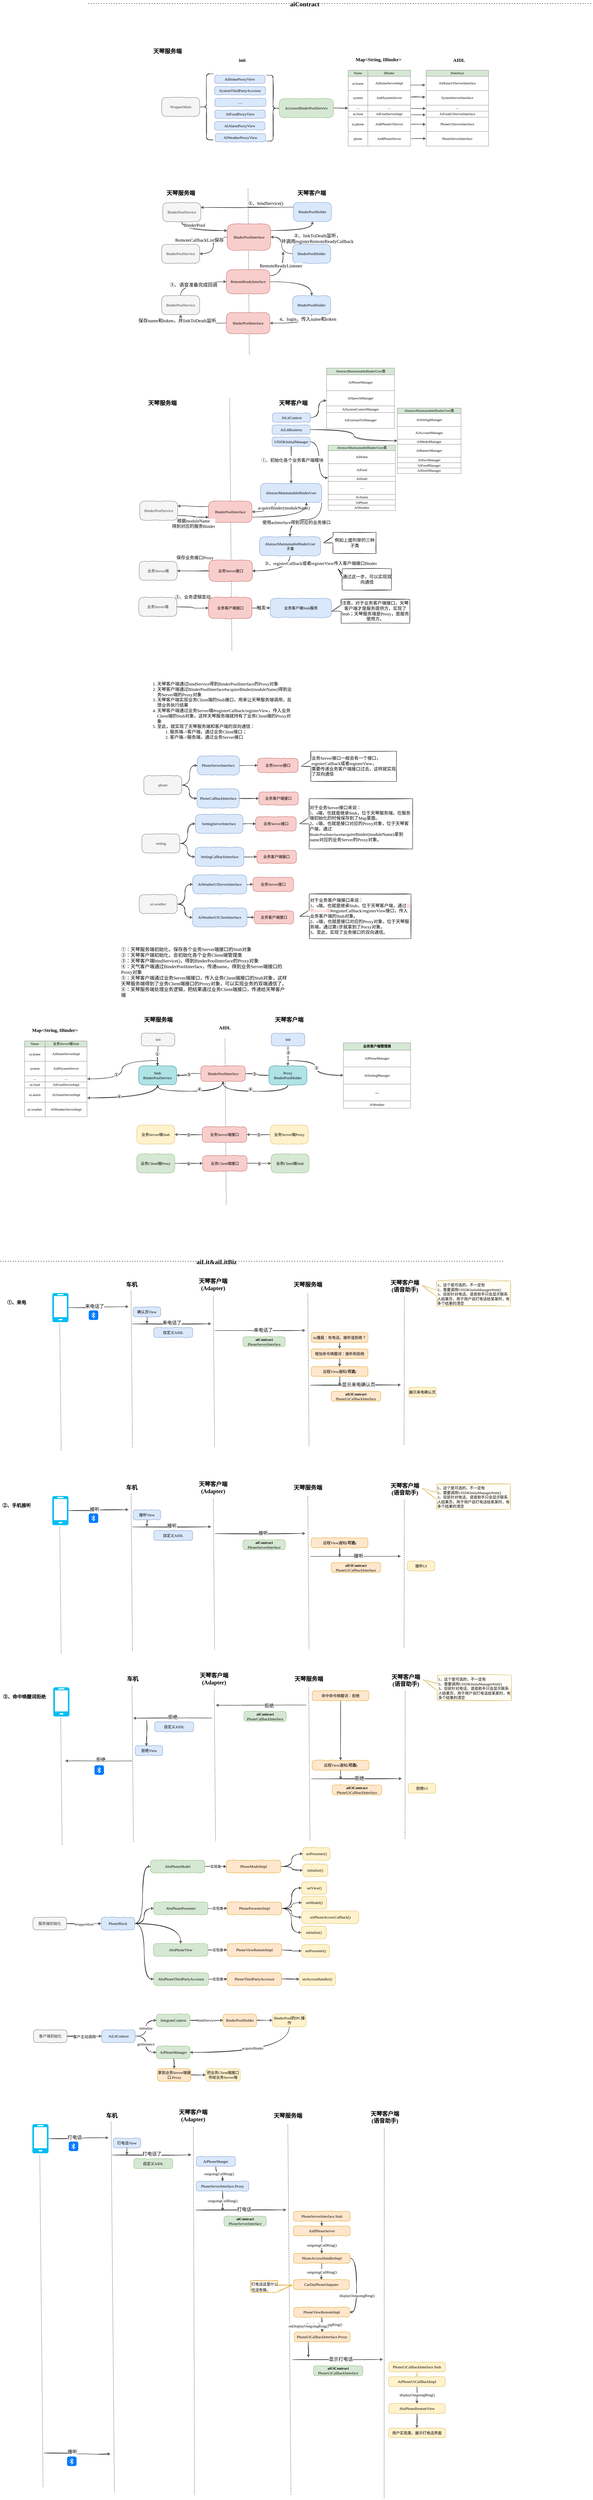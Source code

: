 <mxfile version="20.8.1" type="github">
  <diagram id="tqOxDU6sjfhV4BSjFbmr" name="第 1 页">
    <mxGraphModel dx="3635" dy="-19642" grid="0" gridSize="10" guides="1" tooltips="1" connect="1" arrows="1" fold="1" page="0" pageScale="1" pageWidth="827" pageHeight="1169" math="0" shadow="0">
      <root>
        <mxCell id="0" />
        <mxCell id="1" parent="0" />
        <mxCell id="rf_9JO-uLzfdIsNycriT-1" value="WrapperMain" style="rounded=1;whiteSpace=wrap;html=1;comic=1;fillColor=#f5f5f5;fontColor=#333333;strokeColor=#666666;fontFamily=Comic Sans MS;arcSize=28;" vertex="1" parent="1">
          <mxGeometry x="-1765" y="20832" width="120" height="60" as="geometry" />
        </mxCell>
        <mxCell id="rf_9JO-uLzfdIsNycriT-2" value="天琴服务端" style="text;html=1;strokeColor=none;fillColor=none;align=center;verticalAlign=middle;whiteSpace=wrap;rounded=0;fontFamily=Comic Sans MS;fontSize=18;fontStyle=1" vertex="1" parent="1">
          <mxGeometry x="-1803" y="20675" width="113" height="24" as="geometry" />
        </mxCell>
        <mxCell id="rf_9JO-uLzfdIsNycriT-3" value="" style="shape=curlyBracket;whiteSpace=wrap;html=1;rounded=1;labelPosition=left;verticalLabelPosition=middle;align=right;verticalAlign=middle;sketch=1;fontFamily=Comic Sans MS;fontSize=18;" vertex="1" parent="1">
          <mxGeometry x="-1645" y="20758" width="43" height="208" as="geometry" />
        </mxCell>
        <mxCell id="rf_9JO-uLzfdIsNycriT-4" value="&lt;table align=&quot;center&quot; border=&quot;1&quot; width=&quot;100%&quot; height=&quot;100%&quot; style=&quot;width: 100%; height: 100%; border-collapse: collapse; font-size: 11px;&quot;&gt;&lt;tbody style=&quot;font-size: 11px;&quot;&gt;&lt;tr&gt;&lt;td style=&quot;background-color: rgb(213, 232, 212);&quot;&gt;Name&lt;/td&gt;&lt;td style=&quot;background-color: rgb(213, 232, 212);&quot;&gt;IBinder&lt;/td&gt;&lt;/tr&gt;&lt;tr style=&quot;font-size: 11px;&quot;&gt;&lt;td style=&quot;font-size: 11px;&quot;&gt;ui.home&lt;/td&gt;&lt;td style=&quot;font-size: 11px;&quot;&gt;&lt;pre style=&quot;font-family: Consolas, courier; background-image: initial; background-position: initial; background-size: initial; background-repeat: initial; background-attachment: initial; background-origin: initial; background-clip: initial; font-size: 11px;&quot;&gt;&lt;font face=&quot;Comic Sans MS&quot;&gt;AiHomeServerImpl&lt;span style=&quot;color: rgb(255, 0, 0); font-size: 11px;&quot;&gt;&lt;/span&gt;&lt;/font&gt;&lt;/pre&gt;&lt;/td&gt;&lt;/tr&gt;&lt;tr style=&quot;font-size: 11px;&quot;&gt;&lt;td style=&quot;font-size: 11px;&quot;&gt;system&lt;/td&gt;&lt;td style=&quot;font-size: 11px;&quot;&gt;&lt;pre style=&quot;font-family: Consolas, courier; background-image: initial; background-position: initial; background-size: initial; background-repeat: initial; background-attachment: initial; background-origin: initial; background-clip: initial; font-size: 11px;&quot;&gt;&lt;font face=&quot;Comic Sans MS&quot;&gt;AidlSystemServer&lt;span style=&quot;color: rgb(255, 0, 0); font-size: 11px;&quot;&gt;&lt;/span&gt;&lt;/font&gt;&lt;/pre&gt;&lt;/td&gt;&lt;/tr&gt;&lt;tr style=&quot;font-size: 11px;&quot;&gt;&lt;td style=&quot;font-size: 11px;&quot;&gt;....&lt;/td&gt;&lt;td style=&quot;font-size: 11px;&quot;&gt;....&lt;/td&gt;&lt;/tr&gt;&lt;tr style=&quot;font-size: 11px;&quot;&gt;&lt;td style=&quot;font-size: 11px;&quot;&gt;ui.food&lt;br style=&quot;font-size: 11px;&quot;&gt;&lt;/td&gt;&lt;td style=&quot;font-size: 11px;&quot;&gt;AIFoodServerImpl&lt;br style=&quot;font-size: 11px;&quot;&gt;&lt;/td&gt;&lt;/tr&gt;&lt;tr style=&quot;font-size: 11px;&quot;&gt;&lt;td style=&quot;font-size: 11px;&quot;&gt;ui.phone&lt;/td&gt;&lt;td style=&quot;&quot;&gt;&lt;pre style=&quot;background-image: initial; background-position: initial; background-size: initial; background-repeat: initial; background-attachment: initial; background-origin: initial; background-clip: initial;&quot;&gt;&lt;font face=&quot;Comic Sans MS&quot;&gt;&lt;span style=&quot;font-size: 11px;&quot;&gt;AidlPhoneUIServer&lt;/span&gt;&lt;/font&gt;&lt;font face=&quot;Consolas, courier&quot;&gt;&lt;span style=&quot;font-size: 11px;&quot;&gt;&lt;br&gt;&lt;/span&gt;&lt;/font&gt;&lt;/pre&gt;&lt;/td&gt;&lt;/tr&gt;&lt;tr style=&quot;font-size: 11px;&quot;&gt;&lt;td style=&quot;font-size: 11px;&quot;&gt;phone&lt;/td&gt;&lt;td style=&quot;&quot;&gt;&lt;pre style=&quot;background-image: initial; background-position: initial; background-size: initial; background-repeat: initial; background-attachment: initial; background-origin: initial; background-clip: initial;&quot;&gt;&lt;font face=&quot;Comic Sans MS&quot;&gt;&lt;span style=&quot;font-size: 11px;&quot;&gt;AidlPhoneServer&lt;/span&gt;&lt;/font&gt;&lt;font face=&quot;Consolas, courier&quot;&gt;&lt;span style=&quot;font-size: 11px;&quot;&gt;&lt;br&gt;&lt;/span&gt;&lt;/font&gt;&lt;/pre&gt;&lt;/td&gt;&lt;/tr&gt;&lt;/tbody&gt;&lt;/table&gt;" style="text;html=1;strokeColor=none;fillColor=none;overflow=fill;comic=1;sketch=1;fillStyle=solid;fontFamily=Comic Sans MS;align=center;" vertex="1" parent="1">
          <mxGeometry x="-1177" y="20746" width="198" height="240" as="geometry" />
        </mxCell>
        <mxCell id="rf_9JO-uLzfdIsNycriT-5" value="AiHomeProxyView" style="rounded=1;whiteSpace=wrap;html=1;comic=1;fillColor=#dae8fc;strokeColor=#6c8ebf;fontFamily=Comic Sans MS;arcSize=28;" vertex="1" parent="1">
          <mxGeometry x="-1598" y="20762" width="159" height="26" as="geometry" />
        </mxCell>
        <mxCell id="rf_9JO-uLzfdIsNycriT-6" value="&lt;div&gt;SystemThirdPartyAccessor&lt;br&gt;&lt;/div&gt;" style="rounded=1;whiteSpace=wrap;html=1;comic=1;fillColor=#dae8fc;strokeColor=#6c8ebf;fontFamily=Comic Sans MS;arcSize=28;" vertex="1" parent="1">
          <mxGeometry x="-1598" y="20798" width="161" height="26" as="geometry" />
        </mxCell>
        <mxCell id="rf_9JO-uLzfdIsNycriT-7" value="AIFoodProxyView" style="rounded=1;whiteSpace=wrap;html=1;comic=1;fillColor=#dae8fc;strokeColor=#6c8ebf;fontFamily=Comic Sans MS;arcSize=28;" vertex="1" parent="1">
          <mxGeometry x="-1597" y="20872" width="159" height="26" as="geometry" />
        </mxCell>
        <mxCell id="rf_9JO-uLzfdIsNycriT-8" value="AIAlarmProxyView" style="rounded=1;whiteSpace=wrap;html=1;comic=1;fillColor=#dae8fc;strokeColor=#6c8ebf;fontFamily=Comic Sans MS;arcSize=28;" vertex="1" parent="1">
          <mxGeometry x="-1598" y="20909" width="159" height="26" as="geometry" />
        </mxCell>
        <mxCell id="rf_9JO-uLzfdIsNycriT-9" value="....." style="rounded=1;whiteSpace=wrap;html=1;comic=1;fillColor=#dae8fc;strokeColor=#6c8ebf;fontFamily=Comic Sans MS;arcSize=28;" vertex="1" parent="1">
          <mxGeometry x="-1597" y="20835" width="161" height="26" as="geometry" />
        </mxCell>
        <mxCell id="rf_9JO-uLzfdIsNycriT-10" value="AIWeatherProxyView" style="rounded=1;whiteSpace=wrap;html=1;comic=1;fillColor=#dae8fc;strokeColor=#6c8ebf;fontFamily=Comic Sans MS;arcSize=28;" vertex="1" parent="1">
          <mxGeometry x="-1596" y="20946" width="159" height="26" as="geometry" />
        </mxCell>
        <mxCell id="rf_9JO-uLzfdIsNycriT-11" value="" style="shape=curlyBracket;whiteSpace=wrap;html=1;rounded=1;labelPosition=left;verticalLabelPosition=middle;align=right;verticalAlign=middle;sketch=1;fontFamily=Comic Sans MS;fontSize=18;direction=west;" vertex="1" parent="1">
          <mxGeometry x="-1435" y="20762" width="43" height="208" as="geometry" />
        </mxCell>
        <mxCell id="rf_9JO-uLzfdIsNycriT-12" style="edgeStyle=orthogonalEdgeStyle;rounded=0;orthogonalLoop=1;jettySize=auto;html=1;exitX=1;exitY=0.5;exitDx=0;exitDy=0;fontFamily=Comic Sans MS;fontSize=11;sketch=1;" edge="1" parent="1" source="rf_9JO-uLzfdIsNycriT-13" target="rf_9JO-uLzfdIsNycriT-4">
          <mxGeometry relative="1" as="geometry" />
        </mxCell>
        <mxCell id="rf_9JO-uLzfdIsNycriT-13" value="AccessorBinderPoolService" style="rounded=1;whiteSpace=wrap;html=1;comic=1;fillColor=#d5e8d4;strokeColor=#82b366;fontFamily=Comic Sans MS;arcSize=28;" vertex="1" parent="1">
          <mxGeometry x="-1394" y="20836" width="171" height="60" as="geometry" />
        </mxCell>
        <mxCell id="rf_9JO-uLzfdIsNycriT-14" value="init" style="text;strokeColor=none;fillColor=none;html=1;fontSize=15;fontStyle=1;verticalAlign=middle;align=center;sketch=1;fontFamily=Comic Sans MS;" vertex="1" parent="1">
          <mxGeometry x="-1561" y="20694" width="100" height="40" as="geometry" />
        </mxCell>
        <mxCell id="rf_9JO-uLzfdIsNycriT-15" value="Map&amp;lt;String, IBinder&amp;gt;" style="text;strokeColor=none;fillColor=none;html=1;fontSize=15;fontStyle=1;verticalAlign=middle;align=center;sketch=1;fontFamily=Comic Sans MS;" vertex="1" parent="1">
          <mxGeometry x="-1131" y="20692" width="100" height="40" as="geometry" />
        </mxCell>
        <mxCell id="rf_9JO-uLzfdIsNycriT-16" value="&lt;table align=&quot;center&quot; border=&quot;1&quot; width=&quot;100%&quot; height=&quot;100%&quot; style=&quot;width: 100%; height: 100%; border-collapse: collapse; font-size: 11px;&quot;&gt;&lt;tbody style=&quot;font-size: 11px;&quot;&gt;&lt;tr&gt;&lt;td style=&quot;background-color: rgb(213, 232, 212);&quot;&gt;IInterface&lt;/td&gt;&lt;/tr&gt;&lt;tr style=&quot;font-size: 11px;&quot;&gt;&lt;td style=&quot;&quot;&gt;&lt;pre style=&quot;background-image: initial; background-position: initial; background-size: initial; background-repeat: initial; background-attachment: initial; background-origin: initial; background-clip: initial;&quot;&gt;&lt;font face=&quot;Comic Sans MS&quot;&gt;&lt;span style=&quot;font-size: 11px;&quot;&gt;AiHomeUIServerInterface&lt;/span&gt;&lt;/font&gt;&lt;font face=&quot;Consolas, courier&quot;&gt;&lt;span style=&quot;font-size: 11px;&quot;&gt;&lt;br&gt;&lt;/span&gt;&lt;/font&gt;&lt;/pre&gt;&lt;/td&gt;&lt;/tr&gt;&lt;tr style=&quot;font-size: 11px;&quot;&gt;&lt;td style=&quot;&quot;&gt;&lt;pre style=&quot;background-image: initial; background-position: initial; background-size: initial; background-repeat: initial; background-attachment: initial; background-origin: initial; background-clip: initial;&quot;&gt;&lt;font face=&quot;Comic Sans MS&quot;&gt;&lt;span style=&quot;font-size: 11px;&quot;&gt;SystemServerInterface&lt;/span&gt;&lt;/font&gt;&lt;font face=&quot;Consolas, courier&quot;&gt;&lt;span style=&quot;font-size: 11px;&quot;&gt;&lt;br&gt;&lt;/span&gt;&lt;/font&gt;&lt;/pre&gt;&lt;/td&gt;&lt;/tr&gt;&lt;tr style=&quot;font-size: 11px;&quot;&gt;&lt;td style=&quot;font-size: 11px;&quot;&gt;....&lt;/td&gt;&lt;/tr&gt;&lt;tr style=&quot;font-size: 11px;&quot;&gt;&lt;td style=&quot;font-size: 11px;&quot;&gt;AiFoodUIServerInterface&lt;br style=&quot;font-size: 11px;&quot;&gt;&lt;/td&gt;&lt;/tr&gt;&lt;tr style=&quot;font-size: 11px;&quot;&gt;&lt;td style=&quot;&quot;&gt;&lt;pre style=&quot;background-image: initial; background-position: initial; background-size: initial; background-repeat: initial; background-attachment: initial; background-origin: initial; background-clip: initial;&quot;&gt;&lt;font face=&quot;Comic Sans MS&quot;&gt;&lt;span style=&quot;font-size: 11px;&quot;&gt;PhoneUiServerInterface&lt;/span&gt;&lt;/font&gt;&lt;font face=&quot;Consolas, courier&quot;&gt;&lt;span style=&quot;font-size: 11px;&quot;&gt;&lt;br&gt;&lt;/span&gt;&lt;/font&gt;&lt;/pre&gt;&lt;/td&gt;&lt;/tr&gt;&lt;tr style=&quot;font-size: 11px;&quot;&gt;&lt;td style=&quot;&quot;&gt;&lt;pre style=&quot;background-image: initial; background-position: initial; background-size: initial; background-repeat: initial; background-attachment: initial; background-origin: initial; background-clip: initial;&quot;&gt;&lt;font face=&quot;Comic Sans MS&quot;&gt;&lt;span style=&quot;font-size: 11px;&quot;&gt;PhoneServerInterface&lt;/span&gt;&lt;/font&gt;&lt;font face=&quot;Consolas, courier&quot;&gt;&lt;span style=&quot;font-size: 11px;&quot;&gt;&lt;br&gt;&lt;/span&gt;&lt;/font&gt;&lt;/pre&gt;&lt;/td&gt;&lt;/tr&gt;&lt;/tbody&gt;&lt;/table&gt;" style="text;html=1;strokeColor=none;fillColor=none;overflow=fill;comic=1;sketch=1;fillStyle=solid;fontFamily=Comic Sans MS;align=center;" vertex="1" parent="1">
          <mxGeometry x="-931" y="20746" width="198" height="240" as="geometry" />
        </mxCell>
        <mxCell id="rf_9JO-uLzfdIsNycriT-17" value="AIDL" style="text;strokeColor=none;fillColor=none;html=1;fontSize=15;fontStyle=1;verticalAlign=middle;align=center;sketch=1;fontFamily=Comic Sans MS;" vertex="1" parent="1">
          <mxGeometry x="-877.25" y="20694" width="100" height="40" as="geometry" />
        </mxCell>
        <mxCell id="rf_9JO-uLzfdIsNycriT-18" style="edgeStyle=orthogonalEdgeStyle;rounded=0;orthogonalLoop=1;jettySize=auto;html=1;exitX=1;exitY=0.5;exitDx=0;exitDy=0;fontFamily=Comic Sans MS;fontSize=11;sketch=1;" edge="1" parent="1">
          <mxGeometry relative="1" as="geometry">
            <mxPoint x="-979.25" y="20793" as="sourcePoint" />
            <mxPoint x="-933.25" y="20793" as="targetPoint" />
          </mxGeometry>
        </mxCell>
        <mxCell id="rf_9JO-uLzfdIsNycriT-19" style="edgeStyle=orthogonalEdgeStyle;rounded=0;orthogonalLoop=1;jettySize=auto;html=1;exitX=1;exitY=0.5;exitDx=0;exitDy=0;fontFamily=Comic Sans MS;fontSize=11;sketch=1;" edge="1" parent="1">
          <mxGeometry relative="1" as="geometry">
            <mxPoint x="-979.25" y="20831" as="sourcePoint" />
            <mxPoint x="-933.25" y="20831" as="targetPoint" />
          </mxGeometry>
        </mxCell>
        <mxCell id="rf_9JO-uLzfdIsNycriT-20" style="edgeStyle=orthogonalEdgeStyle;rounded=0;orthogonalLoop=1;jettySize=auto;html=1;exitX=1;exitY=0.5;exitDx=0;exitDy=0;fontFamily=Comic Sans MS;fontSize=11;sketch=1;" edge="1" parent="1">
          <mxGeometry relative="1" as="geometry">
            <mxPoint x="-978.25" y="20867" as="sourcePoint" />
            <mxPoint x="-932.25" y="20867" as="targetPoint" />
          </mxGeometry>
        </mxCell>
        <mxCell id="rf_9JO-uLzfdIsNycriT-21" style="edgeStyle=orthogonalEdgeStyle;rounded=0;orthogonalLoop=1;jettySize=auto;html=1;exitX=1;exitY=0.5;exitDx=0;exitDy=0;fontFamily=Comic Sans MS;fontSize=11;sketch=1;" edge="1" parent="1">
          <mxGeometry relative="1" as="geometry">
            <mxPoint x="-978.25" y="20887.0" as="sourcePoint" />
            <mxPoint x="-932.25" y="20887.0" as="targetPoint" />
          </mxGeometry>
        </mxCell>
        <mxCell id="rf_9JO-uLzfdIsNycriT-22" style="edgeStyle=orthogonalEdgeStyle;rounded=0;orthogonalLoop=1;jettySize=auto;html=1;exitX=1;exitY=0.5;exitDx=0;exitDy=0;fontFamily=Comic Sans MS;fontSize=11;sketch=1;" edge="1" parent="1">
          <mxGeometry relative="1" as="geometry">
            <mxPoint x="-978.25" y="20917.0" as="sourcePoint" />
            <mxPoint x="-932.25" y="20917.0" as="targetPoint" />
          </mxGeometry>
        </mxCell>
        <mxCell id="rf_9JO-uLzfdIsNycriT-23" style="edgeStyle=orthogonalEdgeStyle;rounded=0;orthogonalLoop=1;jettySize=auto;html=1;exitX=1;exitY=0.5;exitDx=0;exitDy=0;fontFamily=Comic Sans MS;fontSize=11;sketch=1;" edge="1" parent="1">
          <mxGeometry relative="1" as="geometry">
            <mxPoint x="-977.25" y="20962.0" as="sourcePoint" />
            <mxPoint x="-931.25" y="20962.0" as="targetPoint" />
          </mxGeometry>
        </mxCell>
        <mxCell id="rf_9JO-uLzfdIsNycriT-24" value="" style="endArrow=none;dashed=1;html=1;rounded=0;" edge="1" parent="1">
          <mxGeometry width="50" height="50" relative="1" as="geometry">
            <mxPoint x="-1492.5" y="21119" as="sourcePoint" />
            <mxPoint x="-1488.5" y="21643" as="targetPoint" />
          </mxGeometry>
        </mxCell>
        <mxCell id="rf_9JO-uLzfdIsNycriT-25" value="天琴服务端" style="text;html=1;strokeColor=none;fillColor=none;align=center;verticalAlign=middle;whiteSpace=wrap;rounded=0;fontFamily=Comic Sans MS;fontSize=18;fontStyle=1" vertex="1" parent="1">
          <mxGeometry x="-1761.5" y="21122" width="113" height="24" as="geometry" />
        </mxCell>
        <mxCell id="rf_9JO-uLzfdIsNycriT-26" value="天琴客户端" style="text;html=1;strokeColor=none;fillColor=none;align=center;verticalAlign=middle;whiteSpace=wrap;rounded=0;fontFamily=Comic Sans MS;fontSize=18;fontStyle=1" vertex="1" parent="1">
          <mxGeometry x="-1348.13" y="21122" width="113" height="24" as="geometry" />
        </mxCell>
        <mxCell id="rf_9JO-uLzfdIsNycriT-27" style="edgeStyle=orthogonalEdgeStyle;curved=1;sketch=1;orthogonalLoop=1;jettySize=auto;html=1;exitX=1;exitY=0.25;exitDx=0;exitDy=0;entryX=0.5;entryY=1;entryDx=0;entryDy=0;fontFamily=Comic Sans MS;fontSize=15;" edge="1" parent="1" source="rf_9JO-uLzfdIsNycriT-30" target="rf_9JO-uLzfdIsNycriT-33">
          <mxGeometry relative="1" as="geometry" />
        </mxCell>
        <mxCell id="rf_9JO-uLzfdIsNycriT-28" style="edgeStyle=orthogonalEdgeStyle;curved=1;sketch=1;orthogonalLoop=1;jettySize=auto;html=1;exitX=0;exitY=0.5;exitDx=0;exitDy=0;entryX=1;entryY=0.5;entryDx=0;entryDy=0;fontFamily=Comic Sans MS;fontSize=15;" edge="1" parent="1" source="rf_9JO-uLzfdIsNycriT-30" target="rf_9JO-uLzfdIsNycriT-40">
          <mxGeometry relative="1" as="geometry" />
        </mxCell>
        <mxCell id="rf_9JO-uLzfdIsNycriT-29" value="RemoteCallbackList保存" style="edgeLabel;html=1;align=center;verticalAlign=middle;resizable=0;points=[];fontSize=15;fontFamily=Comic Sans MS;" vertex="1" connectable="0" parent="rf_9JO-uLzfdIsNycriT-28">
          <mxGeometry x="0.188" y="-4" relative="1" as="geometry">
            <mxPoint x="-41" y="-31" as="offset" />
          </mxGeometry>
        </mxCell>
        <mxCell id="rf_9JO-uLzfdIsNycriT-30" value="BinderPoolInterface" style="rounded=1;whiteSpace=wrap;html=1;comic=1;fillColor=#f8cecc;strokeColor=#b85450;fontFamily=Comic Sans MS;arcSize=28;" vertex="1" parent="1">
          <mxGeometry x="-1558.5" y="21231" width="137.5" height="83" as="geometry" />
        </mxCell>
        <mxCell id="rf_9JO-uLzfdIsNycriT-31" style="edgeStyle=orthogonalEdgeStyle;sketch=1;orthogonalLoop=1;jettySize=auto;html=1;exitX=0;exitY=0.25;exitDx=0;exitDy=0;entryX=1;entryY=0.25;entryDx=0;entryDy=0;fontFamily=Comic Sans MS;fontSize=15;curved=1;" edge="1" parent="1" source="rf_9JO-uLzfdIsNycriT-33" target="rf_9JO-uLzfdIsNycriT-36">
          <mxGeometry relative="1" as="geometry" />
        </mxCell>
        <mxCell id="rf_9JO-uLzfdIsNycriT-32" value="①、bindService()" style="edgeLabel;html=1;align=center;verticalAlign=middle;resizable=0;points=[];fontSize=15;fontFamily=Comic Sans MS;" vertex="1" connectable="0" parent="rf_9JO-uLzfdIsNycriT-31">
          <mxGeometry x="-0.336" y="4" relative="1" as="geometry">
            <mxPoint x="10" y="-17" as="offset" />
          </mxGeometry>
        </mxCell>
        <mxCell id="rf_9JO-uLzfdIsNycriT-33" value="BinderPoolHolder" style="rounded=1;whiteSpace=wrap;html=1;comic=1;fillColor=#dae8fc;strokeColor=#6c8ebf;fontFamily=Comic Sans MS;arcSize=28;" vertex="1" parent="1">
          <mxGeometry x="-1349.5" y="21163" width="120" height="60" as="geometry" />
        </mxCell>
        <mxCell id="rf_9JO-uLzfdIsNycriT-34" style="edgeStyle=orthogonalEdgeStyle;curved=1;sketch=1;orthogonalLoop=1;jettySize=auto;html=1;exitX=0.5;exitY=1;exitDx=0;exitDy=0;entryX=0;entryY=0.25;entryDx=0;entryDy=0;fontFamily=Comic Sans MS;fontSize=15;" edge="1" parent="1" source="rf_9JO-uLzfdIsNycriT-36" target="rf_9JO-uLzfdIsNycriT-30">
          <mxGeometry relative="1" as="geometry" />
        </mxCell>
        <mxCell id="rf_9JO-uLzfdIsNycriT-35" value="BinderPool" style="edgeLabel;html=1;align=center;verticalAlign=middle;resizable=0;points=[];fontSize=15;fontFamily=Comic Sans MS;" vertex="1" connectable="0" parent="rf_9JO-uLzfdIsNycriT-34">
          <mxGeometry x="-0.217" y="18" relative="1" as="geometry">
            <mxPoint as="offset" />
          </mxGeometry>
        </mxCell>
        <mxCell id="rf_9JO-uLzfdIsNycriT-36" value="BinderPoolService" style="rounded=1;whiteSpace=wrap;html=1;comic=1;fillColor=#f5f5f5;fontColor=#333333;strokeColor=#666666;fontFamily=Comic Sans MS;arcSize=28;" vertex="1" parent="1">
          <mxGeometry x="-1761.5" y="21164" width="120" height="60" as="geometry" />
        </mxCell>
        <mxCell id="rf_9JO-uLzfdIsNycriT-37" style="edgeStyle=orthogonalEdgeStyle;curved=1;sketch=1;orthogonalLoop=1;jettySize=auto;html=1;exitX=0;exitY=0.5;exitDx=0;exitDy=0;fontFamily=Comic Sans MS;fontSize=15;" edge="1" parent="1" source="rf_9JO-uLzfdIsNycriT-39" target="rf_9JO-uLzfdIsNycriT-30">
          <mxGeometry relative="1" as="geometry" />
        </mxCell>
        <mxCell id="rf_9JO-uLzfdIsNycriT-38" value="②、linkToDeath监听，&lt;br&gt;并调用registerRemoteReadyCallback" style="edgeLabel;html=1;align=center;verticalAlign=middle;resizable=0;points=[];fontSize=15;fontFamily=Comic Sans MS;" vertex="1" connectable="0" parent="rf_9JO-uLzfdIsNycriT-37">
          <mxGeometry x="0.444" y="1" relative="1" as="geometry">
            <mxPoint x="113" y="2" as="offset" />
          </mxGeometry>
        </mxCell>
        <mxCell id="rf_9JO-uLzfdIsNycriT-39" value="BinderPoolHolder" style="rounded=1;whiteSpace=wrap;html=1;comic=1;fillColor=#dae8fc;strokeColor=#6c8ebf;fontFamily=Comic Sans MS;arcSize=28;" vertex="1" parent="1">
          <mxGeometry x="-1351.63" y="21295" width="120" height="60" as="geometry" />
        </mxCell>
        <mxCell id="rf_9JO-uLzfdIsNycriT-40" value="BinderPoolService" style="rounded=1;whiteSpace=wrap;html=1;comic=1;fillColor=#f5f5f5;fontColor=#333333;strokeColor=#666666;fontFamily=Comic Sans MS;arcSize=28;" vertex="1" parent="1">
          <mxGeometry x="-1765" y="21295" width="120" height="60" as="geometry" />
        </mxCell>
        <mxCell id="rf_9JO-uLzfdIsNycriT-41" style="edgeStyle=orthogonalEdgeStyle;curved=1;sketch=1;orthogonalLoop=1;jettySize=auto;html=1;exitX=1;exitY=0.25;exitDx=0;exitDy=0;fontFamily=Comic Sans MS;fontSize=15;" edge="1" parent="1" source="rf_9JO-uLzfdIsNycriT-44">
          <mxGeometry relative="1" as="geometry">
            <mxPoint x="-1382.029" y="21319.235" as="targetPoint" />
          </mxGeometry>
        </mxCell>
        <mxCell id="rf_9JO-uLzfdIsNycriT-42" value="RemoteReadyListener" style="edgeLabel;html=1;align=center;verticalAlign=middle;resizable=0;points=[];fontSize=15;fontFamily=Comic Sans MS;" vertex="1" connectable="0" parent="rf_9JO-uLzfdIsNycriT-41">
          <mxGeometry x="0.008" y="8" relative="1" as="geometry">
            <mxPoint y="-15" as="offset" />
          </mxGeometry>
        </mxCell>
        <mxCell id="rf_9JO-uLzfdIsNycriT-43" style="edgeStyle=orthogonalEdgeStyle;curved=1;sketch=1;orthogonalLoop=1;jettySize=auto;html=1;exitX=1;exitY=0.5;exitDx=0;exitDy=0;entryX=0.5;entryY=0;entryDx=0;entryDy=0;fontFamily=Comic Sans MS;fontSize=15;" edge="1" parent="1" source="rf_9JO-uLzfdIsNycriT-44" target="rf_9JO-uLzfdIsNycriT-50">
          <mxGeometry relative="1" as="geometry" />
        </mxCell>
        <mxCell id="rf_9JO-uLzfdIsNycriT-44" value="RemoteReadyInterface" style="rounded=1;whiteSpace=wrap;html=1;comic=1;fillColor=#f8cecc;strokeColor=#b85450;fontFamily=Comic Sans MS;arcSize=28;" vertex="1" parent="1">
          <mxGeometry x="-1561" y="21375" width="137.5" height="76" as="geometry" />
        </mxCell>
        <mxCell id="rf_9JO-uLzfdIsNycriT-45" style="edgeStyle=orthogonalEdgeStyle;curved=1;sketch=1;orthogonalLoop=1;jettySize=auto;html=1;exitX=0.5;exitY=0;exitDx=0;exitDy=0;entryX=0;entryY=0.5;entryDx=0;entryDy=0;fontFamily=Comic Sans MS;fontSize=15;" edge="1" parent="1" source="rf_9JO-uLzfdIsNycriT-47" target="rf_9JO-uLzfdIsNycriT-44">
          <mxGeometry relative="1" as="geometry" />
        </mxCell>
        <mxCell id="rf_9JO-uLzfdIsNycriT-46" value="③、语音准备完成回调" style="edgeLabel;html=1;align=center;verticalAlign=middle;resizable=0;points=[];fontSize=15;fontFamily=Comic Sans MS;" vertex="1" connectable="0" parent="rf_9JO-uLzfdIsNycriT-45">
          <mxGeometry x="-0.113" y="-9" relative="1" as="geometry">
            <mxPoint as="offset" />
          </mxGeometry>
        </mxCell>
        <mxCell id="rf_9JO-uLzfdIsNycriT-47" value="BinderPoolService" style="rounded=1;whiteSpace=wrap;html=1;comic=1;fillColor=#f5f5f5;fontColor=#333333;strokeColor=#666666;fontFamily=Comic Sans MS;arcSize=28;" vertex="1" parent="1">
          <mxGeometry x="-1765" y="21457" width="120" height="60" as="geometry" />
        </mxCell>
        <mxCell id="rf_9JO-uLzfdIsNycriT-48" style="edgeStyle=orthogonalEdgeStyle;curved=1;sketch=1;orthogonalLoop=1;jettySize=auto;html=1;exitX=0.5;exitY=1;exitDx=0;exitDy=0;entryX=1;entryY=0.5;entryDx=0;entryDy=0;fontFamily=Comic Sans MS;fontSize=15;" edge="1" parent="1" source="rf_9JO-uLzfdIsNycriT-50" target="rf_9JO-uLzfdIsNycriT-53">
          <mxGeometry relative="1" as="geometry" />
        </mxCell>
        <mxCell id="rf_9JO-uLzfdIsNycriT-49" value="4、login，传入name和token" style="edgeLabel;html=1;align=center;verticalAlign=middle;resizable=0;points=[];fontSize=15;fontFamily=Comic Sans MS;" vertex="1" connectable="0" parent="rf_9JO-uLzfdIsNycriT-48">
          <mxGeometry x="0.001" y="-1" relative="1" as="geometry">
            <mxPoint x="40" y="-13" as="offset" />
          </mxGeometry>
        </mxCell>
        <mxCell id="rf_9JO-uLzfdIsNycriT-50" value="BinderPoolHolder" style="rounded=1;whiteSpace=wrap;html=1;comic=1;fillColor=#dae8fc;strokeColor=#6c8ebf;fontFamily=Comic Sans MS;arcSize=28;" vertex="1" parent="1">
          <mxGeometry x="-1351.63" y="21457" width="120" height="60" as="geometry" />
        </mxCell>
        <mxCell id="rf_9JO-uLzfdIsNycriT-51" style="edgeStyle=orthogonalEdgeStyle;curved=1;sketch=1;orthogonalLoop=1;jettySize=auto;html=1;exitX=0;exitY=0.5;exitDx=0;exitDy=0;entryX=0.5;entryY=1;entryDx=0;entryDy=0;fontFamily=Comic Sans MS;fontSize=15;" edge="1" parent="1" source="rf_9JO-uLzfdIsNycriT-53" target="rf_9JO-uLzfdIsNycriT-47">
          <mxGeometry relative="1" as="geometry" />
        </mxCell>
        <mxCell id="rf_9JO-uLzfdIsNycriT-52" value="保存name和token，并linkToDeath监听" style="edgeLabel;html=1;align=center;verticalAlign=middle;resizable=0;points=[];fontSize=15;fontFamily=Comic Sans MS;" vertex="1" connectable="0" parent="rf_9JO-uLzfdIsNycriT-51">
          <mxGeometry x="0.089" y="-3" relative="1" as="geometry">
            <mxPoint x="-62" y="-6" as="offset" />
          </mxGeometry>
        </mxCell>
        <mxCell id="rf_9JO-uLzfdIsNycriT-53" value="BinderPoolInterface" style="rounded=1;whiteSpace=wrap;html=1;comic=1;fillColor=#f8cecc;strokeColor=#b85450;fontFamily=Comic Sans MS;arcSize=28;" vertex="1" parent="1">
          <mxGeometry x="-1561" y="21510" width="137.5" height="67" as="geometry" />
        </mxCell>
        <mxCell id="rf_9JO-uLzfdIsNycriT-54" value="" style="endArrow=none;dashed=1;html=1;rounded=0;" edge="1" parent="1">
          <mxGeometry width="50" height="50" relative="1" as="geometry">
            <mxPoint x="-1550.5" y="21781.0" as="sourcePoint" />
            <mxPoint x="-1543.37" y="22576.0" as="targetPoint" />
          </mxGeometry>
        </mxCell>
        <mxCell id="rf_9JO-uLzfdIsNycriT-55" value="天琴服务端" style="text;html=1;strokeColor=none;fillColor=none;align=center;verticalAlign=middle;whiteSpace=wrap;rounded=0;fontFamily=Comic Sans MS;fontSize=18;fontStyle=1" vertex="1" parent="1">
          <mxGeometry x="-1819.5" y="21784" width="113" height="24" as="geometry" />
        </mxCell>
        <mxCell id="rf_9JO-uLzfdIsNycriT-56" value="天琴客户端" style="text;html=1;strokeColor=none;fillColor=none;align=center;verticalAlign=middle;whiteSpace=wrap;rounded=0;fontFamily=Comic Sans MS;fontSize=18;fontStyle=1" vertex="1" parent="1">
          <mxGeometry x="-1406.13" y="21784" width="113" height="24" as="geometry" />
        </mxCell>
        <mxCell id="rf_9JO-uLzfdIsNycriT-57" style="edgeStyle=orthogonalEdgeStyle;curved=1;sketch=1;orthogonalLoop=1;jettySize=auto;html=1;exitX=1;exitY=0.5;exitDx=0;exitDy=0;entryX=-0.002;entryY=0.54;entryDx=0;entryDy=0;entryPerimeter=0;fontFamily=Comic Sans MS;fontSize=20;" edge="1" parent="1" source="rf_9JO-uLzfdIsNycriT-58" target="rf_9JO-uLzfdIsNycriT-65">
          <mxGeometry relative="1" as="geometry" />
        </mxCell>
        <mxCell id="rf_9JO-uLzfdIsNycriT-58" value="AiLitContext" style="rounded=1;whiteSpace=wrap;html=1;comic=1;fillColor=#dae8fc;strokeColor=#6c8ebf;fontFamily=Comic Sans MS;arcSize=28;" vertex="1" parent="1">
          <mxGeometry x="-1415.37" y="21827" width="120" height="29" as="geometry" />
        </mxCell>
        <mxCell id="rf_9JO-uLzfdIsNycriT-59" style="edgeStyle=orthogonalEdgeStyle;curved=1;sketch=1;orthogonalLoop=1;jettySize=auto;html=1;exitX=1;exitY=0.5;exitDx=0;exitDy=0;entryX=0;entryY=0.5;entryDx=0;entryDy=0;fontFamily=Comic Sans MS;fontSize=20;" edge="1" parent="1" source="rf_9JO-uLzfdIsNycriT-60" target="rf_9JO-uLzfdIsNycriT-66">
          <mxGeometry relative="1" as="geometry" />
        </mxCell>
        <mxCell id="rf_9JO-uLzfdIsNycriT-60" value="AiLitBusiness" style="rounded=1;whiteSpace=wrap;html=1;comic=1;fillColor=#dae8fc;strokeColor=#6c8ebf;fontFamily=Comic Sans MS;arcSize=28;" vertex="1" parent="1">
          <mxGeometry x="-1416.5" y="21865" width="120" height="29" as="geometry" />
        </mxCell>
        <mxCell id="rf_9JO-uLzfdIsNycriT-61" style="edgeStyle=orthogonalEdgeStyle;curved=1;sketch=1;orthogonalLoop=1;jettySize=auto;html=1;exitX=1;exitY=0.5;exitDx=0;exitDy=0;entryX=0;entryY=0.5;entryDx=0;entryDy=0;fontFamily=Comic Sans MS;fontSize=20;" edge="1" parent="1" source="rf_9JO-uLzfdIsNycriT-64" target="rf_9JO-uLzfdIsNycriT-67">
          <mxGeometry relative="1" as="geometry" />
        </mxCell>
        <mxCell id="rf_9JO-uLzfdIsNycriT-62" style="edgeStyle=orthogonalEdgeStyle;curved=1;sketch=1;orthogonalLoop=1;jettySize=auto;html=1;exitX=0.5;exitY=1;exitDx=0;exitDy=0;entryX=0.5;entryY=0;entryDx=0;entryDy=0;fontFamily=Comic Sans MS;fontSize=20;" edge="1" parent="1" source="rf_9JO-uLzfdIsNycriT-64" target="rf_9JO-uLzfdIsNycriT-72">
          <mxGeometry relative="1" as="geometry" />
        </mxCell>
        <mxCell id="rf_9JO-uLzfdIsNycriT-63" value="&lt;span style=&quot;font-size: 14px;&quot;&gt;①、初始化各个业务客户端模块&lt;/span&gt;" style="edgeLabel;html=1;align=center;verticalAlign=middle;resizable=0;points=[];fontSize=20;fontFamily=Comic Sans MS;" vertex="1" connectable="0" parent="rf_9JO-uLzfdIsNycriT-62">
          <mxGeometry x="-0.298" y="3" relative="1" as="geometry">
            <mxPoint as="offset" />
          </mxGeometry>
        </mxCell>
        <mxCell id="rf_9JO-uLzfdIsNycriT-64" value="UISDKInitialManager" style="rounded=1;whiteSpace=wrap;html=1;comic=1;fillColor=#dae8fc;strokeColor=#6c8ebf;fontFamily=Comic Sans MS;arcSize=28;" vertex="1" parent="1">
          <mxGeometry x="-1416.5" y="21903" width="120" height="29" as="geometry" />
        </mxCell>
        <mxCell id="rf_9JO-uLzfdIsNycriT-65" value="&lt;table align=&quot;center&quot; border=&quot;1&quot; width=&quot;100%&quot; height=&quot;100%&quot; style=&quot;width: 100%; height: 100%; border-collapse: collapse; font-size: 11px;&quot;&gt;&lt;tbody style=&quot;font-size: 11px;&quot;&gt;&lt;tr&gt;&lt;td style=&quot;background-color: rgb(213, 232, 212);&quot;&gt;AbstractMaintainableBinderUser类&lt;/td&gt;&lt;/tr&gt;&lt;tr style=&quot;font-size: 11px;&quot;&gt;&lt;td style=&quot;&quot;&gt;&lt;pre style=&quot;background-image: initial; background-position: initial; background-size: initial; background-repeat: initial; background-attachment: initial; background-origin: initial; background-clip: initial;&quot;&gt;&lt;font face=&quot;Comic Sans MS&quot;&gt;&lt;span style=&quot;font-size: 11px;&quot;&gt;AiPhoneManager&lt;/span&gt;&lt;/font&gt;&lt;font face=&quot;Consolas, courier&quot;&gt;&lt;span style=&quot;font-size: 11px;&quot;&gt;&lt;br&gt;&lt;/span&gt;&lt;/font&gt;&lt;/pre&gt;&lt;/td&gt;&lt;/tr&gt;&lt;tr style=&quot;font-size: 11px;&quot;&gt;&lt;td style=&quot;&quot;&gt;&lt;pre style=&quot;background-image: initial; background-position: initial; background-size: initial; background-repeat: initial; background-attachment: initial; background-origin: initial; background-clip: initial;&quot;&gt;&lt;font face=&quot;Comic Sans MS&quot;&gt;&lt;span style=&quot;font-size: 11px;&quot;&gt;AiSpeechManager&lt;/span&gt;&lt;/font&gt;&lt;/pre&gt;&lt;/td&gt;&lt;/tr&gt;&lt;tr style=&quot;font-size: 11px;&quot;&gt;&lt;td style=&quot;font-size: 11px;&quot;&gt;AiSystemControlManager&lt;br style=&quot;font-size: 11px;&quot;&gt;&lt;/td&gt;&lt;/tr&gt;&lt;tr style=&quot;font-size: 11px;&quot;&gt;&lt;td style=&quot;&quot;&gt;&lt;pre style=&quot;background-image: initial; background-position: initial; background-size: initial; background-repeat: initial; background-attachment: initial; background-origin: initial; background-clip: initial;&quot;&gt;&lt;font face=&quot;Comic Sans MS&quot;&gt;&lt;span style=&quot;font-size: 11px;&quot;&gt;AiExternalTtsManager&lt;/span&gt;&lt;/font&gt;&lt;font face=&quot;Consolas, courier&quot;&gt;&lt;span style=&quot;font-size: 11px;&quot;&gt;&lt;br&gt;&lt;/span&gt;&lt;/font&gt;&lt;/pre&gt;&lt;/td&gt;&lt;/tr&gt;&lt;/tbody&gt;&lt;/table&gt;" style="text;html=1;strokeColor=none;fillColor=none;overflow=fill;comic=1;sketch=1;fillStyle=solid;fontFamily=Comic Sans MS;align=center;container=0;movable=1;resizable=1;rotatable=1;deletable=1;editable=1;connectable=1;" vertex="1" parent="1">
          <mxGeometry x="-1244.62" y="21685" width="215" height="191" as="geometry" />
        </mxCell>
        <mxCell id="rf_9JO-uLzfdIsNycriT-66" value="&lt;table align=&quot;center&quot; border=&quot;1&quot; width=&quot;100%&quot; height=&quot;100%&quot; style=&quot;width: 100%; height: 100%; border-collapse: collapse; font-size: 11px;&quot;&gt;&lt;tbody style=&quot;font-size: 11px;&quot;&gt;&lt;tr&gt;&lt;td style=&quot;background-color: rgb(213, 232, 212);&quot;&gt;AbstractMaintainableBinderUser类&lt;/td&gt;&lt;/tr&gt;&lt;tr style=&quot;font-size: 11px;&quot;&gt;&lt;td style=&quot;&quot;&gt;&lt;pre style=&quot;background-image: initial; background-position: initial; background-size: initial; background-repeat: initial; background-attachment: initial; background-origin: initial; background-clip: initial;&quot;&gt;&lt;font face=&quot;Comic Sans MS&quot;&gt;&lt;span style=&quot;font-size: 11px;&quot;&gt;AiSettingManager&lt;/span&gt;&lt;/font&gt;&lt;font face=&quot;Consolas, courier&quot;&gt;&lt;span style=&quot;font-size: 11px;&quot;&gt;&lt;br&gt;&lt;/span&gt;&lt;/font&gt;&lt;/pre&gt;&lt;/td&gt;&lt;/tr&gt;&lt;tr style=&quot;font-size: 11px;&quot;&gt;&lt;td style=&quot;&quot;&gt;&lt;pre style=&quot;background-image: initial; background-position: initial; background-size: initial; background-repeat: initial; background-attachment: initial; background-origin: initial; background-clip: initial;&quot;&gt;&lt;font face=&quot;Comic Sans MS&quot;&gt;&lt;span style=&quot;font-size: 11px;&quot;&gt;AiAccountManager&lt;/span&gt;&lt;/font&gt;&lt;br&gt;&lt;/pre&gt;&lt;/td&gt;&lt;/tr&gt;&lt;tr style=&quot;font-size: 11px;&quot;&gt;&lt;td style=&quot;font-size: 11px;&quot;&gt;AiMediaManager&lt;br style=&quot;font-size: 11px;&quot;&gt;&lt;/td&gt;&lt;/tr&gt;&lt;tr style=&quot;font-size: 11px;&quot;&gt;&lt;td style=&quot;&quot;&gt;&lt;pre style=&quot;background-image: initial; background-position: initial; background-size: initial; background-repeat: initial; background-attachment: initial; background-origin: initial; background-clip: initial;&quot;&gt;&lt;font face=&quot;Comic Sans MS&quot;&gt;&lt;span style=&quot;font-size: 11px;&quot;&gt;AiBannerManager&lt;/span&gt;&lt;/font&gt;&lt;font face=&quot;Consolas, courier&quot;&gt;&lt;span style=&quot;font-size: 11px;&quot;&gt;&lt;br&gt;&lt;/span&gt;&lt;/font&gt;&lt;/pre&gt;&lt;/td&gt;&lt;/tr&gt;&lt;tr&gt;&lt;td&gt;&lt;span style=&quot;font-size: 11px;&quot;&gt;AiNaviManager&lt;/span&gt;&lt;br&gt;&lt;/td&gt;&lt;/tr&gt;&lt;tr&gt;&lt;td&gt;&lt;span style=&quot;font-size: 11px;&quot;&gt;AiFoodManager&lt;/span&gt;&lt;br&gt;&lt;/td&gt;&lt;/tr&gt;&lt;tr&gt;&lt;td&gt;&lt;span style=&quot;font-size: 11px;&quot;&gt;AiHotelManager&lt;/span&gt;&lt;br&gt;&lt;/td&gt;&lt;/tr&gt;&lt;/tbody&gt;&lt;/table&gt;" style="text;html=1;strokeColor=none;fillColor=none;overflow=fill;comic=1;sketch=1;fillStyle=solid;fontFamily=Comic Sans MS;align=center;container=0;movable=1;resizable=1;rotatable=1;deletable=1;editable=1;connectable=1;" vertex="1" parent="1">
          <mxGeometry x="-1021.62" y="21811" width="201.69" height="207" as="geometry" />
        </mxCell>
        <mxCell id="rf_9JO-uLzfdIsNycriT-67" value="&lt;table align=&quot;center&quot; border=&quot;1&quot; width=&quot;100%&quot; height=&quot;100%&quot; style=&quot;width: 100%; height: 100%; border-collapse: collapse; font-size: 11px;&quot;&gt;&lt;tbody style=&quot;font-size: 11px;&quot;&gt;&lt;tr&gt;&lt;td style=&quot;background-color: rgb(213, 232, 212);&quot;&gt;AbstractMaintainableBinderUser类&lt;/td&gt;&lt;/tr&gt;&lt;tr style=&quot;font-size: 11px;&quot;&gt;&lt;td style=&quot;&quot;&gt;&lt;pre style=&quot;background-image: initial; background-position: initial; background-size: initial; background-repeat: initial; background-attachment: initial; background-origin: initial; background-clip: initial;&quot;&gt;&lt;font face=&quot;Comic Sans MS&quot;&gt;&lt;span style=&quot;font-size: 11px;&quot;&gt;AiHome&lt;/span&gt;&lt;/font&gt;&lt;font face=&quot;Consolas, courier&quot;&gt;&lt;span style=&quot;font-size: 11px;&quot;&gt;&lt;br&gt;&lt;/span&gt;&lt;/font&gt;&lt;/pre&gt;&lt;/td&gt;&lt;/tr&gt;&lt;tr style=&quot;font-size: 11px;&quot;&gt;&lt;td style=&quot;&quot;&gt;&lt;pre style=&quot;background-image: initial; background-position: initial; background-size: initial; background-repeat: initial; background-attachment: initial; background-origin: initial; background-clip: initial;&quot;&gt;&lt;font face=&quot;Comic Sans MS&quot;&gt;&lt;span style=&quot;font-size: 11px;&quot;&gt;AiFood&lt;/span&gt;&lt;/font&gt;&lt;br&gt;&lt;/pre&gt;&lt;/td&gt;&lt;/tr&gt;&lt;tr style=&quot;font-size: 11px;&quot;&gt;&lt;td style=&quot;font-size: 11px;&quot;&gt;AiHotel&lt;br style=&quot;font-size: 11px;&quot;&gt;&lt;/td&gt;&lt;/tr&gt;&lt;tr style=&quot;font-size: 11px;&quot;&gt;&lt;td style=&quot;&quot;&gt;&lt;pre style=&quot;background-image: initial; background-position: initial; background-size: initial; background-repeat: initial; background-attachment: initial; background-origin: initial; background-clip: initial;&quot;&gt;&lt;font face=&quot;Comic Sans MS&quot;&gt;&lt;span style=&quot;font-size: 11px;&quot;&gt;....&lt;/span&gt;&lt;/font&gt;&lt;font face=&quot;Consolas, courier&quot;&gt;&lt;span style=&quot;font-size: 11px;&quot;&gt;&lt;br&gt;&lt;/span&gt;&lt;/font&gt;&lt;/pre&gt;&lt;/td&gt;&lt;/tr&gt;&lt;tr&gt;&lt;td&gt;&lt;span style=&quot;font-size: 11px;&quot;&gt;AiAlarm&lt;/span&gt;&lt;br&gt;&lt;/td&gt;&lt;/tr&gt;&lt;tr&gt;&lt;td&gt;&lt;span style=&quot;font-size: 11px;&quot;&gt;AiPhone&lt;/span&gt;&lt;br&gt;&lt;/td&gt;&lt;/tr&gt;&lt;tr&gt;&lt;td&gt;&lt;span style=&quot;font-size: 11px;&quot;&gt;AiWeather&lt;/span&gt;&lt;br&gt;&lt;/td&gt;&lt;/tr&gt;&lt;/tbody&gt;&lt;/table&gt;" style="text;html=1;strokeColor=none;fillColor=none;overflow=fill;comic=1;sketch=1;fillStyle=solid;fontFamily=Comic Sans MS;align=center;container=0;movable=1;resizable=1;rotatable=1;deletable=1;editable=1;connectable=1;" vertex="1" parent="1">
          <mxGeometry x="-1240.37" y="21928" width="213" height="207" as="geometry" />
        </mxCell>
        <mxCell id="rf_9JO-uLzfdIsNycriT-68" style="edgeStyle=orthogonalEdgeStyle;curved=1;sketch=1;orthogonalLoop=1;jettySize=auto;html=1;exitX=0.25;exitY=1;exitDx=0;exitDy=0;entryX=1;entryY=0.5;entryDx=0;entryDy=0;fontFamily=Comic Sans MS;fontSize=14;" edge="1" parent="1" source="rf_9JO-uLzfdIsNycriT-72" target="rf_9JO-uLzfdIsNycriT-75">
          <mxGeometry relative="1" as="geometry" />
        </mxCell>
        <mxCell id="rf_9JO-uLzfdIsNycriT-69" value="acquireBinder(moduleName)" style="edgeLabel;html=1;align=center;verticalAlign=middle;resizable=0;points=[];fontSize=14;fontFamily=Comic Sans MS;" vertex="1" connectable="0" parent="rf_9JO-uLzfdIsNycriT-68">
          <mxGeometry x="-0.043" y="-5" relative="1" as="geometry">
            <mxPoint x="45" y="-7" as="offset" />
          </mxGeometry>
        </mxCell>
        <mxCell id="rf_9JO-uLzfdIsNycriT-70" style="edgeStyle=orthogonalEdgeStyle;curved=1;sketch=1;orthogonalLoop=1;jettySize=auto;html=1;exitX=1;exitY=1;exitDx=0;exitDy=0;entryX=0.5;entryY=0;entryDx=0;entryDy=0;fontFamily=Comic Sans MS;fontSize=14;" edge="1" parent="1" source="rf_9JO-uLzfdIsNycriT-72" target="rf_9JO-uLzfdIsNycriT-81">
          <mxGeometry relative="1" as="geometry" />
        </mxCell>
        <mxCell id="rf_9JO-uLzfdIsNycriT-71" value="使用asInterface得到对应的业务接口" style="edgeLabel;html=1;align=center;verticalAlign=middle;resizable=0;points=[];fontSize=14;fontFamily=Comic Sans MS;" vertex="1" connectable="0" parent="rf_9JO-uLzfdIsNycriT-70">
          <mxGeometry x="0.284" y="10" relative="1" as="geometry">
            <mxPoint x="-1" as="offset" />
          </mxGeometry>
        </mxCell>
        <mxCell id="rf_9JO-uLzfdIsNycriT-72" value="AbstractMaintainableBinderUser" style="rounded=1;whiteSpace=wrap;html=1;comic=1;fillColor=#dae8fc;strokeColor=#6c8ebf;fontFamily=Comic Sans MS;arcSize=28;" vertex="1" parent="1">
          <mxGeometry x="-1453" y="22049" width="193" height="60" as="geometry" />
        </mxCell>
        <mxCell id="rf_9JO-uLzfdIsNycriT-73" style="edgeStyle=orthogonalEdgeStyle;curved=1;sketch=1;orthogonalLoop=1;jettySize=auto;html=1;exitX=0;exitY=0.25;exitDx=0;exitDy=0;entryX=1;entryY=0.25;entryDx=0;entryDy=0;fontFamily=Comic Sans MS;fontSize=14;" edge="1" parent="1" source="rf_9JO-uLzfdIsNycriT-75" target="rf_9JO-uLzfdIsNycriT-78">
          <mxGeometry relative="1" as="geometry" />
        </mxCell>
        <mxCell id="rf_9JO-uLzfdIsNycriT-74" style="edgeStyle=orthogonalEdgeStyle;curved=1;sketch=1;orthogonalLoop=1;jettySize=auto;html=1;exitX=1;exitY=0.75;exitDx=0;exitDy=0;entryX=0.75;entryY=1;entryDx=0;entryDy=0;fontFamily=Comic Sans MS;fontSize=14;" edge="1" parent="1" source="rf_9JO-uLzfdIsNycriT-75" target="rf_9JO-uLzfdIsNycriT-72">
          <mxGeometry relative="1" as="geometry" />
        </mxCell>
        <mxCell id="rf_9JO-uLzfdIsNycriT-75" value="BinderPoolInterface" style="rounded=1;whiteSpace=wrap;html=1;comic=1;fillColor=#f8cecc;strokeColor=#b85450;fontFamily=Comic Sans MS;arcSize=28;" vertex="1" parent="1">
          <mxGeometry x="-1617.37" y="22105" width="137.5" height="67" as="geometry" />
        </mxCell>
        <mxCell id="rf_9JO-uLzfdIsNycriT-76" style="edgeStyle=orthogonalEdgeStyle;curved=1;sketch=1;orthogonalLoop=1;jettySize=auto;html=1;exitX=1;exitY=0.75;exitDx=0;exitDy=0;entryX=0;entryY=0.75;entryDx=0;entryDy=0;fontFamily=Comic Sans MS;fontSize=14;" edge="1" parent="1" source="rf_9JO-uLzfdIsNycriT-78" target="rf_9JO-uLzfdIsNycriT-75">
          <mxGeometry relative="1" as="geometry" />
        </mxCell>
        <mxCell id="rf_9JO-uLzfdIsNycriT-77" value="根据moduleName&lt;br&gt;得到对应的服务Binder" style="edgeLabel;html=1;align=center;verticalAlign=middle;resizable=0;points=[];fontSize=14;fontFamily=Comic Sans MS;" vertex="1" connectable="0" parent="rf_9JO-uLzfdIsNycriT-76">
          <mxGeometry x="-0.295" y="-1" relative="1" as="geometry">
            <mxPoint x="13" y="25" as="offset" />
          </mxGeometry>
        </mxCell>
        <mxCell id="rf_9JO-uLzfdIsNycriT-78" value="BinderPoolService" style="rounded=1;whiteSpace=wrap;html=1;comic=1;fillColor=#f5f5f5;fontColor=#333333;strokeColor=#666666;fontFamily=Comic Sans MS;arcSize=28;" vertex="1" parent="1">
          <mxGeometry x="-1834.37" y="22105" width="120" height="60" as="geometry" />
        </mxCell>
        <mxCell id="rf_9JO-uLzfdIsNycriT-79" style="edgeStyle=orthogonalEdgeStyle;curved=1;sketch=1;orthogonalLoop=1;jettySize=auto;html=1;exitX=0.5;exitY=1;exitDx=0;exitDy=0;entryX=1;entryY=0.5;entryDx=0;entryDy=0;fontFamily=Comic Sans MS;fontSize=14;" edge="1" parent="1" source="rf_9JO-uLzfdIsNycriT-81" target="rf_9JO-uLzfdIsNycriT-85">
          <mxGeometry relative="1" as="geometry" />
        </mxCell>
        <mxCell id="rf_9JO-uLzfdIsNycriT-80" value="②、registerCallback或者registerView传入客户端接口Binder" style="edgeLabel;html=1;align=center;verticalAlign=middle;resizable=0;points=[];fontSize=14;fontFamily=Comic Sans MS;" vertex="1" connectable="0" parent="rf_9JO-uLzfdIsNycriT-79">
          <mxGeometry x="-0.05" y="-8" relative="1" as="geometry">
            <mxPoint x="128" y="-15" as="offset" />
          </mxGeometry>
        </mxCell>
        <mxCell id="rf_9JO-uLzfdIsNycriT-81" value="AbstractMaintainableBinderUser&lt;br&gt;子类" style="rounded=1;whiteSpace=wrap;html=1;comic=1;fillColor=#dae8fc;strokeColor=#6c8ebf;fontFamily=Comic Sans MS;arcSize=28;" vertex="1" parent="1">
          <mxGeometry x="-1456.37" y="22217" width="193" height="60" as="geometry" />
        </mxCell>
        <mxCell id="rf_9JO-uLzfdIsNycriT-82" value="例如上面列举的三种子类" style="shape=callout;whiteSpace=wrap;html=1;perimeter=calloutPerimeter;sketch=1;fontFamily=Comic Sans MS;fontSize=14;flipH=0;direction=south;flipV=1;" vertex="1" parent="1">
          <mxGeometry x="-1254.37" y="22203" width="166" height="67" as="geometry" />
        </mxCell>
        <mxCell id="rf_9JO-uLzfdIsNycriT-83" style="edgeStyle=orthogonalEdgeStyle;curved=1;sketch=1;orthogonalLoop=1;jettySize=auto;html=1;exitX=0;exitY=0.5;exitDx=0;exitDy=0;entryX=1;entryY=0.5;entryDx=0;entryDy=0;fontFamily=Comic Sans MS;fontSize=14;" edge="1" parent="1" source="rf_9JO-uLzfdIsNycriT-85" target="rf_9JO-uLzfdIsNycriT-87">
          <mxGeometry relative="1" as="geometry" />
        </mxCell>
        <mxCell id="rf_9JO-uLzfdIsNycriT-84" value="保存业务接口Proxy" style="edgeLabel;html=1;align=center;verticalAlign=middle;resizable=0;points=[];fontSize=14;fontFamily=Comic Sans MS;" vertex="1" connectable="0" parent="rf_9JO-uLzfdIsNycriT-83">
          <mxGeometry x="0.272" y="-1" relative="1" as="geometry">
            <mxPoint x="19" y="-40" as="offset" />
          </mxGeometry>
        </mxCell>
        <mxCell id="rf_9JO-uLzfdIsNycriT-85" value="业务Server接口" style="rounded=1;whiteSpace=wrap;html=1;comic=1;fillColor=#f8cecc;strokeColor=#b85450;fontFamily=Comic Sans MS;arcSize=28;" vertex="1" parent="1">
          <mxGeometry x="-1615.87" y="22291" width="137.5" height="67" as="geometry" />
        </mxCell>
        <mxCell id="rf_9JO-uLzfdIsNycriT-86" value="通过这一步，可以实现双向通信" style="shape=callout;whiteSpace=wrap;html=1;perimeter=calloutPerimeter;sketch=1;fontFamily=Comic Sans MS;fontSize=14;flipH=0;direction=south;flipV=0;size=13;position=0.24;position2=0;base=9;" vertex="1" parent="1">
          <mxGeometry x="-1208.37" y="22318" width="168.5" height="67" as="geometry" />
        </mxCell>
        <mxCell id="rf_9JO-uLzfdIsNycriT-87" value="业务Server端" style="rounded=1;whiteSpace=wrap;html=1;comic=1;fillColor=#f5f5f5;fontColor=#333333;strokeColor=#666666;fontFamily=Comic Sans MS;arcSize=28;" vertex="1" parent="1">
          <mxGeometry x="-1835.87" y="22294.5" width="120" height="60" as="geometry" />
        </mxCell>
        <mxCell id="rf_9JO-uLzfdIsNycriT-88" style="edgeStyle=orthogonalEdgeStyle;curved=1;sketch=1;orthogonalLoop=1;jettySize=auto;html=1;exitX=1;exitY=0.5;exitDx=0;exitDy=0;fontFamily=Comic Sans MS;fontSize=14;" edge="1" parent="1" source="rf_9JO-uLzfdIsNycriT-90" target="rf_9JO-uLzfdIsNycriT-92">
          <mxGeometry relative="1" as="geometry" />
        </mxCell>
        <mxCell id="rf_9JO-uLzfdIsNycriT-89" value="③、业务逻辑变动" style="edgeLabel;html=1;align=center;verticalAlign=middle;resizable=0;points=[];fontSize=14;fontFamily=Comic Sans MS;" vertex="1" connectable="0" parent="rf_9JO-uLzfdIsNycriT-88">
          <mxGeometry x="-0.318" y="2" relative="1" as="geometry">
            <mxPoint x="15" y="-28" as="offset" />
          </mxGeometry>
        </mxCell>
        <mxCell id="rf_9JO-uLzfdIsNycriT-90" value="业务Server端" style="rounded=1;whiteSpace=wrap;html=1;comic=1;fillColor=#f5f5f5;fontColor=#333333;strokeColor=#666666;fontFamily=Comic Sans MS;arcSize=28;" vertex="1" parent="1">
          <mxGeometry x="-1837" y="22408" width="120" height="60" as="geometry" />
        </mxCell>
        <mxCell id="rf_9JO-uLzfdIsNycriT-91" value="触发" style="edgeStyle=orthogonalEdgeStyle;curved=1;sketch=1;orthogonalLoop=1;jettySize=auto;html=1;exitX=1;exitY=0.5;exitDx=0;exitDy=0;fontFamily=Comic Sans MS;fontSize=14;" edge="1" parent="1" source="rf_9JO-uLzfdIsNycriT-92" target="rf_9JO-uLzfdIsNycriT-93">
          <mxGeometry relative="1" as="geometry" />
        </mxCell>
        <mxCell id="rf_9JO-uLzfdIsNycriT-92" value="业务客户端接口" style="rounded=1;whiteSpace=wrap;html=1;comic=1;fillColor=#f8cecc;strokeColor=#b85450;fontFamily=Comic Sans MS;arcSize=28;" vertex="1" parent="1">
          <mxGeometry x="-1617.37" y="22408" width="137.5" height="67" as="geometry" />
        </mxCell>
        <mxCell id="rf_9JO-uLzfdIsNycriT-93" value="业务客户端Stub服务" style="rounded=1;whiteSpace=wrap;html=1;comic=1;fillColor=#dae8fc;strokeColor=#6c8ebf;fontFamily=Comic Sans MS;arcSize=28;" vertex="1" parent="1">
          <mxGeometry x="-1422.37" y="22411.5" width="193" height="60" as="geometry" />
        </mxCell>
        <mxCell id="rf_9JO-uLzfdIsNycriT-94" value="注意，对于业务客户端接口，天琴客户端才是服务提供方，实现了Stub；天琴服务端是Proxy，是服务使用方。" style="shape=callout;whiteSpace=wrap;html=1;perimeter=calloutPerimeter;sketch=1;fontFamily=Comic Sans MS;fontSize=14;flipH=0;direction=south;flipV=1;" vertex="1" parent="1">
          <mxGeometry x="-1228.62" y="22414" width="246.25" height="76" as="geometry" />
        </mxCell>
        <mxCell id="rf_9JO-uLzfdIsNycriT-95" value="业务Server接口" style="rounded=1;whiteSpace=wrap;html=1;comic=1;fillColor=#f8cecc;strokeColor=#b85450;fontFamily=Comic Sans MS;arcSize=28;" vertex="1" parent="1">
          <mxGeometry x="-1462.42" y="22915.5" width="128" height="45" as="geometry" />
        </mxCell>
        <mxCell id="rf_9JO-uLzfdIsNycriT-96" value="业务客户端接口" style="rounded=1;whiteSpace=wrap;html=1;comic=1;fillColor=#f8cecc;strokeColor=#b85450;fontFamily=Comic Sans MS;arcSize=28;" vertex="1" parent="1">
          <mxGeometry x="-1458.54" y="23021.5" width="124.75" height="41" as="geometry" />
        </mxCell>
        <mxCell id="rf_9JO-uLzfdIsNycriT-97" style="edgeStyle=orthogonalEdgeStyle;curved=1;sketch=1;orthogonalLoop=1;jettySize=auto;html=1;exitX=1;exitY=0.5;exitDx=0;exitDy=0;entryX=0;entryY=0.5;entryDx=0;entryDy=0;fontFamily=Comic Sans MS;fontSize=14;" edge="1" parent="1" source="rf_9JO-uLzfdIsNycriT-99" target="rf_9JO-uLzfdIsNycriT-101">
          <mxGeometry relative="1" as="geometry" />
        </mxCell>
        <mxCell id="rf_9JO-uLzfdIsNycriT-98" style="edgeStyle=orthogonalEdgeStyle;curved=1;sketch=1;orthogonalLoop=1;jettySize=auto;html=1;exitX=1;exitY=0.5;exitDx=0;exitDy=0;entryX=0;entryY=0.5;entryDx=0;entryDy=0;fontFamily=Comic Sans MS;fontSize=14;" edge="1" parent="1" source="rf_9JO-uLzfdIsNycriT-99" target="rf_9JO-uLzfdIsNycriT-103">
          <mxGeometry relative="1" as="geometry" />
        </mxCell>
        <mxCell id="rf_9JO-uLzfdIsNycriT-99" value="phone" style="rounded=1;whiteSpace=wrap;html=1;comic=1;fillColor=#f5f5f5;fontColor=#333333;strokeColor=#666666;fontFamily=Comic Sans MS;arcSize=28;" vertex="1" parent="1">
          <mxGeometry x="-1821.42" y="22970" width="120" height="60" as="geometry" />
        </mxCell>
        <mxCell id="rf_9JO-uLzfdIsNycriT-100" style="edgeStyle=orthogonalEdgeStyle;curved=1;sketch=1;orthogonalLoop=1;jettySize=auto;html=1;exitX=1;exitY=0.5;exitDx=0;exitDy=0;entryX=0;entryY=0.5;entryDx=0;entryDy=0;fontFamily=Comic Sans MS;fontSize=14;" edge="1" parent="1" source="rf_9JO-uLzfdIsNycriT-101" target="rf_9JO-uLzfdIsNycriT-95">
          <mxGeometry relative="1" as="geometry" />
        </mxCell>
        <mxCell id="rf_9JO-uLzfdIsNycriT-101" value="PhoneServerInterface" style="rounded=1;whiteSpace=wrap;html=1;comic=1;fillColor=#dae8fc;strokeColor=#6c8ebf;fontFamily=Comic Sans MS;arcSize=28;" vertex="1" parent="1">
          <mxGeometry x="-1652.55" y="22908" width="133.13" height="60" as="geometry" />
        </mxCell>
        <mxCell id="rf_9JO-uLzfdIsNycriT-102" style="edgeStyle=orthogonalEdgeStyle;curved=1;sketch=1;orthogonalLoop=1;jettySize=auto;html=1;exitX=1;exitY=0.5;exitDx=0;exitDy=0;entryX=0;entryY=0.5;entryDx=0;entryDy=0;fontFamily=Comic Sans MS;fontSize=14;" edge="1" parent="1" source="rf_9JO-uLzfdIsNycriT-103" target="rf_9JO-uLzfdIsNycriT-96">
          <mxGeometry relative="1" as="geometry" />
        </mxCell>
        <mxCell id="rf_9JO-uLzfdIsNycriT-103" value="PhoneCallbackInterface" style="rounded=1;whiteSpace=wrap;html=1;comic=1;fillColor=#dae8fc;strokeColor=#6c8ebf;fontFamily=Comic Sans MS;arcSize=28;" vertex="1" parent="1">
          <mxGeometry x="-1653.42" y="23012" width="133.13" height="60" as="geometry" />
        </mxCell>
        <mxCell id="rf_9JO-uLzfdIsNycriT-104" value="业务Server接口一般会有一个接口，&lt;span style=&quot;&quot;&gt;registerCallback或者registerView，&lt;/span&gt;&lt;br&gt;需要传递业务客户端接口过去，这样就实现了双向通信" style="shape=callout;whiteSpace=wrap;html=1;perimeter=calloutPerimeter;sketch=1;fontFamily=Comic Sans MS;fontSize=14;flipH=0;direction=south;flipV=1;align=left;" vertex="1" parent="1">
          <mxGeometry x="-1324.42" y="22893" width="300.63" height="95.5" as="geometry" />
        </mxCell>
        <mxCell id="rf_9JO-uLzfdIsNycriT-105" value="&lt;ol&gt;&lt;li&gt;天琴客户端通过bindService得到BinderPoolInterface的Proxy对象&lt;/li&gt;&lt;li&gt;天琴客户端通过BinderPoolInterface#acquireBinder(moduleName)得到业务Server端的Proxy对象&lt;/li&gt;&lt;li&gt;天琴客户端实现业务Client端的Stub接口，用来让天琴服务端调用，反馈业务执行结果&lt;/li&gt;&lt;li&gt;天琴客户端通过业务Server端#registerCallback/registerView，传入业务Client端的Stub对象，这样天琴服务端就持有了业务Client端的Proxy对象&lt;/li&gt;&lt;li&gt;至此，就实现了天琴服务端和客户端的双向通信：&lt;/li&gt;&lt;ol&gt;&lt;li&gt;服务端-&amp;gt;客户端，通过业务Client接口；&lt;/li&gt;&lt;li&gt;客户端-&amp;gt;服务端，通过业务Server接口&lt;/li&gt;&lt;/ol&gt;&lt;/ol&gt;" style="text;strokeColor=none;fillColor=none;html=1;whiteSpace=wrap;verticalAlign=middle;overflow=hidden;sketch=1;fontFamily=Comic Sans MS;fontSize=14;" vertex="1" parent="1">
          <mxGeometry x="-1821.42" y="22657" width="475.62" height="215" as="geometry" />
        </mxCell>
        <mxCell id="rf_9JO-uLzfdIsNycriT-106" value="业务Server接口" style="rounded=1;whiteSpace=wrap;html=1;comic=1;fillColor=#f8cecc;strokeColor=#b85450;fontFamily=Comic Sans MS;arcSize=28;" vertex="1" parent="1">
          <mxGeometry x="-1468.43" y="23099.5" width="128" height="45" as="geometry" />
        </mxCell>
        <mxCell id="rf_9JO-uLzfdIsNycriT-107" value="业务客户端接口" style="rounded=1;whiteSpace=wrap;html=1;comic=1;fillColor=#f8cecc;strokeColor=#b85450;fontFamily=Comic Sans MS;arcSize=28;" vertex="1" parent="1">
          <mxGeometry x="-1464.55" y="23205.5" width="124.75" height="41" as="geometry" />
        </mxCell>
        <mxCell id="rf_9JO-uLzfdIsNycriT-108" style="edgeStyle=orthogonalEdgeStyle;curved=1;sketch=1;orthogonalLoop=1;jettySize=auto;html=1;exitX=1;exitY=0.5;exitDx=0;exitDy=0;entryX=0;entryY=0.5;entryDx=0;entryDy=0;fontFamily=Comic Sans MS;fontSize=14;" edge="1" parent="1" source="rf_9JO-uLzfdIsNycriT-110" target="rf_9JO-uLzfdIsNycriT-112">
          <mxGeometry relative="1" as="geometry" />
        </mxCell>
        <mxCell id="rf_9JO-uLzfdIsNycriT-109" style="edgeStyle=orthogonalEdgeStyle;curved=1;sketch=1;orthogonalLoop=1;jettySize=auto;html=1;exitX=1;exitY=0.5;exitDx=0;exitDy=0;entryX=0;entryY=0.5;entryDx=0;entryDy=0;fontFamily=Comic Sans MS;fontSize=14;" edge="1" parent="1" source="rf_9JO-uLzfdIsNycriT-110" target="rf_9JO-uLzfdIsNycriT-114">
          <mxGeometry relative="1" as="geometry" />
        </mxCell>
        <mxCell id="rf_9JO-uLzfdIsNycriT-110" value="setting" style="rounded=1;whiteSpace=wrap;html=1;comic=1;fillColor=#f5f5f5;fontColor=#333333;strokeColor=#666666;fontFamily=Comic Sans MS;arcSize=28;" vertex="1" parent="1">
          <mxGeometry x="-1827.43" y="23154" width="120" height="60" as="geometry" />
        </mxCell>
        <mxCell id="rf_9JO-uLzfdIsNycriT-111" style="edgeStyle=orthogonalEdgeStyle;curved=1;sketch=1;orthogonalLoop=1;jettySize=auto;html=1;exitX=1;exitY=0.5;exitDx=0;exitDy=0;entryX=0;entryY=0.5;entryDx=0;entryDy=0;fontFamily=Comic Sans MS;fontSize=14;" edge="1" parent="1" source="rf_9JO-uLzfdIsNycriT-112" target="rf_9JO-uLzfdIsNycriT-106">
          <mxGeometry relative="1" as="geometry" />
        </mxCell>
        <mxCell id="rf_9JO-uLzfdIsNycriT-112" value="SettingServerInterface" style="rounded=1;whiteSpace=wrap;html=1;comic=1;fillColor=#dae8fc;strokeColor=#6c8ebf;fontFamily=Comic Sans MS;arcSize=28;" vertex="1" parent="1">
          <mxGeometry x="-1658.56" y="23092" width="150.14" height="60" as="geometry" />
        </mxCell>
        <mxCell id="rf_9JO-uLzfdIsNycriT-113" style="edgeStyle=orthogonalEdgeStyle;curved=1;sketch=1;orthogonalLoop=1;jettySize=auto;html=1;exitX=1;exitY=0.5;exitDx=0;exitDy=0;entryX=0;entryY=0.5;entryDx=0;entryDy=0;fontFamily=Comic Sans MS;fontSize=14;" edge="1" parent="1" source="rf_9JO-uLzfdIsNycriT-114" target="rf_9JO-uLzfdIsNycriT-107">
          <mxGeometry relative="1" as="geometry" />
        </mxCell>
        <mxCell id="rf_9JO-uLzfdIsNycriT-114" value="SettingCallbackInterface" style="rounded=1;whiteSpace=wrap;html=1;comic=1;fillColor=#dae8fc;strokeColor=#6c8ebf;fontFamily=Comic Sans MS;arcSize=28;" vertex="1" parent="1">
          <mxGeometry x="-1659.43" y="23196" width="154.01" height="60" as="geometry" />
        </mxCell>
        <mxCell id="rf_9JO-uLzfdIsNycriT-115" value="业务Server接口" style="rounded=1;whiteSpace=wrap;html=1;comic=1;fillColor=#f8cecc;strokeColor=#b85450;fontFamily=Comic Sans MS;arcSize=28;" vertex="1" parent="1">
          <mxGeometry x="-1476.87" y="23290.5" width="128" height="45" as="geometry" />
        </mxCell>
        <mxCell id="rf_9JO-uLzfdIsNycriT-116" value="业务客户端接口" style="rounded=1;whiteSpace=wrap;html=1;comic=1;fillColor=#f8cecc;strokeColor=#b85450;fontFamily=Comic Sans MS;arcSize=28;" vertex="1" parent="1">
          <mxGeometry x="-1472.99" y="23396.5" width="124.75" height="41" as="geometry" />
        </mxCell>
        <mxCell id="rf_9JO-uLzfdIsNycriT-117" style="edgeStyle=orthogonalEdgeStyle;curved=1;sketch=1;orthogonalLoop=1;jettySize=auto;html=1;exitX=1;exitY=0.5;exitDx=0;exitDy=0;entryX=0;entryY=0.5;entryDx=0;entryDy=0;fontFamily=Comic Sans MS;fontSize=14;" edge="1" parent="1" source="rf_9JO-uLzfdIsNycriT-119" target="rf_9JO-uLzfdIsNycriT-121">
          <mxGeometry relative="1" as="geometry" />
        </mxCell>
        <mxCell id="rf_9JO-uLzfdIsNycriT-118" style="edgeStyle=orthogonalEdgeStyle;curved=1;sketch=1;orthogonalLoop=1;jettySize=auto;html=1;exitX=1;exitY=0.5;exitDx=0;exitDy=0;entryX=0;entryY=0.5;entryDx=0;entryDy=0;fontFamily=Comic Sans MS;fontSize=14;" edge="1" parent="1" source="rf_9JO-uLzfdIsNycriT-119" target="rf_9JO-uLzfdIsNycriT-123">
          <mxGeometry relative="1" as="geometry" />
        </mxCell>
        <mxCell id="rf_9JO-uLzfdIsNycriT-119" value="ui.weather" style="rounded=1;whiteSpace=wrap;html=1;comic=1;fillColor=#f5f5f5;fontColor=#333333;strokeColor=#666666;fontFamily=Comic Sans MS;arcSize=28;" vertex="1" parent="1">
          <mxGeometry x="-1835.87" y="23345" width="120" height="60" as="geometry" />
        </mxCell>
        <mxCell id="rf_9JO-uLzfdIsNycriT-120" style="edgeStyle=orthogonalEdgeStyle;curved=1;sketch=1;orthogonalLoop=1;jettySize=auto;html=1;exitX=1;exitY=0.5;exitDx=0;exitDy=0;entryX=0;entryY=0.5;entryDx=0;entryDy=0;fontFamily=Comic Sans MS;fontSize=14;" edge="1" parent="1" source="rf_9JO-uLzfdIsNycriT-121" target="rf_9JO-uLzfdIsNycriT-115">
          <mxGeometry relative="1" as="geometry" />
        </mxCell>
        <mxCell id="rf_9JO-uLzfdIsNycriT-121" value="AiWeatherUIServerInterface" style="rounded=1;whiteSpace=wrap;html=1;comic=1;fillColor=#dae8fc;strokeColor=#6c8ebf;fontFamily=Comic Sans MS;arcSize=28;" vertex="1" parent="1">
          <mxGeometry x="-1667" y="23283" width="170.58" height="60" as="geometry" />
        </mxCell>
        <mxCell id="rf_9JO-uLzfdIsNycriT-122" style="edgeStyle=orthogonalEdgeStyle;curved=1;sketch=1;orthogonalLoop=1;jettySize=auto;html=1;exitX=1;exitY=0.5;exitDx=0;exitDy=0;entryX=0;entryY=0.5;entryDx=0;entryDy=0;fontFamily=Comic Sans MS;fontSize=14;" edge="1" parent="1" source="rf_9JO-uLzfdIsNycriT-123" target="rf_9JO-uLzfdIsNycriT-116">
          <mxGeometry relative="1" as="geometry" />
        </mxCell>
        <mxCell id="rf_9JO-uLzfdIsNycriT-123" value="AiWeatherUIClientInterface" style="rounded=1;whiteSpace=wrap;html=1;comic=1;fillColor=#dae8fc;strokeColor=#6c8ebf;fontFamily=Comic Sans MS;arcSize=28;" vertex="1" parent="1">
          <mxGeometry x="-1667.87" y="23387" width="172.45" height="60" as="geometry" />
        </mxCell>
        <mxCell id="rf_9JO-uLzfdIsNycriT-124" value="对于业务Server接口来说：&lt;br&gt;1、s端，也就是继承Stub，位于天琴服务端，在服务端初始化的时候保存到了Map里面。&lt;br&gt;2、c端，也就是接口对应的Proxy对象，位于天琴客户端，通过&lt;span style=&quot;font-size: 12px; text-align: center;&quot;&gt;BinderPoolInterface#&lt;/span&gt;&lt;span style=&quot;text-align: center;&quot;&gt;acquireBinder(moduleName)拿到name对应的业务Server的Proxy对象。&lt;/span&gt;" style="shape=callout;whiteSpace=wrap;html=1;perimeter=calloutPerimeter;sketch=1;fontFamily=Comic Sans MS;fontSize=14;flipH=0;direction=south;flipV=1;align=left;" vertex="1" parent="1">
          <mxGeometry x="-1329.55" y="23042.63" width="356.63" height="158.75" as="geometry" />
        </mxCell>
        <mxCell id="rf_9JO-uLzfdIsNycriT-125" value="对于业务客户端接口来说：&lt;br&gt;1、s端，也就是继承Stub，位于天琴客户端，通过&lt;font color=&quot;#f19c99&quot;&gt;业务Server端&lt;/font&gt;#registerCallback/registerView接口，传入业务客户端的Stub对象。&lt;br&gt;2、c端，也就是接口对应的Proxy对象，位于天琴服务端，通过第1步就拿到了Porxy对象。&lt;br&gt;3、至此，实现了业务接口的双向通信。" style="shape=callout;whiteSpace=wrap;html=1;perimeter=calloutPerimeter;sketch=1;fontFamily=Comic Sans MS;fontSize=14;flipH=0;direction=south;flipV=1;align=left;" vertex="1" parent="1">
          <mxGeometry x="-1329.14" y="23343" width="350.81" height="141" as="geometry" />
        </mxCell>
        <mxCell id="rf_9JO-uLzfdIsNycriT-127" value="" style="endArrow=none;dashed=1;html=1;dashPattern=1 3;strokeWidth=2;rounded=0;fontFamily=Comic Sans MS;fontSize=20;" edge="1" parent="1">
          <mxGeometry width="50" height="50" relative="1" as="geometry">
            <mxPoint x="-1996" y="20536" as="sourcePoint" />
            <mxPoint x="-407" y="20536" as="targetPoint" />
          </mxGeometry>
        </mxCell>
        <mxCell id="rf_9JO-uLzfdIsNycriT-128" value="&lt;div style=&quot;border-color: var(--border-color); font-weight: 700;&quot; data-docx-has-block-data=&quot;false&quot; data-page-id=&quot;WkLUdmar6oyGXRxZMjmcoZSbnLb&quot;&gt;&lt;div style=&quot;border-color: var(--border-color);&quot; class=&quot;old-record-id-WkLUdmar6oyGXRxZMjmcoZSbnLb&quot;&gt;aiContract&lt;/div&gt;&lt;/div&gt;&lt;span style=&quot;border-color: var(--border-color); font-weight: 700;&quot; class=&quot;lark-record-clipboard&quot; data-lark-record-format=&quot;docx/text&quot; data-lark-record-data=&quot;{&amp;quot;rootId&amp;quot;:&amp;quot;WkLUdmar6oyGXRxZMjmcoZSbnLb&amp;quot;,&amp;quot;text&amp;quot;:{&amp;quot;initialAttributedTexts&amp;quot;:{&amp;quot;text&amp;quot;:{&amp;quot;0&amp;quot;:&amp;quot;aiContract&amp;quot;},&amp;quot;attribs&amp;quot;:{&amp;quot;0&amp;quot;:&amp;quot;*0+a&amp;quot;}},&amp;quot;apool&amp;quot;:{&amp;quot;numToAttrib&amp;quot;:{&amp;quot;0&amp;quot;:[&amp;quot;author&amp;quot;,&amp;quot;7103698990923038724&amp;quot;]},&amp;quot;nextNum&amp;quot;:1}},&amp;quot;type&amp;quot;:&amp;quot;text&amp;quot;,&amp;quot;referenceRecordMap&amp;quot;:{},&amp;quot;extra&amp;quot;:{&amp;quot;mention_page_title&amp;quot;:{},&amp;quot;external_mention_url&amp;quot;:{}},&amp;quot;isKeepQuoteContainer&amp;quot;:false,&amp;quot;isFromCode&amp;quot;:false,&amp;quot;selection&amp;quot;:[{&amp;quot;id&amp;quot;:1,&amp;quot;type&amp;quot;:&amp;quot;text&amp;quot;,&amp;quot;selection&amp;quot;:{&amp;quot;start&amp;quot;:11,&amp;quot;end&amp;quot;:21},&amp;quot;recordId&amp;quot;:&amp;quot;WkLUdmar6oyGXRxZMjmcoZSbnLb&amp;quot;}],&amp;quot;isCut&amp;quot;:false}&quot;&gt;&lt;/span&gt;" style="edgeLabel;html=1;align=center;verticalAlign=middle;resizable=0;points=[];fontSize=20;fontFamily=Comic Sans MS;" vertex="1" connectable="0" parent="rf_9JO-uLzfdIsNycriT-127">
          <mxGeometry x="-0.142" relative="1" as="geometry">
            <mxPoint y="1" as="offset" />
          </mxGeometry>
        </mxCell>
        <mxCell id="rf_9JO-uLzfdIsNycriT-129" value="" style="endArrow=none;dashed=1;html=1;rounded=0;" edge="1" parent="1">
          <mxGeometry width="50" height="50" relative="1" as="geometry">
            <mxPoint x="-1565.17" y="23799" as="sourcePoint" />
            <mxPoint x="-1561.17" y="24323" as="targetPoint" />
          </mxGeometry>
        </mxCell>
        <mxCell id="rf_9JO-uLzfdIsNycriT-130" value="天琴服务端" style="text;html=1;strokeColor=none;fillColor=none;align=center;verticalAlign=middle;whiteSpace=wrap;rounded=0;fontFamily=Comic Sans MS;fontSize=18;fontStyle=1" vertex="1" parent="1">
          <mxGeometry x="-1831.54" y="23728" width="113" height="24" as="geometry" />
        </mxCell>
        <mxCell id="rf_9JO-uLzfdIsNycriT-131" value="天琴客户端" style="text;html=1;strokeColor=none;fillColor=none;align=center;verticalAlign=middle;whiteSpace=wrap;rounded=0;fontFamily=Comic Sans MS;fontSize=18;fontStyle=1" vertex="1" parent="1">
          <mxGeometry x="-1418.67" y="23728" width="113" height="24" as="geometry" />
        </mxCell>
        <mxCell id="rf_9JO-uLzfdIsNycriT-136" value="③" style="edgeStyle=orthogonalEdgeStyle;sketch=1;orthogonalLoop=1;jettySize=auto;html=1;exitX=0;exitY=0.5;exitDx=0;exitDy=0;entryX=1;entryY=0.5;entryDx=0;entryDy=0;fontFamily=Comic Sans MS;fontSize=15;curved=1;startArrow=none;" edge="1" parent="1" source="rf_9JO-uLzfdIsNycriT-135" target="rf_9JO-uLzfdIsNycriT-141">
          <mxGeometry relative="1" as="geometry" />
        </mxCell>
        <mxCell id="rf_9JO-uLzfdIsNycriT-175" value="②" style="edgeStyle=orthogonalEdgeStyle;curved=1;sketch=1;orthogonalLoop=1;jettySize=auto;html=1;fontFamily=Comic Sans MS;fontSize=15;" edge="1" parent="1" target="rf_9JO-uLzfdIsNycriT-174">
          <mxGeometry relative="1" as="geometry">
            <mxPoint x="-1364" y="23868" as="sourcePoint" />
          </mxGeometry>
        </mxCell>
        <mxCell id="rf_9JO-uLzfdIsNycriT-183" style="edgeStyle=orthogonalEdgeStyle;curved=1;sketch=1;orthogonalLoop=1;jettySize=auto;html=1;exitX=0.5;exitY=1;exitDx=0;exitDy=0;entryX=0.5;entryY=1;entryDx=0;entryDy=0;fontFamily=Comic Sans MS;fontSize=15;" edge="1" parent="1" source="rf_9JO-uLzfdIsNycriT-138" target="rf_9JO-uLzfdIsNycriT-135">
          <mxGeometry relative="1" as="geometry">
            <mxPoint x="-1496.42" y="24001.5" as="targetPoint" />
          </mxGeometry>
        </mxCell>
        <mxCell id="rf_9JO-uLzfdIsNycriT-184" value="④" style="edgeLabel;html=1;align=center;verticalAlign=middle;resizable=0;points=[];fontSize=15;fontFamily=Comic Sans MS;" vertex="1" connectable="0" parent="rf_9JO-uLzfdIsNycriT-183">
          <mxGeometry x="0.088" y="-7" relative="1" as="geometry">
            <mxPoint as="offset" />
          </mxGeometry>
        </mxCell>
        <mxCell id="rf_9JO-uLzfdIsNycriT-138" value="Proxy&lt;br&gt;BinderPoolHolder" style="rounded=1;whiteSpace=wrap;html=1;comic=1;fillColor=#b0e3e6;strokeColor=#0e8088;fontFamily=Comic Sans MS;arcSize=28;" vertex="1" parent="1">
          <mxGeometry x="-1426.67" y="23885" width="120" height="60" as="geometry" />
        </mxCell>
        <mxCell id="rf_9JO-uLzfdIsNycriT-186" style="edgeStyle=orthogonalEdgeStyle;curved=1;sketch=1;orthogonalLoop=1;jettySize=auto;html=1;exitX=0.5;exitY=1;exitDx=0;exitDy=0;entryX=1;entryY=0.75;entryDx=0;entryDy=0;fontFamily=Comic Sans MS;fontSize=15;" edge="1" parent="1" source="rf_9JO-uLzfdIsNycriT-141" target="rf_9JO-uLzfdIsNycriT-163">
          <mxGeometry relative="1" as="geometry" />
        </mxCell>
        <mxCell id="rf_9JO-uLzfdIsNycriT-188" value="④" style="edgeLabel;html=1;align=center;verticalAlign=middle;resizable=0;points=[];fontSize=15;fontFamily=Comic Sans MS;" vertex="1" connectable="0" parent="rf_9JO-uLzfdIsNycriT-186">
          <mxGeometry x="0.238" y="-5" relative="1" as="geometry">
            <mxPoint as="offset" />
          </mxGeometry>
        </mxCell>
        <mxCell id="rf_9JO-uLzfdIsNycriT-141" value="Stub&lt;br&gt;BinderPoolService" style="rounded=1;whiteSpace=wrap;html=1;comic=1;fillColor=#b0e3e6;strokeColor=#0e8088;fontFamily=Comic Sans MS;arcSize=28;" vertex="1" parent="1">
          <mxGeometry x="-1837.67" y="23885" width="120" height="60" as="geometry" />
        </mxCell>
        <mxCell id="rf_9JO-uLzfdIsNycriT-160" value="①" style="edgeStyle=orthogonalEdgeStyle;orthogonalLoop=1;jettySize=auto;html=1;exitX=0.5;exitY=1;exitDx=0;exitDy=0;fontFamily=Comic Sans MS;fontSize=15;curved=1;sketch=1;curveFitting=1;jiggle=2;" edge="1" parent="1" source="rf_9JO-uLzfdIsNycriT-159" target="rf_9JO-uLzfdIsNycriT-141">
          <mxGeometry x="-0.178" relative="1" as="geometry">
            <Array as="points">
              <mxPoint x="-1776" y="23847" />
              <mxPoint x="-1778" y="23847" />
            </Array>
            <mxPoint x="-1" as="offset" />
          </mxGeometry>
        </mxCell>
        <mxCell id="rf_9JO-uLzfdIsNycriT-159" value="init" style="rounded=1;whiteSpace=wrap;html=1;comic=1;fillColor=#f5f5f5;fontColor=#333333;strokeColor=#666666;fontFamily=Comic Sans MS;arcSize=28;" vertex="1" parent="1">
          <mxGeometry x="-1829.48" y="23782" width="105.87" height="40" as="geometry" />
        </mxCell>
        <mxCell id="rf_9JO-uLzfdIsNycriT-162" value="②" style="edgeStyle=orthogonalEdgeStyle;curved=1;sketch=1;orthogonalLoop=1;jettySize=auto;html=1;exitX=0.5;exitY=1;exitDx=0;exitDy=0;fontFamily=Comic Sans MS;fontSize=15;" edge="1" parent="1" source="rf_9JO-uLzfdIsNycriT-161" target="rf_9JO-uLzfdIsNycriT-138">
          <mxGeometry x="-0.338" relative="1" as="geometry">
            <mxPoint as="offset" />
          </mxGeometry>
        </mxCell>
        <mxCell id="rf_9JO-uLzfdIsNycriT-161" value="init" style="rounded=1;whiteSpace=wrap;html=1;comic=1;fillColor=#dae8fc;strokeColor=#6c8ebf;fontFamily=Comic Sans MS;arcSize=28;" vertex="1" parent="1">
          <mxGeometry x="-1419.11" y="23782" width="105.87" height="40" as="geometry" />
        </mxCell>
        <mxCell id="rf_9JO-uLzfdIsNycriT-163" value="&lt;table align=&quot;center&quot; border=&quot;1&quot; width=&quot;100%&quot; height=&quot;100%&quot; style=&quot;width: 100%; height: 100%; border-collapse: collapse; font-size: 11px;&quot;&gt;&lt;tbody style=&quot;font-size: 11px;&quot;&gt;&lt;tr&gt;&lt;td style=&quot;background-color: rgb(213, 232, 212);&quot;&gt;Name&lt;/td&gt;&lt;td style=&quot;background-color: rgb(213, 232, 212);&quot;&gt;业务Server端Stub&lt;/td&gt;&lt;/tr&gt;&lt;tr style=&quot;font-size: 11px;&quot;&gt;&lt;td style=&quot;font-size: 11px;&quot;&gt;ui.home&lt;/td&gt;&lt;td style=&quot;font-size: 11px;&quot;&gt;&lt;pre style=&quot;font-family: Consolas, courier; background-image: initial; background-position: initial; background-size: initial; background-repeat: initial; background-attachment: initial; background-origin: initial; background-clip: initial; font-size: 11px;&quot;&gt;&lt;font face=&quot;Comic Sans MS&quot;&gt;AiHomeServerImpl&lt;span style=&quot;color: rgb(255, 0, 0); font-size: 11px;&quot;&gt;&lt;/span&gt;&lt;/font&gt;&lt;/pre&gt;&lt;/td&gt;&lt;/tr&gt;&lt;tr style=&quot;font-size: 11px;&quot;&gt;&lt;td style=&quot;font-size: 11px;&quot;&gt;system&lt;/td&gt;&lt;td style=&quot;font-size: 11px;&quot;&gt;&lt;pre style=&quot;font-family: Consolas, courier; background-image: initial; background-position: initial; background-size: initial; background-repeat: initial; background-attachment: initial; background-origin: initial; background-clip: initial; font-size: 11px;&quot;&gt;&lt;font face=&quot;Comic Sans MS&quot;&gt;AidlSystemServer&lt;span style=&quot;color: rgb(255, 0, 0); font-size: 11px;&quot;&gt;&lt;/span&gt;&lt;/font&gt;&lt;/pre&gt;&lt;/td&gt;&lt;/tr&gt;&lt;tr style=&quot;font-size: 11px;&quot;&gt;&lt;td style=&quot;font-size: 11px;&quot;&gt;....&lt;/td&gt;&lt;td style=&quot;font-size: 11px;&quot;&gt;....&lt;/td&gt;&lt;/tr&gt;&lt;tr style=&quot;font-size: 11px;&quot;&gt;&lt;td style=&quot;font-size: 11px;&quot;&gt;ui.food&lt;br style=&quot;font-size: 11px;&quot;&gt;&lt;/td&gt;&lt;td style=&quot;font-size: 11px;&quot;&gt;AIFoodServerImpl&lt;br style=&quot;font-size: 11px;&quot;&gt;&lt;/td&gt;&lt;/tr&gt;&lt;tr style=&quot;font-size: 11px;&quot;&gt;&lt;td style=&quot;font-size: 11px;&quot;&gt;ui.alarm&lt;/td&gt;&lt;td style=&quot;font-size: 11px;&quot;&gt;&lt;pre style=&quot;font-family: Consolas, courier; background-image: initial; background-position: initial; background-size: initial; background-repeat: initial; background-attachment: initial; background-origin: initial; background-clip: initial; font-size: 11px;&quot;&gt;&lt;font face=&quot;Comic Sans MS&quot;&gt;AIAlarmServerImpl&lt;span style=&quot;color: rgb(255, 0, 0); font-size: 11px;&quot;&gt;&lt;/span&gt;&lt;/font&gt;&lt;/pre&gt;&lt;/td&gt;&lt;/tr&gt;&lt;tr style=&quot;font-size: 11px;&quot;&gt;&lt;td style=&quot;font-size: 11px;&quot;&gt;ui.weather&lt;br style=&quot;font-size: 11px;&quot;&gt;&lt;/td&gt;&lt;td style=&quot;font-size: 11px;&quot;&gt;&lt;pre style=&quot;font-family: Consolas, courier; background-image: initial; background-position: initial; background-size: initial; background-repeat: initial; background-attachment: initial; background-origin: initial; background-clip: initial; font-size: 11px;&quot;&gt;&lt;font face=&quot;Comic Sans MS&quot;&gt;AIWeatherServerImpl&lt;span style=&quot;color: #ff0000;&quot;&gt;&lt;/span&gt;&lt;/font&gt;&lt;/pre&gt;&lt;/td&gt;&lt;/tr&gt;&lt;/tbody&gt;&lt;/table&gt;" style="text;html=1;strokeColor=none;fillColor=none;overflow=fill;comic=1;sketch=1;fillStyle=solid;fontFamily=Comic Sans MS;align=center;" vertex="1" parent="1">
          <mxGeometry x="-2197.67" y="23806" width="198" height="240" as="geometry" />
        </mxCell>
        <mxCell id="rf_9JO-uLzfdIsNycriT-164" value="Map&amp;lt;String, IBinder&amp;gt;" style="text;strokeColor=none;fillColor=none;html=1;fontSize=15;fontStyle=1;verticalAlign=middle;align=center;sketch=1;fontFamily=Comic Sans MS;" vertex="1" parent="1">
          <mxGeometry x="-2151.67" y="23752" width="100" height="40" as="geometry" />
        </mxCell>
        <mxCell id="rf_9JO-uLzfdIsNycriT-174" value="&lt;table align=&quot;center&quot; border=&quot;1&quot; width=&quot;100%&quot; height=&quot;100%&quot; style=&quot;width: 100%; height: 100%; border-collapse: collapse; font-size: 11px;&quot;&gt;&lt;tbody style=&quot;font-size: 11px;&quot;&gt;&lt;tr&gt;&lt;td style=&quot;background-color: rgb(213, 232, 212);&quot;&gt;&lt;b&gt;业务客户端管理类&lt;/b&gt;&lt;/td&gt;&lt;/tr&gt;&lt;tr style=&quot;font-size: 11px;&quot;&gt;&lt;td style=&quot;&quot;&gt;&lt;pre style=&quot;background-image: initial; background-position: initial; background-size: initial; background-repeat: initial; background-attachment: initial; background-origin: initial; background-clip: initial;&quot;&gt;&lt;font face=&quot;Comic Sans MS&quot;&gt;AiPhoneManager&lt;span style=&quot;font-weight: bold; font-size: 11px;&quot;&gt;&lt;br&gt;&lt;/span&gt;&lt;/font&gt;&lt;/pre&gt;&lt;/td&gt;&lt;/tr&gt;&lt;tr style=&quot;font-size: 11px;&quot;&gt;&lt;td style=&quot;&quot;&gt;&lt;pre style=&quot;background-image: initial; background-position: initial; background-size: initial; background-repeat: initial; background-attachment: initial; background-origin: initial; background-clip: initial;&quot;&gt;&lt;pre style=&quot;border-color: var(--border-color); background-image: initial; background-position: initial; background-size: initial; background-repeat: initial; background-attachment: initial; background-origin: initial; background-clip: initial;&quot;&gt;&lt;font style=&quot;border-color: var(--border-color);&quot; face=&quot;Comic Sans MS&quot;&gt;AiSettingManager&lt;/font&gt;&lt;/pre&gt;&lt;/pre&gt;&lt;/td&gt;&lt;/tr&gt;&lt;tr style=&quot;font-size: 11px;&quot;&gt;&lt;td style=&quot;&quot;&gt;&lt;pre style=&quot;background-image: initial; background-position: initial; background-size: initial; background-repeat: initial; background-attachment: initial; background-origin: initial; background-clip: initial;&quot;&gt;&lt;font face=&quot;Comic Sans MS&quot;&gt;&lt;b&gt;&lt;span style=&quot;font-size: 11px;&quot;&gt;....&lt;/span&gt;&lt;span style=&quot;font-size: 11px;&quot;&gt;&lt;br&gt;&lt;/span&gt;&lt;/b&gt;&lt;/font&gt;&lt;/pre&gt;&lt;/td&gt;&lt;/tr&gt;&lt;tr&gt;&lt;td&gt;AiWeather&lt;br&gt;&lt;/td&gt;&lt;/tr&gt;&lt;/tbody&gt;&lt;/table&gt;" style="text;html=1;strokeColor=none;fillColor=none;overflow=fill;comic=1;sketch=1;fillStyle=solid;fontFamily=Comic Sans MS;align=center;container=0;movable=1;resizable=1;rotatable=1;deletable=1;editable=1;connectable=1;" vertex="1" parent="1">
          <mxGeometry x="-1192" y="23811.5" width="213" height="207" as="geometry" />
        </mxCell>
        <mxCell id="rf_9JO-uLzfdIsNycriT-177" value="&lt;h1&gt;&lt;br&gt;&lt;/h1&gt;&lt;div&gt;&lt;span style=&quot;background-color: initial; font-size: 15px; font-weight: normal;&quot;&gt;①：天琴服务端初始化，保存各个业务Server端接口的Stub对象&lt;/span&gt;&lt;/div&gt;&lt;div&gt;&lt;span style=&quot;background-color: initial; font-size: 15px; font-weight: normal;&quot;&gt;②：天琴客户端初始化，会初始化各个业务Client端管理类&lt;/span&gt;&lt;/div&gt;&lt;div&gt;&lt;span style=&quot;background-color: initial; font-size: 15px; font-weight: normal;&quot;&gt;③：天琴客户端bindService()，得到BinderPoolInterface的Proxy对象&lt;/span&gt;&lt;/div&gt;&lt;div&gt;&lt;span style=&quot;background-color: initial; font-size: 15px; font-weight: normal;&quot;&gt;④：天气客户端通过BinderPoolInterface，传递name，得到业务Server端接口的Proxy对象&lt;/span&gt;&lt;/div&gt;&lt;div&gt;&lt;span style=&quot;background-color: initial; font-size: 15px; font-weight: normal;&quot;&gt;⑤：天琴客户端通过业务Server端接口，传入业务Client端接口的Stub对象，这样天琴服务端得到了业务Client端接口的Proxy对象，可以实现业务的双端通信了。&lt;/span&gt;&lt;/div&gt;&lt;div&gt;&lt;span style=&quot;background-color: initial; font-size: 15px; font-weight: normal;&quot;&gt;⑥：天琴服务端处理业务逻辑，把结果通过业务Client端接口，传递给天琴客户端&lt;/span&gt;&lt;/div&gt;" style="text;html=1;strokeColor=none;fillColor=none;spacing=5;spacingTop=-20;whiteSpace=wrap;overflow=hidden;rounded=0;fontFamily=Comic Sans MS;fontSize=15;" vertex="1" parent="1">
          <mxGeometry x="-1898" y="23443" width="536" height="252" as="geometry" />
        </mxCell>
        <mxCell id="rf_9JO-uLzfdIsNycriT-178" value="" style="edgeStyle=orthogonalEdgeStyle;sketch=1;orthogonalLoop=1;jettySize=auto;html=1;exitX=0;exitY=0.5;exitDx=0;exitDy=0;entryX=1;entryY=0.5;entryDx=0;entryDy=0;fontFamily=Comic Sans MS;fontSize=15;curved=1;endArrow=none;" edge="1" parent="1" source="rf_9JO-uLzfdIsNycriT-138" target="rf_9JO-uLzfdIsNycriT-135">
          <mxGeometry relative="1" as="geometry">
            <mxPoint x="-1426.67" y="23915" as="sourcePoint" />
            <mxPoint x="-1717.67" y="23915" as="targetPoint" />
          </mxGeometry>
        </mxCell>
        <mxCell id="rf_9JO-uLzfdIsNycriT-179" value="③" style="edgeLabel;html=1;align=center;verticalAlign=middle;resizable=0;points=[];fontSize=15;fontFamily=Comic Sans MS;" vertex="1" connectable="0" parent="rf_9JO-uLzfdIsNycriT-178">
          <mxGeometry x="-0.336" y="4" relative="1" as="geometry">
            <mxPoint x="-20" y="-9" as="offset" />
          </mxGeometry>
        </mxCell>
        <mxCell id="rf_9JO-uLzfdIsNycriT-135" value="BinderPoolInterface" style="rounded=1;whiteSpace=wrap;html=1;comic=1;fillColor=#f8cecc;strokeColor=#b85450;fontFamily=Comic Sans MS;arcSize=28;" vertex="1" parent="1">
          <mxGeometry x="-1641.5" y="23885" width="140.5" height="49" as="geometry" />
        </mxCell>
        <mxCell id="rf_9JO-uLzfdIsNycriT-180" style="edgeStyle=orthogonalEdgeStyle;sketch=1;orthogonalLoop=1;jettySize=auto;html=1;entryX=1;entryY=0.5;entryDx=0;entryDy=0;fontFamily=Comic Sans MS;fontSize=15;curved=1;startArrow=none;" edge="1" parent="1" target="rf_9JO-uLzfdIsNycriT-163">
          <mxGeometry relative="1" as="geometry">
            <mxPoint x="-1781.03" y="23868" as="sourcePoint" />
            <mxPoint x="-1946" y="23868" as="targetPoint" />
          </mxGeometry>
        </mxCell>
        <mxCell id="rf_9JO-uLzfdIsNycriT-189" value="①" style="edgeLabel;html=1;align=center;verticalAlign=middle;resizable=0;points=[];fontSize=15;fontFamily=Comic Sans MS;" vertex="1" connectable="0" parent="rf_9JO-uLzfdIsNycriT-180">
          <mxGeometry x="0.341" y="-14" relative="1" as="geometry">
            <mxPoint as="offset" />
          </mxGeometry>
        </mxCell>
        <mxCell id="rf_9JO-uLzfdIsNycriT-185" style="edgeStyle=orthogonalEdgeStyle;curved=1;sketch=1;orthogonalLoop=1;jettySize=auto;html=1;exitX=0.5;exitY=1;exitDx=0;exitDy=0;entryX=0.5;entryY=1;entryDx=0;entryDy=0;fontFamily=Comic Sans MS;fontSize=15;" edge="1" parent="1" source="rf_9JO-uLzfdIsNycriT-135" target="rf_9JO-uLzfdIsNycriT-141">
          <mxGeometry relative="1" as="geometry">
            <mxPoint x="-1636.92" y="24001.5" as="sourcePoint" />
          </mxGeometry>
        </mxCell>
        <mxCell id="rf_9JO-uLzfdIsNycriT-187" value="④" style="edgeLabel;html=1;align=center;verticalAlign=middle;resizable=0;points=[];fontSize=15;fontFamily=Comic Sans MS;" vertex="1" connectable="0" parent="rf_9JO-uLzfdIsNycriT-185">
          <mxGeometry x="-0.173" y="-7" relative="1" as="geometry">
            <mxPoint as="offset" />
          </mxGeometry>
        </mxCell>
        <mxCell id="rf_9JO-uLzfdIsNycriT-195" value="⑤" style="edgeStyle=orthogonalEdgeStyle;curved=1;sketch=1;orthogonalLoop=1;jettySize=auto;html=1;exitX=0;exitY=0.5;exitDx=0;exitDy=0;entryX=1;entryY=0.5;entryDx=0;entryDy=0;fontFamily=Comic Sans MS;fontSize=15;" edge="1" parent="1" source="rf_9JO-uLzfdIsNycriT-190" target="rf_9JO-uLzfdIsNycriT-193">
          <mxGeometry relative="1" as="geometry" />
        </mxCell>
        <mxCell id="rf_9JO-uLzfdIsNycriT-190" value="业务Server端接口" style="rounded=1;whiteSpace=wrap;html=1;comic=1;fillColor=#f8cecc;strokeColor=#b85450;fontFamily=Comic Sans MS;arcSize=28;" vertex="1" parent="1">
          <mxGeometry x="-1636.92" y="24077" width="140.5" height="49" as="geometry" />
        </mxCell>
        <mxCell id="rf_9JO-uLzfdIsNycriT-193" value="业务Server端Stub" style="rounded=1;whiteSpace=wrap;html=1;comic=1;fillColor=#fff2cc;strokeColor=#d6b656;fontFamily=Comic Sans MS;arcSize=28;" vertex="1" parent="1">
          <mxGeometry x="-1843.61" y="24071.5" width="120" height="60" as="geometry" />
        </mxCell>
        <mxCell id="rf_9JO-uLzfdIsNycriT-199" value="⑥" style="edgeStyle=orthogonalEdgeStyle;curved=1;sketch=1;orthogonalLoop=1;jettySize=auto;html=1;exitX=1;exitY=0.5;exitDx=0;exitDy=0;entryX=0;entryY=0.5;entryDx=0;entryDy=0;fontFamily=Comic Sans MS;fontSize=15;" edge="1" parent="1" source="rf_9JO-uLzfdIsNycriT-196" target="rf_9JO-uLzfdIsNycriT-197">
          <mxGeometry relative="1" as="geometry" />
        </mxCell>
        <mxCell id="rf_9JO-uLzfdIsNycriT-196" value="业务Client端接口" style="rounded=1;whiteSpace=wrap;html=1;comic=1;fillColor=#f8cecc;strokeColor=#b85450;fontFamily=Comic Sans MS;arcSize=28;" vertex="1" parent="1">
          <mxGeometry x="-1635.92" y="24168" width="140.5" height="49" as="geometry" />
        </mxCell>
        <mxCell id="rf_9JO-uLzfdIsNycriT-197" value="业务Client端Stub" style="rounded=1;whiteSpace=wrap;html=1;comic=1;fillColor=#d5e8d4;strokeColor=#82b366;fontFamily=Comic Sans MS;arcSize=28;" vertex="1" parent="1">
          <mxGeometry x="-1419.87" y="24162.5" width="120" height="60" as="geometry" />
        </mxCell>
        <mxCell id="rf_9JO-uLzfdIsNycriT-201" value="⑤" style="edgeStyle=orthogonalEdgeStyle;curved=1;sketch=1;orthogonalLoop=1;jettySize=auto;html=1;exitX=0;exitY=0.5;exitDx=0;exitDy=0;entryX=1;entryY=0.5;entryDx=0;entryDy=0;fontFamily=Comic Sans MS;fontSize=15;" edge="1" parent="1" source="rf_9JO-uLzfdIsNycriT-200" target="rf_9JO-uLzfdIsNycriT-190">
          <mxGeometry relative="1" as="geometry" />
        </mxCell>
        <mxCell id="rf_9JO-uLzfdIsNycriT-200" value="业务Server端Proxy" style="rounded=1;whiteSpace=wrap;html=1;comic=1;fillColor=#fff2cc;strokeColor=#d6b656;fontFamily=Comic Sans MS;arcSize=28;" vertex="1" parent="1">
          <mxGeometry x="-1422.17" y="24071.5" width="120" height="60" as="geometry" />
        </mxCell>
        <mxCell id="rf_9JO-uLzfdIsNycriT-203" value="⑥" style="edgeStyle=orthogonalEdgeStyle;curved=1;sketch=1;orthogonalLoop=1;jettySize=auto;html=1;exitX=1;exitY=0.5;exitDx=0;exitDy=0;entryX=0;entryY=0.5;entryDx=0;entryDy=0;fontFamily=Comic Sans MS;fontSize=15;" edge="1" parent="1" source="rf_9JO-uLzfdIsNycriT-202" target="rf_9JO-uLzfdIsNycriT-196">
          <mxGeometry relative="1" as="geometry" />
        </mxCell>
        <mxCell id="rf_9JO-uLzfdIsNycriT-202" value="业务Client端Proxy" style="rounded=1;whiteSpace=wrap;html=1;comic=1;fillColor=#d5e8d4;strokeColor=#82b366;fontFamily=Comic Sans MS;arcSize=28;" vertex="1" parent="1">
          <mxGeometry x="-1843.61" y="24162.5" width="120" height="60" as="geometry" />
        </mxCell>
        <mxCell id="rf_9JO-uLzfdIsNycriT-204" value="AIDL" style="text;html=1;strokeColor=none;fillColor=none;align=center;verticalAlign=middle;whiteSpace=wrap;rounded=0;fontFamily=Comic Sans MS;fontSize=15;fontStyle=1" vertex="1" parent="1">
          <mxGeometry x="-1622.17" y="23752" width="113" height="24" as="geometry" />
        </mxCell>
        <mxCell id="rf_9JO-uLzfdIsNycriT-205" value="" style="endArrow=none;dashed=1;html=1;dashPattern=1 3;strokeWidth=2;rounded=0;fontFamily=Comic Sans MS;fontSize=20;" edge="1" parent="1">
          <mxGeometry width="50" height="50" relative="1" as="geometry">
            <mxPoint x="-2274" y="24501" as="sourcePoint" />
            <mxPoint x="-685.0" y="24501" as="targetPoint" />
          </mxGeometry>
        </mxCell>
        <mxCell id="rf_9JO-uLzfdIsNycriT-206" value="&lt;div style=&quot;border-color: var(--border-color); font-weight: 700;&quot; data-docx-has-block-data=&quot;false&quot; data-page-id=&quot;WkLUdmar6oyGXRxZMjmcoZSbnLb&quot;&gt;&lt;div style=&quot;border-color: var(--border-color);&quot; class=&quot;old-record-id-WkLUdmar6oyGXRxZMjmcoZSbnLb&quot;&gt;aiLit&amp;amp;aiLitBiz&lt;/div&gt;&lt;/div&gt;&lt;span style=&quot;border-color: var(--border-color); font-weight: 700;&quot; class=&quot;lark-record-clipboard&quot; data-lark-record-format=&quot;docx/text&quot; data-lark-record-data=&quot;{&amp;quot;rootId&amp;quot;:&amp;quot;WkLUdmar6oyGXRxZMjmcoZSbnLb&amp;quot;,&amp;quot;text&amp;quot;:{&amp;quot;initialAttributedTexts&amp;quot;:{&amp;quot;text&amp;quot;:{&amp;quot;0&amp;quot;:&amp;quot;aiContract&amp;quot;},&amp;quot;attribs&amp;quot;:{&amp;quot;0&amp;quot;:&amp;quot;*0+a&amp;quot;}},&amp;quot;apool&amp;quot;:{&amp;quot;numToAttrib&amp;quot;:{&amp;quot;0&amp;quot;:[&amp;quot;author&amp;quot;,&amp;quot;7103698990923038724&amp;quot;]},&amp;quot;nextNum&amp;quot;:1}},&amp;quot;type&amp;quot;:&amp;quot;text&amp;quot;,&amp;quot;referenceRecordMap&amp;quot;:{},&amp;quot;extra&amp;quot;:{&amp;quot;mention_page_title&amp;quot;:{},&amp;quot;external_mention_url&amp;quot;:{}},&amp;quot;isKeepQuoteContainer&amp;quot;:false,&amp;quot;isFromCode&amp;quot;:false,&amp;quot;selection&amp;quot;:[{&amp;quot;id&amp;quot;:1,&amp;quot;type&amp;quot;:&amp;quot;text&amp;quot;,&amp;quot;selection&amp;quot;:{&amp;quot;start&amp;quot;:11,&amp;quot;end&amp;quot;:21},&amp;quot;recordId&amp;quot;:&amp;quot;WkLUdmar6oyGXRxZMjmcoZSbnLb&amp;quot;}],&amp;quot;isCut&amp;quot;:false}&quot;&gt;&lt;/span&gt;" style="edgeLabel;html=1;align=center;verticalAlign=middle;resizable=0;points=[];fontSize=20;fontFamily=Comic Sans MS;" vertex="1" connectable="0" parent="rf_9JO-uLzfdIsNycriT-205">
          <mxGeometry x="-0.142" relative="1" as="geometry">
            <mxPoint y="1" as="offset" />
          </mxGeometry>
        </mxCell>
        <mxCell id="rf_9JO-uLzfdIsNycriT-216" style="edgeStyle=orthogonalEdgeStyle;curved=1;sketch=1;orthogonalLoop=1;jettySize=auto;html=1;exitX=1;exitY=0.5;exitDx=0;exitDy=0;exitPerimeter=0;fontFamily=Comic Sans MS;fontSize=15;" edge="1" parent="1" source="rf_9JO-uLzfdIsNycriT-207">
          <mxGeometry relative="1" as="geometry">
            <mxPoint x="-1870" y="24644" as="targetPoint" />
          </mxGeometry>
        </mxCell>
        <mxCell id="rf_9JO-uLzfdIsNycriT-217" value="来电话了" style="edgeLabel;html=1;align=center;verticalAlign=middle;resizable=0;points=[];fontSize=15;fontFamily=Comic Sans MS;" vertex="1" connectable="0" parent="rf_9JO-uLzfdIsNycriT-216">
          <mxGeometry x="-0.331" relative="1" as="geometry">
            <mxPoint x="18" y="-5" as="offset" />
          </mxGeometry>
        </mxCell>
        <mxCell id="rf_9JO-uLzfdIsNycriT-207" value="" style="verticalLabelPosition=bottom;html=1;verticalAlign=top;align=center;strokeColor=none;fillColor=#00BEF2;shape=mxgraph.azure.mobile;pointerEvents=1;fontFamily=Comic Sans MS;fontSize=15;" vertex="1" parent="1">
          <mxGeometry x="-2110" y="24601" width="51" height="92" as="geometry" />
        </mxCell>
        <mxCell id="rf_9JO-uLzfdIsNycriT-208" value="天琴客户端(Adapter)" style="text;html=1;strokeColor=none;fillColor=none;align=center;verticalAlign=middle;whiteSpace=wrap;rounded=0;fontFamily=Comic Sans MS;fontSize=18;fontStyle=1" vertex="1" parent="1">
          <mxGeometry x="-1658.56" y="24563" width="113" height="24" as="geometry" />
        </mxCell>
        <mxCell id="rf_9JO-uLzfdIsNycriT-209" value="天琴服务端" style="text;html=1;strokeColor=none;fillColor=none;align=center;verticalAlign=middle;whiteSpace=wrap;rounded=0;fontFamily=Comic Sans MS;fontSize=18;fontStyle=1" vertex="1" parent="1">
          <mxGeometry x="-1360" y="24563" width="113" height="24" as="geometry" />
        </mxCell>
        <mxCell id="rf_9JO-uLzfdIsNycriT-210" value="天琴客户端(语音助手)" style="text;html=1;strokeColor=none;fillColor=none;align=center;verticalAlign=middle;whiteSpace=wrap;rounded=0;fontFamily=Comic Sans MS;fontSize=18;fontStyle=1" vertex="1" parent="1">
          <mxGeometry x="-1054" y="24568" width="113" height="24" as="geometry" />
        </mxCell>
        <mxCell id="rf_9JO-uLzfdIsNycriT-211" value="车机" style="text;html=1;strokeColor=none;fillColor=none;align=center;verticalAlign=middle;whiteSpace=wrap;rounded=0;fontFamily=Comic Sans MS;fontSize=18;fontStyle=1" vertex="1" parent="1">
          <mxGeometry x="-1916" y="24563" width="113" height="24" as="geometry" />
        </mxCell>
        <mxCell id="rf_9JO-uLzfdIsNycriT-212" value="" style="endArrow=none;dashed=1;html=1;rounded=0;" edge="1" parent="1">
          <mxGeometry width="50" height="50" relative="1" as="geometry">
            <mxPoint x="-1861.5" y="24594" as="sourcePoint" />
            <mxPoint x="-1857" y="25090" as="targetPoint" />
          </mxGeometry>
        </mxCell>
        <mxCell id="rf_9JO-uLzfdIsNycriT-213" value="" style="endArrow=none;dashed=1;html=1;rounded=0;" edge="1" parent="1">
          <mxGeometry width="50" height="50" relative="1" as="geometry">
            <mxPoint x="-1602" y="24610" as="sourcePoint" />
            <mxPoint x="-1598" y="25086" as="targetPoint" />
          </mxGeometry>
        </mxCell>
        <mxCell id="rf_9JO-uLzfdIsNycriT-214" value="" style="endArrow=none;dashed=1;html=1;rounded=0;" edge="1" parent="1">
          <mxGeometry width="50" height="50" relative="1" as="geometry">
            <mxPoint x="-1303.87" y="24602" as="sourcePoint" />
            <mxPoint x="-1300" y="25084" as="targetPoint" />
          </mxGeometry>
        </mxCell>
        <mxCell id="rf_9JO-uLzfdIsNycriT-215" value="" style="endArrow=none;dashed=1;html=1;rounded=0;" edge="1" parent="1">
          <mxGeometry width="50" height="50" relative="1" as="geometry">
            <mxPoint x="-999.5" y="24613" as="sourcePoint" />
            <mxPoint x="-1000" y="25081" as="targetPoint" />
          </mxGeometry>
        </mxCell>
        <mxCell id="rf_9JO-uLzfdIsNycriT-219" value="" style="html=1;strokeWidth=1;shadow=0;dashed=0;shape=mxgraph.ios7.misc.bluetooth;fillColor=#007AFF;strokeColor=none;buttonText=;strokeColor2=#222222;fontColor=#222222;fontSize=8;verticalLabelPosition=bottom;verticalAlign=top;align=center;sketch=0;fontFamily=Comic Sans MS;aspect=fixed;" vertex="1" parent="1">
          <mxGeometry x="-1995" y="24656" width="30" height="30" as="geometry" />
        </mxCell>
        <mxCell id="rf_9JO-uLzfdIsNycriT-226" style="edgeStyle=orthogonalEdgeStyle;curved=1;sketch=1;orthogonalLoop=1;jettySize=auto;html=1;exitX=1;exitY=0.5;exitDx=0;exitDy=0;exitPerimeter=0;fontFamily=Comic Sans MS;fontSize=15;" edge="1" parent="1">
          <mxGeometry relative="1" as="geometry">
            <mxPoint x="-1609" y="24698" as="targetPoint" />
            <mxPoint x="-1857.5" y="24698.5" as="sourcePoint" />
            <Array as="points">
              <mxPoint x="-1709.5" y="24698" />
              <mxPoint x="-1709.5" y="24698" />
            </Array>
          </mxGeometry>
        </mxCell>
        <mxCell id="rf_9JO-uLzfdIsNycriT-227" value="来电话了" style="edgeLabel;html=1;align=center;verticalAlign=middle;resizable=0;points=[];fontSize=15;fontFamily=Comic Sans MS;" vertex="1" connectable="0" parent="rf_9JO-uLzfdIsNycriT-226">
          <mxGeometry x="-0.331" relative="1" as="geometry">
            <mxPoint x="41" y="-5" as="offset" />
          </mxGeometry>
        </mxCell>
        <mxCell id="rf_9JO-uLzfdIsNycriT-229" value="自定义AIDL" style="rounded=1;whiteSpace=wrap;html=1;comic=1;fillColor=#dae8fc;strokeColor=#6c8ebf;fontFamily=Comic Sans MS;arcSize=28;" vertex="1" parent="1">
          <mxGeometry x="-1790" y="24710" width="123" height="31" as="geometry" />
        </mxCell>
        <mxCell id="rf_9JO-uLzfdIsNycriT-230" style="edgeStyle=orthogonalEdgeStyle;curved=1;sketch=1;orthogonalLoop=1;jettySize=auto;html=1;exitX=1;exitY=0.5;exitDx=0;exitDy=0;exitPerimeter=0;fontFamily=Comic Sans MS;fontSize=15;" edge="1" parent="1">
          <mxGeometry relative="1" as="geometry">
            <mxPoint x="-1312" y="24719" as="targetPoint" />
            <mxPoint x="-1596.63" y="24719.5" as="sourcePoint" />
            <Array as="points">
              <mxPoint x="-1448.63" y="24719" />
              <mxPoint x="-1448.63" y="24719" />
            </Array>
          </mxGeometry>
        </mxCell>
        <mxCell id="rf_9JO-uLzfdIsNycriT-231" value="来电话了" style="edgeLabel;html=1;align=center;verticalAlign=middle;resizable=0;points=[];fontSize=15;fontFamily=Comic Sans MS;" vertex="1" connectable="0" parent="rf_9JO-uLzfdIsNycriT-230">
          <mxGeometry x="-0.331" relative="1" as="geometry">
            <mxPoint x="56" y="-3" as="offset" />
          </mxGeometry>
        </mxCell>
        <mxCell id="rf_9JO-uLzfdIsNycriT-232" value="&lt;b&gt;aiContract&lt;/b&gt;&lt;br&gt;PhoneServerInterface" style="rounded=1;whiteSpace=wrap;html=1;comic=1;fillColor=#d5e8d4;strokeColor=#82b366;fontFamily=Comic Sans MS;arcSize=28;" vertex="1" parent="1">
          <mxGeometry x="-1508.42" y="24739" width="133.42" height="31" as="geometry" />
        </mxCell>
        <mxCell id="rf_9JO-uLzfdIsNycriT-234" style="edgeStyle=orthogonalEdgeStyle;curved=1;sketch=1;orthogonalLoop=1;jettySize=auto;html=1;exitX=0.5;exitY=1;exitDx=0;exitDy=0;fontFamily=Comic Sans MS;fontSize=15;" edge="1" parent="1" source="rf_9JO-uLzfdIsNycriT-233">
          <mxGeometry relative="1" as="geometry">
            <mxPoint x="-1811.471" y="24697.882" as="targetPoint" />
          </mxGeometry>
        </mxCell>
        <mxCell id="rf_9JO-uLzfdIsNycriT-233" value="确认页View" style="rounded=1;whiteSpace=wrap;html=1;comic=1;fillColor=#dae8fc;strokeColor=#6c8ebf;fontFamily=Comic Sans MS;arcSize=28;" vertex="1" parent="1">
          <mxGeometry x="-1855" y="24645" width="87" height="31" as="geometry" />
        </mxCell>
        <mxCell id="rf_9JO-uLzfdIsNycriT-237" style="edgeStyle=orthogonalEdgeStyle;curved=1;sketch=1;orthogonalLoop=1;jettySize=auto;html=1;exitX=0.5;exitY=1;exitDx=0;exitDy=0;entryX=0.5;entryY=0;entryDx=0;entryDy=0;fontFamily=Comic Sans MS;fontSize=15;" edge="1" parent="1" source="rf_9JO-uLzfdIsNycriT-235" target="rf_9JO-uLzfdIsNycriT-236">
          <mxGeometry relative="1" as="geometry" />
        </mxCell>
        <mxCell id="rf_9JO-uLzfdIsNycriT-235" value="tts播报：有电话，接听或拒绝？" style="rounded=1;whiteSpace=wrap;html=1;comic=1;fillColor=#ffe6cc;strokeColor=#d79b00;fontFamily=Comic Sans MS;arcSize=28;" vertex="1" parent="1">
          <mxGeometry x="-1293.13" y="24726" width="179.13" height="31" as="geometry" />
        </mxCell>
        <mxCell id="rf_9JO-uLzfdIsNycriT-239" style="edgeStyle=orthogonalEdgeStyle;curved=1;sketch=1;orthogonalLoop=1;jettySize=auto;html=1;exitX=0.5;exitY=1;exitDx=0;exitDy=0;entryX=0.5;entryY=0;entryDx=0;entryDy=0;fontFamily=Comic Sans MS;fontSize=15;" edge="1" parent="1" source="rf_9JO-uLzfdIsNycriT-236" target="rf_9JO-uLzfdIsNycriT-238">
          <mxGeometry relative="1" as="geometry" />
        </mxCell>
        <mxCell id="rf_9JO-uLzfdIsNycriT-236" value="增加命令唤醒词：接听和拒绝" style="rounded=1;whiteSpace=wrap;html=1;comic=1;fillColor=#ffe6cc;strokeColor=#d79b00;fontFamily=Comic Sans MS;arcSize=28;" vertex="1" parent="1">
          <mxGeometry x="-1293.13" y="24777" width="179.13" height="31" as="geometry" />
        </mxCell>
        <mxCell id="rf_9JO-uLzfdIsNycriT-243" style="edgeStyle=orthogonalEdgeStyle;curved=1;sketch=1;orthogonalLoop=1;jettySize=auto;html=1;exitX=0.5;exitY=1;exitDx=0;exitDy=0;fontFamily=Comic Sans MS;fontSize=15;" edge="1" parent="1" source="rf_9JO-uLzfdIsNycriT-238">
          <mxGeometry relative="1" as="geometry">
            <mxPoint x="-1203.235" y="24893.176" as="targetPoint" />
          </mxGeometry>
        </mxCell>
        <mxCell id="rf_9JO-uLzfdIsNycriT-238" value="远程View通知(&lt;b&gt;可选&lt;/b&gt;)" style="rounded=1;whiteSpace=wrap;html=1;comic=1;fillColor=#ffe6cc;strokeColor=#d79b00;fontFamily=Comic Sans MS;arcSize=28;" vertex="1" parent="1">
          <mxGeometry x="-1293.13" y="24833" width="179.13" height="31" as="geometry" />
        </mxCell>
        <mxCell id="rf_9JO-uLzfdIsNycriT-240" style="edgeStyle=orthogonalEdgeStyle;curved=1;sketch=1;orthogonalLoop=1;jettySize=auto;html=1;exitX=1;exitY=0.5;exitDx=0;exitDy=0;exitPerimeter=0;fontFamily=Comic Sans MS;fontSize=15;" edge="1" parent="1">
          <mxGeometry relative="1" as="geometry">
            <mxPoint x="-1010.74" y="24891" as="targetPoint" />
            <mxPoint x="-1295.37" y="24891.5" as="sourcePoint" />
            <Array as="points">
              <mxPoint x="-1147.37" y="24891" />
              <mxPoint x="-1147.37" y="24891" />
            </Array>
          </mxGeometry>
        </mxCell>
        <mxCell id="rf_9JO-uLzfdIsNycriT-241" value="显示来电确认页" style="edgeLabel;html=1;align=center;verticalAlign=middle;resizable=0;points=[];fontSize=15;fontFamily=Comic Sans MS;" vertex="1" connectable="0" parent="rf_9JO-uLzfdIsNycriT-240">
          <mxGeometry x="-0.331" relative="1" as="geometry">
            <mxPoint x="56" y="-3" as="offset" />
          </mxGeometry>
        </mxCell>
        <mxCell id="rf_9JO-uLzfdIsNycriT-242" value="&lt;b&gt;aiUiContract&lt;/b&gt;&lt;br&gt;PhoneUiCallbackInterface" style="rounded=1;whiteSpace=wrap;html=1;comic=1;fillColor=#ffe6cc;strokeColor=#d79b00;fontFamily=Comic Sans MS;arcSize=28;" vertex="1" parent="1">
          <mxGeometry x="-1230" y="24911" width="156.26" height="31" as="geometry" />
        </mxCell>
        <mxCell id="rf_9JO-uLzfdIsNycriT-244" value="展示来电确认页" style="rounded=1;whiteSpace=wrap;html=1;comic=1;fillColor=#fff2cc;strokeColor=#d6b656;fontFamily=Comic Sans MS;arcSize=28;" vertex="1" parent="1">
          <mxGeometry x="-986" y="24898" width="87" height="31" as="geometry" />
        </mxCell>
        <mxCell id="rf_9JO-uLzfdIsNycriT-245" value="&lt;span style=&quot;font-size: 12px;&quot;&gt;1、这个是可选的，不一定有&lt;br&gt;&lt;div style=&quot;&quot;&gt;&lt;span style=&quot;background-color: initial;&quot;&gt;2、需要调用UISDKInitiaManager#init()&lt;/span&gt;&lt;/div&gt;&lt;div style=&quot;&quot;&gt;&lt;span style=&quot;background-color: initial;&quot;&gt;3、目前针对电话，语音助手只会显示联系人结果页，用于用户说打电话给某某时，有多个结果的清空&lt;/span&gt;&lt;/div&gt;&lt;/span&gt;" style="shape=callout;whiteSpace=wrap;html=1;perimeter=calloutPerimeter;fontFamily=Comic Sans MS;fontSize=15;sketch=1;curveFitting=1;jiggle=2;direction=south;flipH=0;flipV=1;size=47;position=0.39;base=21;position2=0.83;align=left;fillColor=#fff2cc;strokeColor=#d6b656;" vertex="1" parent="1">
          <mxGeometry x="-944" y="24563" width="280" height="80" as="geometry" />
        </mxCell>
        <mxCell id="rf_9JO-uLzfdIsNycriT-246" value="&lt;font style=&quot;font-size: 15px;&quot;&gt;&lt;b&gt;①、来电&lt;/b&gt;&lt;/font&gt;" style="text;html=1;strokeColor=none;fillColor=none;align=center;verticalAlign=middle;whiteSpace=wrap;rounded=0;sketch=1;fontFamily=Comic Sans MS;fontSize=12;" vertex="1" parent="1">
          <mxGeometry x="-2272" y="24615" width="99" height="30" as="geometry" />
        </mxCell>
        <mxCell id="rf_9JO-uLzfdIsNycriT-247" value="" style="endArrow=none;dashed=1;html=1;rounded=0;" edge="1" parent="1">
          <mxGeometry width="50" height="50" relative="1" as="geometry">
            <mxPoint x="-2086.5" y="24698" as="sourcePoint" />
            <mxPoint x="-2082" y="25100" as="targetPoint" />
          </mxGeometry>
        </mxCell>
        <mxCell id="rf_9JO-uLzfdIsNycriT-249" style="edgeStyle=orthogonalEdgeStyle;curved=1;sketch=1;orthogonalLoop=1;jettySize=auto;html=1;exitX=1;exitY=0.5;exitDx=0;exitDy=0;exitPerimeter=0;fontFamily=Comic Sans MS;fontSize=15;" edge="1" parent="1" source="rf_9JO-uLzfdIsNycriT-251">
          <mxGeometry relative="1" as="geometry">
            <mxPoint x="-1870" y="25284" as="targetPoint" />
          </mxGeometry>
        </mxCell>
        <mxCell id="rf_9JO-uLzfdIsNycriT-250" value="接听" style="edgeLabel;html=1;align=center;verticalAlign=middle;resizable=0;points=[];fontSize=15;fontFamily=Comic Sans MS;" vertex="1" connectable="0" parent="rf_9JO-uLzfdIsNycriT-249">
          <mxGeometry x="-0.331" relative="1" as="geometry">
            <mxPoint x="18" y="-5" as="offset" />
          </mxGeometry>
        </mxCell>
        <mxCell id="rf_9JO-uLzfdIsNycriT-251" value="" style="verticalLabelPosition=bottom;html=1;verticalAlign=top;align=center;strokeColor=none;fillColor=#00BEF2;shape=mxgraph.azure.mobile;pointerEvents=1;fontFamily=Comic Sans MS;fontSize=15;" vertex="1" parent="1">
          <mxGeometry x="-2110" y="25241" width="51" height="92" as="geometry" />
        </mxCell>
        <mxCell id="rf_9JO-uLzfdIsNycriT-252" value="天琴客户端(Adapter)" style="text;html=1;strokeColor=none;fillColor=none;align=center;verticalAlign=middle;whiteSpace=wrap;rounded=0;fontFamily=Comic Sans MS;fontSize=18;fontStyle=1" vertex="1" parent="1">
          <mxGeometry x="-1658.56" y="25203" width="113" height="24" as="geometry" />
        </mxCell>
        <mxCell id="rf_9JO-uLzfdIsNycriT-253" value="天琴服务端" style="text;html=1;strokeColor=none;fillColor=none;align=center;verticalAlign=middle;whiteSpace=wrap;rounded=0;fontFamily=Comic Sans MS;fontSize=18;fontStyle=1" vertex="1" parent="1">
          <mxGeometry x="-1360" y="25203" width="113" height="24" as="geometry" />
        </mxCell>
        <mxCell id="rf_9JO-uLzfdIsNycriT-254" value="天琴客户端(语音助手)" style="text;html=1;strokeColor=none;fillColor=none;align=center;verticalAlign=middle;whiteSpace=wrap;rounded=0;fontFamily=Comic Sans MS;fontSize=18;fontStyle=1" vertex="1" parent="1">
          <mxGeometry x="-1054" y="25208" width="113" height="24" as="geometry" />
        </mxCell>
        <mxCell id="rf_9JO-uLzfdIsNycriT-255" value="车机" style="text;html=1;strokeColor=none;fillColor=none;align=center;verticalAlign=middle;whiteSpace=wrap;rounded=0;fontFamily=Comic Sans MS;fontSize=18;fontStyle=1" vertex="1" parent="1">
          <mxGeometry x="-1916" y="25203" width="113" height="24" as="geometry" />
        </mxCell>
        <mxCell id="rf_9JO-uLzfdIsNycriT-256" value="" style="endArrow=none;dashed=1;html=1;rounded=0;" edge="1" parent="1">
          <mxGeometry width="50" height="50" relative="1" as="geometry">
            <mxPoint x="-1861.5" y="25234" as="sourcePoint" />
            <mxPoint x="-1857" y="25730" as="targetPoint" />
          </mxGeometry>
        </mxCell>
        <mxCell id="rf_9JO-uLzfdIsNycriT-257" value="" style="endArrow=none;dashed=1;html=1;rounded=0;" edge="1" parent="1">
          <mxGeometry width="50" height="50" relative="1" as="geometry">
            <mxPoint x="-1602" y="25250" as="sourcePoint" />
            <mxPoint x="-1598" y="25726" as="targetPoint" />
          </mxGeometry>
        </mxCell>
        <mxCell id="rf_9JO-uLzfdIsNycriT-258" value="" style="endArrow=none;dashed=1;html=1;rounded=0;" edge="1" parent="1">
          <mxGeometry width="50" height="50" relative="1" as="geometry">
            <mxPoint x="-1303.87" y="25242" as="sourcePoint" />
            <mxPoint x="-1300" y="25724" as="targetPoint" />
          </mxGeometry>
        </mxCell>
        <mxCell id="rf_9JO-uLzfdIsNycriT-259" value="" style="endArrow=none;dashed=1;html=1;rounded=0;" edge="1" parent="1">
          <mxGeometry width="50" height="50" relative="1" as="geometry">
            <mxPoint x="-999.5" y="25253" as="sourcePoint" />
            <mxPoint x="-1000" y="25721" as="targetPoint" />
          </mxGeometry>
        </mxCell>
        <mxCell id="rf_9JO-uLzfdIsNycriT-260" value="" style="html=1;strokeWidth=1;shadow=0;dashed=0;shape=mxgraph.ios7.misc.bluetooth;fillColor=#007AFF;strokeColor=none;buttonText=;strokeColor2=#222222;fontColor=#222222;fontSize=8;verticalLabelPosition=bottom;verticalAlign=top;align=center;sketch=0;fontFamily=Comic Sans MS;aspect=fixed;" vertex="1" parent="1">
          <mxGeometry x="-1995" y="25296" width="30" height="30" as="geometry" />
        </mxCell>
        <mxCell id="rf_9JO-uLzfdIsNycriT-261" style="edgeStyle=orthogonalEdgeStyle;curved=1;sketch=1;orthogonalLoop=1;jettySize=auto;html=1;exitX=1;exitY=0.5;exitDx=0;exitDy=0;exitPerimeter=0;fontFamily=Comic Sans MS;fontSize=15;" edge="1" parent="1">
          <mxGeometry relative="1" as="geometry">
            <mxPoint x="-1609" y="25338" as="targetPoint" />
            <mxPoint x="-1857.5" y="25338.5" as="sourcePoint" />
            <Array as="points">
              <mxPoint x="-1709.5" y="25338" />
              <mxPoint x="-1709.5" y="25338" />
            </Array>
          </mxGeometry>
        </mxCell>
        <mxCell id="rf_9JO-uLzfdIsNycriT-262" value="接听" style="edgeLabel;html=1;align=center;verticalAlign=middle;resizable=0;points=[];fontSize=15;fontFamily=Comic Sans MS;" vertex="1" connectable="0" parent="rf_9JO-uLzfdIsNycriT-261">
          <mxGeometry x="-0.331" relative="1" as="geometry">
            <mxPoint x="41" y="-5" as="offset" />
          </mxGeometry>
        </mxCell>
        <mxCell id="rf_9JO-uLzfdIsNycriT-263" value="自定义AIDL" style="rounded=1;whiteSpace=wrap;html=1;comic=1;fillColor=#dae8fc;strokeColor=#6c8ebf;fontFamily=Comic Sans MS;arcSize=28;" vertex="1" parent="1">
          <mxGeometry x="-1790" y="25350" width="123" height="31" as="geometry" />
        </mxCell>
        <mxCell id="rf_9JO-uLzfdIsNycriT-264" style="edgeStyle=orthogonalEdgeStyle;curved=1;sketch=1;orthogonalLoop=1;jettySize=auto;html=1;exitX=1;exitY=0.5;exitDx=0;exitDy=0;exitPerimeter=0;fontFamily=Comic Sans MS;fontSize=15;" edge="1" parent="1">
          <mxGeometry relative="1" as="geometry">
            <mxPoint x="-1312" y="25359" as="targetPoint" />
            <mxPoint x="-1596.63" y="25359.5" as="sourcePoint" />
            <Array as="points">
              <mxPoint x="-1448.63" y="25359" />
              <mxPoint x="-1448.63" y="25359" />
            </Array>
          </mxGeometry>
        </mxCell>
        <mxCell id="rf_9JO-uLzfdIsNycriT-265" value="接听" style="edgeLabel;html=1;align=center;verticalAlign=middle;resizable=0;points=[];fontSize=15;fontFamily=Comic Sans MS;" vertex="1" connectable="0" parent="rf_9JO-uLzfdIsNycriT-264">
          <mxGeometry x="-0.331" relative="1" as="geometry">
            <mxPoint x="56" y="-3" as="offset" />
          </mxGeometry>
        </mxCell>
        <mxCell id="rf_9JO-uLzfdIsNycriT-266" value="&lt;b&gt;aiContract&lt;/b&gt;&lt;br&gt;PhoneServerInterface" style="rounded=1;whiteSpace=wrap;html=1;comic=1;fillColor=#d5e8d4;strokeColor=#82b366;fontFamily=Comic Sans MS;arcSize=28;" vertex="1" parent="1">
          <mxGeometry x="-1508.42" y="25379" width="133.42" height="31" as="geometry" />
        </mxCell>
        <mxCell id="rf_9JO-uLzfdIsNycriT-267" style="edgeStyle=orthogonalEdgeStyle;curved=1;sketch=1;orthogonalLoop=1;jettySize=auto;html=1;exitX=0.5;exitY=1;exitDx=0;exitDy=0;fontFamily=Comic Sans MS;fontSize=15;" edge="1" parent="1" source="rf_9JO-uLzfdIsNycriT-268">
          <mxGeometry relative="1" as="geometry">
            <mxPoint x="-1811.471" y="25337.882" as="targetPoint" />
          </mxGeometry>
        </mxCell>
        <mxCell id="rf_9JO-uLzfdIsNycriT-268" value="接听View" style="rounded=1;whiteSpace=wrap;html=1;comic=1;fillColor=#dae8fc;strokeColor=#6c8ebf;fontFamily=Comic Sans MS;arcSize=28;" vertex="1" parent="1">
          <mxGeometry x="-1855" y="25285" width="87" height="31" as="geometry" />
        </mxCell>
        <mxCell id="rf_9JO-uLzfdIsNycriT-273" style="edgeStyle=orthogonalEdgeStyle;curved=1;sketch=1;orthogonalLoop=1;jettySize=auto;html=1;exitX=0.5;exitY=1;exitDx=0;exitDy=0;fontFamily=Comic Sans MS;fontSize=15;" edge="1" parent="1" source="rf_9JO-uLzfdIsNycriT-274">
          <mxGeometry relative="1" as="geometry">
            <mxPoint x="-1203.235" y="25433.176" as="targetPoint" />
          </mxGeometry>
        </mxCell>
        <mxCell id="rf_9JO-uLzfdIsNycriT-274" value="远程View通知(&lt;b&gt;可选&lt;/b&gt;)" style="rounded=1;whiteSpace=wrap;html=1;comic=1;fillColor=#ffe6cc;strokeColor=#d79b00;fontFamily=Comic Sans MS;arcSize=28;" vertex="1" parent="1">
          <mxGeometry x="-1293.13" y="25373" width="179.13" height="31" as="geometry" />
        </mxCell>
        <mxCell id="rf_9JO-uLzfdIsNycriT-275" style="edgeStyle=orthogonalEdgeStyle;curved=1;sketch=1;orthogonalLoop=1;jettySize=auto;html=1;exitX=1;exitY=0.5;exitDx=0;exitDy=0;exitPerimeter=0;fontFamily=Comic Sans MS;fontSize=15;" edge="1" parent="1">
          <mxGeometry relative="1" as="geometry">
            <mxPoint x="-1010.74" y="25431" as="targetPoint" />
            <mxPoint x="-1295.37" y="25431.5" as="sourcePoint" />
            <Array as="points">
              <mxPoint x="-1147.37" y="25431" />
              <mxPoint x="-1147.37" y="25431" />
            </Array>
          </mxGeometry>
        </mxCell>
        <mxCell id="rf_9JO-uLzfdIsNycriT-276" value="接听" style="edgeLabel;html=1;align=center;verticalAlign=middle;resizable=0;points=[];fontSize=15;fontFamily=Comic Sans MS;" vertex="1" connectable="0" parent="rf_9JO-uLzfdIsNycriT-275">
          <mxGeometry x="-0.331" relative="1" as="geometry">
            <mxPoint x="56" y="-3" as="offset" />
          </mxGeometry>
        </mxCell>
        <mxCell id="rf_9JO-uLzfdIsNycriT-277" value="&lt;b&gt;aiUiContract&lt;/b&gt;&lt;br&gt;PhoneUiCallbackInterface" style="rounded=1;whiteSpace=wrap;html=1;comic=1;fillColor=#ffe6cc;strokeColor=#d79b00;fontFamily=Comic Sans MS;arcSize=28;" vertex="1" parent="1">
          <mxGeometry x="-1230" y="25451" width="156.26" height="31" as="geometry" />
        </mxCell>
        <mxCell id="rf_9JO-uLzfdIsNycriT-278" value="接听UI" style="rounded=1;whiteSpace=wrap;html=1;comic=1;fillColor=#fff2cc;strokeColor=#d6b656;fontFamily=Comic Sans MS;arcSize=28;" vertex="1" parent="1">
          <mxGeometry x="-990" y="25446" width="87" height="31" as="geometry" />
        </mxCell>
        <mxCell id="rf_9JO-uLzfdIsNycriT-279" value="&lt;span style=&quot;font-size: 12px;&quot;&gt;1、这个是可选的，不一定有&lt;br&gt;&lt;div style=&quot;&quot;&gt;&lt;span style=&quot;background-color: initial;&quot;&gt;2、需要调用UISDKInitiaManager#init()&lt;/span&gt;&lt;/div&gt;&lt;div style=&quot;&quot;&gt;&lt;span style=&quot;background-color: initial;&quot;&gt;3、目前针对电话，语音助手只会显示联系人结果页，用于用户说打电话给某某时，有多个结果的清空&lt;/span&gt;&lt;/div&gt;&lt;/span&gt;" style="shape=callout;whiteSpace=wrap;html=1;perimeter=calloutPerimeter;fontFamily=Comic Sans MS;fontSize=15;sketch=1;curveFitting=1;jiggle=2;direction=south;flipH=0;flipV=1;size=47;position=0.39;base=21;position2=0.83;align=left;fillColor=#fff2cc;strokeColor=#d6b656;" vertex="1" parent="1">
          <mxGeometry x="-944" y="25203" width="280" height="80" as="geometry" />
        </mxCell>
        <mxCell id="rf_9JO-uLzfdIsNycriT-280" value="&lt;font style=&quot;font-size: 15px;&quot;&gt;&lt;b&gt;②、手机接听&lt;/b&gt;&lt;/font&gt;" style="text;html=1;strokeColor=none;fillColor=none;align=center;verticalAlign=middle;whiteSpace=wrap;rounded=0;sketch=1;fontFamily=Comic Sans MS;fontSize=12;" vertex="1" parent="1">
          <mxGeometry x="-2272" y="25255" width="99" height="30" as="geometry" />
        </mxCell>
        <mxCell id="rf_9JO-uLzfdIsNycriT-281" value="" style="endArrow=none;dashed=1;html=1;rounded=0;" edge="1" parent="1">
          <mxGeometry width="50" height="50" relative="1" as="geometry">
            <mxPoint x="-2086.5" y="25338" as="sourcePoint" />
            <mxPoint x="-2082" y="25740" as="targetPoint" />
          </mxGeometry>
        </mxCell>
        <mxCell id="rf_9JO-uLzfdIsNycriT-284" value="" style="verticalLabelPosition=bottom;html=1;verticalAlign=top;align=center;strokeColor=none;fillColor=#00BEF2;shape=mxgraph.azure.mobile;pointerEvents=1;fontFamily=Comic Sans MS;fontSize=15;" vertex="1" parent="1">
          <mxGeometry x="-2107" y="25844" width="51" height="92" as="geometry" />
        </mxCell>
        <mxCell id="rf_9JO-uLzfdIsNycriT-285" value="天琴客户端(Adapter)" style="text;html=1;strokeColor=none;fillColor=none;align=center;verticalAlign=middle;whiteSpace=wrap;rounded=0;fontFamily=Comic Sans MS;fontSize=18;fontStyle=1" vertex="1" parent="1">
          <mxGeometry x="-1655.56" y="25806" width="113" height="24" as="geometry" />
        </mxCell>
        <mxCell id="rf_9JO-uLzfdIsNycriT-286" value="天琴服务端" style="text;html=1;strokeColor=none;fillColor=none;align=center;verticalAlign=middle;whiteSpace=wrap;rounded=0;fontFamily=Comic Sans MS;fontSize=18;fontStyle=1" vertex="1" parent="1">
          <mxGeometry x="-1357" y="25806" width="113" height="24" as="geometry" />
        </mxCell>
        <mxCell id="rf_9JO-uLzfdIsNycriT-287" value="天琴客户端(语音助手)" style="text;html=1;strokeColor=none;fillColor=none;align=center;verticalAlign=middle;whiteSpace=wrap;rounded=0;fontFamily=Comic Sans MS;fontSize=18;fontStyle=1" vertex="1" parent="1">
          <mxGeometry x="-1051" y="25811" width="113" height="24" as="geometry" />
        </mxCell>
        <mxCell id="rf_9JO-uLzfdIsNycriT-288" value="车机" style="text;html=1;strokeColor=none;fillColor=none;align=center;verticalAlign=middle;whiteSpace=wrap;rounded=0;fontFamily=Comic Sans MS;fontSize=18;fontStyle=1" vertex="1" parent="1">
          <mxGeometry x="-1913" y="25806" width="113" height="24" as="geometry" />
        </mxCell>
        <mxCell id="rf_9JO-uLzfdIsNycriT-289" value="" style="endArrow=none;dashed=1;html=1;rounded=0;" edge="1" parent="1">
          <mxGeometry width="50" height="50" relative="1" as="geometry">
            <mxPoint x="-1858.5" y="25837" as="sourcePoint" />
            <mxPoint x="-1854" y="26333" as="targetPoint" />
          </mxGeometry>
        </mxCell>
        <mxCell id="rf_9JO-uLzfdIsNycriT-290" value="" style="endArrow=none;dashed=1;html=1;rounded=0;" edge="1" parent="1">
          <mxGeometry width="50" height="50" relative="1" as="geometry">
            <mxPoint x="-1599" y="25853" as="sourcePoint" />
            <mxPoint x="-1595" y="26329" as="targetPoint" />
          </mxGeometry>
        </mxCell>
        <mxCell id="rf_9JO-uLzfdIsNycriT-291" value="" style="endArrow=none;dashed=1;html=1;rounded=0;" edge="1" parent="1">
          <mxGeometry width="50" height="50" relative="1" as="geometry">
            <mxPoint x="-1300.87" y="25845" as="sourcePoint" />
            <mxPoint x="-1297" y="26327" as="targetPoint" />
          </mxGeometry>
        </mxCell>
        <mxCell id="rf_9JO-uLzfdIsNycriT-292" value="" style="endArrow=none;dashed=1;html=1;rounded=0;" edge="1" parent="1">
          <mxGeometry width="50" height="50" relative="1" as="geometry">
            <mxPoint x="-996.5" y="25856" as="sourcePoint" />
            <mxPoint x="-997" y="26324" as="targetPoint" />
          </mxGeometry>
        </mxCell>
        <mxCell id="rf_9JO-uLzfdIsNycriT-293" value="" style="html=1;strokeWidth=1;shadow=0;dashed=0;shape=mxgraph.ios7.misc.bluetooth;fillColor=#007AFF;strokeColor=none;buttonText=;strokeColor2=#222222;fontColor=#222222;fontSize=8;verticalLabelPosition=bottom;verticalAlign=top;align=center;sketch=0;fontFamily=Comic Sans MS;aspect=fixed;" vertex="1" parent="1">
          <mxGeometry x="-1977" y="26090" width="30" height="30" as="geometry" />
        </mxCell>
        <mxCell id="rf_9JO-uLzfdIsNycriT-294" style="edgeStyle=orthogonalEdgeStyle;curved=1;sketch=1;orthogonalLoop=1;jettySize=auto;html=1;exitX=1;exitY=0.5;exitDx=0;exitDy=0;exitPerimeter=0;fontFamily=Comic Sans MS;fontSize=15;endArrow=none;endFill=0;startArrow=classic;startFill=1;" edge="1" parent="1">
          <mxGeometry relative="1" as="geometry">
            <mxPoint x="-1606.0" y="25941" as="targetPoint" />
            <mxPoint x="-1854.5" y="25941.5" as="sourcePoint" />
            <Array as="points">
              <mxPoint x="-1706.5" y="25941" />
              <mxPoint x="-1706.5" y="25941" />
            </Array>
          </mxGeometry>
        </mxCell>
        <mxCell id="rf_9JO-uLzfdIsNycriT-295" value="拒绝" style="edgeLabel;html=1;align=center;verticalAlign=middle;resizable=0;points=[];fontSize=15;fontFamily=Comic Sans MS;" vertex="1" connectable="0" parent="rf_9JO-uLzfdIsNycriT-294">
          <mxGeometry x="-0.331" relative="1" as="geometry">
            <mxPoint x="41" y="-5" as="offset" />
          </mxGeometry>
        </mxCell>
        <mxCell id="rf_9JO-uLzfdIsNycriT-296" value="自定义AIDL" style="rounded=1;whiteSpace=wrap;html=1;comic=1;fillColor=#dae8fc;strokeColor=#6c8ebf;fontFamily=Comic Sans MS;arcSize=28;" vertex="1" parent="1">
          <mxGeometry x="-1787" y="25953" width="123" height="31" as="geometry" />
        </mxCell>
        <mxCell id="rf_9JO-uLzfdIsNycriT-297" style="edgeStyle=orthogonalEdgeStyle;curved=1;sketch=1;orthogonalLoop=1;jettySize=auto;html=1;exitX=1;exitY=0.5;exitDx=0;exitDy=0;exitPerimeter=0;fontFamily=Comic Sans MS;fontSize=15;endArrow=none;endFill=0;startArrow=classic;startFill=1;" edge="1" parent="1">
          <mxGeometry relative="1" as="geometry">
            <mxPoint x="-1309" y="25900" as="targetPoint" />
            <mxPoint x="-1593.63" y="25900.5" as="sourcePoint" />
            <Array as="points">
              <mxPoint x="-1445.63" y="25900" />
              <mxPoint x="-1445.63" y="25900" />
            </Array>
          </mxGeometry>
        </mxCell>
        <mxCell id="rf_9JO-uLzfdIsNycriT-313" value="拒绝" style="edgeLabel;html=1;align=center;verticalAlign=middle;resizable=0;points=[];fontSize=15;fontFamily=Comic Sans MS;" vertex="1" connectable="0" parent="rf_9JO-uLzfdIsNycriT-297">
          <mxGeometry x="0.18" relative="1" as="geometry">
            <mxPoint x="-1" as="offset" />
          </mxGeometry>
        </mxCell>
        <mxCell id="rf_9JO-uLzfdIsNycriT-299" value="&lt;b&gt;aiContract&lt;/b&gt;&lt;br&gt;&lt;div data-docx-has-block-data=&quot;false&quot; data-page-id=&quot;YeqqdPtl9o32vQxealvc4kyBnbf&quot;&gt;&lt;div class=&quot;old-record-id-C6osdWSgsoceA0xiM7sc4QIsn8d&quot; style=&quot;&quot;&gt;PhoneCallbackInterface&lt;/div&gt;&lt;/div&gt;&lt;span class=&quot;lark-record-clipboard&quot; data-lark-record-format=&quot;docx/text&quot; data-lark-record-data=&quot;{&amp;quot;rootId&amp;quot;:&amp;quot;YeqqdPtl9o32vQxealvc4kyBnbf&amp;quot;,&amp;quot;text&amp;quot;:{&amp;quot;initialAttributedTexts&amp;quot;:{&amp;quot;text&amp;quot;:{&amp;quot;0&amp;quot;:&amp;quot;PhoneCallbackInterface&amp;quot;},&amp;quot;attribs&amp;quot;:{&amp;quot;0&amp;quot;:&amp;quot;*0+m&amp;quot;}},&amp;quot;apool&amp;quot;:{&amp;quot;numToAttrib&amp;quot;:{&amp;quot;0&amp;quot;:[&amp;quot;author&amp;quot;,&amp;quot;7103698990923038724&amp;quot;]},&amp;quot;nextNum&amp;quot;:1}},&amp;quot;type&amp;quot;:&amp;quot;text&amp;quot;,&amp;quot;referenceRecordMap&amp;quot;:{},&amp;quot;extra&amp;quot;:{&amp;quot;mention_page_title&amp;quot;:{},&amp;quot;external_mention_url&amp;quot;:{}},&amp;quot;isKeepQuoteContainer&amp;quot;:false,&amp;quot;isFromCode&amp;quot;:true,&amp;quot;selection&amp;quot;:[{&amp;quot;id&amp;quot;:232,&amp;quot;type&amp;quot;:&amp;quot;text&amp;quot;,&amp;quot;selection&amp;quot;:{&amp;quot;start&amp;quot;:232,&amp;quot;end&amp;quot;:254},&amp;quot;recordId&amp;quot;:&amp;quot;C6osdWSgsoceA0xiM7sc4QIsn8d&amp;quot;}],&amp;quot;isCut&amp;quot;:false}&quot;&gt;&lt;/span&gt;" style="rounded=1;whiteSpace=wrap;html=1;comic=1;fillColor=#d5e8d4;strokeColor=#82b366;fontFamily=Comic Sans MS;arcSize=28;" vertex="1" parent="1">
          <mxGeometry x="-1505.42" y="25920" width="133.42" height="31" as="geometry" />
        </mxCell>
        <mxCell id="rf_9JO-uLzfdIsNycriT-301" value="拒绝View" style="rounded=1;whiteSpace=wrap;html=1;comic=1;fillColor=#dae8fc;strokeColor=#6c8ebf;fontFamily=Comic Sans MS;arcSize=28;" vertex="1" parent="1">
          <mxGeometry x="-1848.5" y="26028" width="87" height="31" as="geometry" />
        </mxCell>
        <mxCell id="rf_9JO-uLzfdIsNycriT-302" style="edgeStyle=orthogonalEdgeStyle;curved=1;sketch=1;orthogonalLoop=1;jettySize=auto;html=1;exitX=0.5;exitY=1;exitDx=0;exitDy=0;fontFamily=Comic Sans MS;fontSize=15;" edge="1" parent="1" source="rf_9JO-uLzfdIsNycriT-303">
          <mxGeometry relative="1" as="geometry">
            <mxPoint x="-1200.235" y="26134.176" as="targetPoint" />
          </mxGeometry>
        </mxCell>
        <mxCell id="rf_9JO-uLzfdIsNycriT-303" value="远程View通知(&lt;b&gt;可选&lt;/b&gt;)" style="rounded=1;whiteSpace=wrap;html=1;comic=1;fillColor=#ffe6cc;strokeColor=#d79b00;fontFamily=Comic Sans MS;arcSize=28;" vertex="1" parent="1">
          <mxGeometry x="-1290.13" y="26074" width="179.13" height="31" as="geometry" />
        </mxCell>
        <mxCell id="rf_9JO-uLzfdIsNycriT-304" style="edgeStyle=orthogonalEdgeStyle;curved=1;sketch=1;orthogonalLoop=1;jettySize=auto;html=1;exitX=1;exitY=0.5;exitDx=0;exitDy=0;exitPerimeter=0;fontFamily=Comic Sans MS;fontSize=15;" edge="1" parent="1">
          <mxGeometry relative="1" as="geometry">
            <mxPoint x="-1007.74" y="26132" as="targetPoint" />
            <mxPoint x="-1292.37" y="26132.5" as="sourcePoint" />
            <Array as="points">
              <mxPoint x="-1144.37" y="26132" />
              <mxPoint x="-1144.37" y="26132" />
            </Array>
          </mxGeometry>
        </mxCell>
        <mxCell id="rf_9JO-uLzfdIsNycriT-305" value="拒绝" style="edgeLabel;html=1;align=center;verticalAlign=middle;resizable=0;points=[];fontSize=15;fontFamily=Comic Sans MS;" vertex="1" connectable="0" parent="rf_9JO-uLzfdIsNycriT-304">
          <mxGeometry x="-0.331" relative="1" as="geometry">
            <mxPoint x="56" y="-3" as="offset" />
          </mxGeometry>
        </mxCell>
        <mxCell id="rf_9JO-uLzfdIsNycriT-306" value="&lt;b&gt;aiUiContract&lt;/b&gt;&lt;br&gt;PhoneUiCallbackInterface" style="rounded=1;whiteSpace=wrap;html=1;comic=1;fillColor=#ffe6cc;strokeColor=#d79b00;fontFamily=Comic Sans MS;arcSize=28;" vertex="1" parent="1">
          <mxGeometry x="-1227" y="26152" width="156.26" height="31" as="geometry" />
        </mxCell>
        <mxCell id="rf_9JO-uLzfdIsNycriT-307" value="拒绝UI" style="rounded=1;whiteSpace=wrap;html=1;comic=1;fillColor=#fff2cc;strokeColor=#d6b656;fontFamily=Comic Sans MS;arcSize=28;" vertex="1" parent="1">
          <mxGeometry x="-987" y="26147" width="87" height="31" as="geometry" />
        </mxCell>
        <mxCell id="rf_9JO-uLzfdIsNycriT-308" value="&lt;span style=&quot;font-size: 12px;&quot;&gt;1、这个是可选的，不一定有&lt;br&gt;&lt;div style=&quot;&quot;&gt;&lt;span style=&quot;background-color: initial;&quot;&gt;2、需要调用UISDKInitiaManager#init()&lt;/span&gt;&lt;/div&gt;&lt;div style=&quot;&quot;&gt;&lt;span style=&quot;background-color: initial;&quot;&gt;3、目前针对电话，语音助手只会显示联系人结果页，用于用户说打电话给某某时，有多个结果的清空&lt;/span&gt;&lt;/div&gt;&lt;/span&gt;" style="shape=callout;whiteSpace=wrap;html=1;perimeter=calloutPerimeter;fontFamily=Comic Sans MS;fontSize=15;sketch=1;curveFitting=1;jiggle=2;direction=south;flipH=0;flipV=1;size=47;position=0.39;base=21;position2=0.83;align=left;fillColor=#fff2cc;strokeColor=#d6b656;" vertex="1" parent="1">
          <mxGeometry x="-941" y="25806" width="280" height="80" as="geometry" />
        </mxCell>
        <mxCell id="rf_9JO-uLzfdIsNycriT-309" value="&lt;font style=&quot;font-size: 15px;&quot;&gt;&lt;b&gt;③、命中唤醒词拒绝&lt;/b&gt;&lt;/font&gt;" style="text;html=1;strokeColor=none;fillColor=none;align=center;verticalAlign=middle;whiteSpace=wrap;rounded=0;sketch=1;fontFamily=Comic Sans MS;fontSize=12;" vertex="1" parent="1">
          <mxGeometry x="-2269" y="25858" width="142" height="30" as="geometry" />
        </mxCell>
        <mxCell id="rf_9JO-uLzfdIsNycriT-310" value="" style="endArrow=none;dashed=1;html=1;rounded=0;" edge="1" parent="1">
          <mxGeometry width="50" height="50" relative="1" as="geometry">
            <mxPoint x="-2083.5" y="25941" as="sourcePoint" />
            <mxPoint x="-2079" y="26343" as="targetPoint" />
          </mxGeometry>
        </mxCell>
        <mxCell id="rf_9JO-uLzfdIsNycriT-319" style="edgeStyle=orthogonalEdgeStyle;curved=1;sketch=1;orthogonalLoop=1;jettySize=auto;html=1;exitX=0.5;exitY=1;exitDx=0;exitDy=0;entryX=0.5;entryY=0;entryDx=0;entryDy=0;fontFamily=Comic Sans MS;fontSize=15;startArrow=none;startFill=0;endArrow=classic;endFill=1;" edge="1" parent="1" source="rf_9JO-uLzfdIsNycriT-312" target="rf_9JO-uLzfdIsNycriT-303">
          <mxGeometry relative="1" as="geometry" />
        </mxCell>
        <mxCell id="rf_9JO-uLzfdIsNycriT-312" value="命中命令唤醒词：拒绝" style="rounded=1;whiteSpace=wrap;html=1;comic=1;fillColor=#ffe6cc;strokeColor=#d79b00;fontFamily=Comic Sans MS;arcSize=28;" vertex="1" parent="1">
          <mxGeometry x="-1290.13" y="25855" width="179.13" height="31" as="geometry" />
        </mxCell>
        <mxCell id="rf_9JO-uLzfdIsNycriT-314" style="edgeStyle=orthogonalEdgeStyle;curved=1;sketch=1;orthogonalLoop=1;jettySize=auto;html=1;exitX=0.5;exitY=1;exitDx=0;exitDy=0;fontFamily=Comic Sans MS;fontSize=15;entryX=0.41;entryY=0.041;entryDx=0;entryDy=0;entryPerimeter=0;" edge="1" parent="1" target="rf_9JO-uLzfdIsNycriT-301">
          <mxGeometry relative="1" as="geometry">
            <mxPoint x="-1811.885" y="25975.996" as="targetPoint" />
            <mxPoint x="-1812.215" y="25946.82" as="sourcePoint" />
          </mxGeometry>
        </mxCell>
        <mxCell id="rf_9JO-uLzfdIsNycriT-316" style="edgeStyle=orthogonalEdgeStyle;curved=1;sketch=1;orthogonalLoop=1;jettySize=auto;html=1;fontFamily=Comic Sans MS;fontSize=15;endArrow=none;endFill=0;startArrow=classic;startFill=1;" edge="1" parent="1">
          <mxGeometry relative="1" as="geometry">
            <mxPoint x="-1858.5" y="26076" as="targetPoint" />
            <mxPoint x="-2069" y="26076" as="sourcePoint" />
            <Array as="points">
              <mxPoint x="-1959" y="26076" />
              <mxPoint x="-1959" y="26076" />
            </Array>
          </mxGeometry>
        </mxCell>
        <mxCell id="rf_9JO-uLzfdIsNycriT-317" value="拒绝" style="edgeLabel;html=1;align=center;verticalAlign=middle;resizable=0;points=[];fontSize=15;fontFamily=Comic Sans MS;" vertex="1" connectable="0" parent="rf_9JO-uLzfdIsNycriT-316">
          <mxGeometry x="-0.331" relative="1" as="geometry">
            <mxPoint x="41" y="-5" as="offset" />
          </mxGeometry>
        </mxCell>
        <mxCell id="rf_9JO-uLzfdIsNycriT-323" value="&lt;font style=&quot;font-size: 11px;&quot;&gt;WrapperMain&lt;/font&gt;" style="edgeStyle=orthogonalEdgeStyle;curved=1;sketch=1;orthogonalLoop=1;jettySize=auto;html=1;exitX=1;exitY=0.5;exitDx=0;exitDy=0;fontFamily=Comic Sans MS;fontSize=15;startArrow=none;startFill=0;endArrow=classic;endFill=1;entryX=0;entryY=0.5;entryDx=0;entryDy=0;" edge="1" parent="1" source="rf_9JO-uLzfdIsNycriT-321" target="rf_9JO-uLzfdIsNycriT-322">
          <mxGeometry relative="1" as="geometry">
            <mxPoint x="-1998.529" y="26589.059" as="targetPoint" />
          </mxGeometry>
        </mxCell>
        <mxCell id="rf_9JO-uLzfdIsNycriT-321" value="服务端初始化" style="rounded=1;whiteSpace=wrap;html=1;comic=1;fillColor=#f5f5f5;fontColor=#333333;strokeColor=#666666;fontFamily=Comic Sans MS;arcSize=28;" vertex="1" parent="1">
          <mxGeometry x="-2171" y="26569" width="105.87" height="40" as="geometry" />
        </mxCell>
        <mxCell id="rf_9JO-uLzfdIsNycriT-328" style="edgeStyle=orthogonalEdgeStyle;curved=1;sketch=1;orthogonalLoop=1;jettySize=auto;html=1;exitX=1;exitY=0.5;exitDx=0;exitDy=0;entryX=0;entryY=0.5;entryDx=0;entryDy=0;fontFamily=Comic Sans MS;fontSize=11;startArrow=none;startFill=0;endArrow=classic;endFill=1;" edge="1" parent="1" source="rf_9JO-uLzfdIsNycriT-322" target="rf_9JO-uLzfdIsNycriT-324">
          <mxGeometry relative="1" as="geometry" />
        </mxCell>
        <mxCell id="rf_9JO-uLzfdIsNycriT-329" style="edgeStyle=orthogonalEdgeStyle;curved=1;sketch=1;orthogonalLoop=1;jettySize=auto;html=1;exitX=1;exitY=0.5;exitDx=0;exitDy=0;entryX=0;entryY=0.5;entryDx=0;entryDy=0;fontFamily=Comic Sans MS;fontSize=11;startArrow=none;startFill=0;endArrow=classic;endFill=1;" edge="1" parent="1" source="rf_9JO-uLzfdIsNycriT-322" target="rf_9JO-uLzfdIsNycriT-325">
          <mxGeometry relative="1" as="geometry" />
        </mxCell>
        <mxCell id="rf_9JO-uLzfdIsNycriT-330" style="edgeStyle=orthogonalEdgeStyle;curved=1;sketch=1;orthogonalLoop=1;jettySize=auto;html=1;exitX=1;exitY=0.5;exitDx=0;exitDy=0;fontFamily=Comic Sans MS;fontSize=11;startArrow=none;startFill=0;endArrow=classic;endFill=1;" edge="1" parent="1" source="rf_9JO-uLzfdIsNycriT-322" target="rf_9JO-uLzfdIsNycriT-326">
          <mxGeometry relative="1" as="geometry" />
        </mxCell>
        <mxCell id="rf_9JO-uLzfdIsNycriT-331" style="edgeStyle=orthogonalEdgeStyle;curved=1;sketch=1;orthogonalLoop=1;jettySize=auto;html=1;exitX=1;exitY=0.5;exitDx=0;exitDy=0;entryX=0;entryY=0.5;entryDx=0;entryDy=0;fontFamily=Comic Sans MS;fontSize=11;startArrow=none;startFill=0;endArrow=classic;endFill=1;" edge="1" parent="1" source="rf_9JO-uLzfdIsNycriT-322" target="rf_9JO-uLzfdIsNycriT-327">
          <mxGeometry relative="1" as="geometry" />
        </mxCell>
        <mxCell id="rf_9JO-uLzfdIsNycriT-322" value="PhoneBlock" style="rounded=1;whiteSpace=wrap;html=1;comic=1;fillColor=#dae8fc;strokeColor=#6c8ebf;fontFamily=Comic Sans MS;arcSize=28;" vertex="1" parent="1">
          <mxGeometry x="-1956" y="26569" width="105.87" height="40" as="geometry" />
        </mxCell>
        <mxCell id="rf_9JO-uLzfdIsNycriT-336" value="实现类" style="edgeStyle=orthogonalEdgeStyle;curved=1;sketch=1;orthogonalLoop=1;jettySize=auto;html=1;exitX=1;exitY=0.5;exitDx=0;exitDy=0;entryX=0;entryY=0.5;entryDx=0;entryDy=0;fontFamily=Comic Sans MS;fontSize=11;startArrow=none;startFill=0;endArrow=classic;endFill=1;" edge="1" parent="1" source="rf_9JO-uLzfdIsNycriT-324" target="rf_9JO-uLzfdIsNycriT-335">
          <mxGeometry relative="1" as="geometry" />
        </mxCell>
        <mxCell id="rf_9JO-uLzfdIsNycriT-324" value="AbsPhoneModel" style="rounded=1;whiteSpace=wrap;html=1;comic=1;fillColor=#d5e8d4;strokeColor=#82b366;fontFamily=Comic Sans MS;arcSize=28;" vertex="1" parent="1">
          <mxGeometry x="-1800" y="26389" width="171" height="40" as="geometry" />
        </mxCell>
        <mxCell id="rf_9JO-uLzfdIsNycriT-337" value="实现类" style="edgeStyle=orthogonalEdgeStyle;curved=1;sketch=1;orthogonalLoop=1;jettySize=auto;html=1;exitX=1;exitY=0.5;exitDx=0;exitDy=0;entryX=0;entryY=0.5;entryDx=0;entryDy=0;fontFamily=Comic Sans MS;fontSize=11;startArrow=none;startFill=0;endArrow=classic;endFill=1;" edge="1" parent="1" source="rf_9JO-uLzfdIsNycriT-325" target="rf_9JO-uLzfdIsNycriT-334">
          <mxGeometry relative="1" as="geometry" />
        </mxCell>
        <mxCell id="rf_9JO-uLzfdIsNycriT-325" value="AbsPhonePresenter" style="rounded=1;whiteSpace=wrap;html=1;comic=1;fillColor=#d5e8d4;strokeColor=#82b366;fontFamily=Comic Sans MS;arcSize=28;" vertex="1" parent="1">
          <mxGeometry x="-1790" y="26521" width="171" height="40" as="geometry" />
        </mxCell>
        <mxCell id="rf_9JO-uLzfdIsNycriT-338" value="实现类" style="edgeStyle=orthogonalEdgeStyle;curved=1;sketch=1;orthogonalLoop=1;jettySize=auto;html=1;exitX=1;exitY=0.5;exitDx=0;exitDy=0;fontFamily=Comic Sans MS;fontSize=11;startArrow=none;startFill=0;endArrow=classic;endFill=1;" edge="1" parent="1" source="rf_9JO-uLzfdIsNycriT-326" target="rf_9JO-uLzfdIsNycriT-333">
          <mxGeometry relative="1" as="geometry" />
        </mxCell>
        <mxCell id="rf_9JO-uLzfdIsNycriT-326" value="AbsPhoneView" style="rounded=1;whiteSpace=wrap;html=1;comic=1;fillColor=#d5e8d4;strokeColor=#82b366;fontFamily=Comic Sans MS;arcSize=28;" vertex="1" parent="1">
          <mxGeometry x="-1791" y="26652" width="172" height="40" as="geometry" />
        </mxCell>
        <mxCell id="rf_9JO-uLzfdIsNycriT-339" value="实现类" style="edgeStyle=orthogonalEdgeStyle;curved=1;sketch=1;orthogonalLoop=1;jettySize=auto;html=1;exitX=1;exitY=0.5;exitDx=0;exitDy=0;entryX=0;entryY=0.5;entryDx=0;entryDy=0;fontFamily=Comic Sans MS;fontSize=11;startArrow=none;startFill=0;endArrow=classic;endFill=1;" edge="1" parent="1" source="rf_9JO-uLzfdIsNycriT-327" target="rf_9JO-uLzfdIsNycriT-332">
          <mxGeometry relative="1" as="geometry" />
        </mxCell>
        <mxCell id="rf_9JO-uLzfdIsNycriT-327" value="AbsPhoneThirdPartyAccessor" style="rounded=1;whiteSpace=wrap;html=1;comic=1;fillColor=#d5e8d4;strokeColor=#82b366;fontFamily=Comic Sans MS;arcSize=28;" vertex="1" parent="1">
          <mxGeometry x="-1790" y="26744" width="172.92" height="40" as="geometry" />
        </mxCell>
        <mxCell id="rf_9JO-uLzfdIsNycriT-358" style="edgeStyle=orthogonalEdgeStyle;curved=1;sketch=1;orthogonalLoop=1;jettySize=auto;html=1;exitX=1;exitY=0.5;exitDx=0;exitDy=0;entryX=0;entryY=0.5;entryDx=0;entryDy=0;fontFamily=Comic Sans MS;fontSize=11;startArrow=none;startFill=0;endArrow=classic;endFill=1;" edge="1" parent="1" source="rf_9JO-uLzfdIsNycriT-332" target="rf_9JO-uLzfdIsNycriT-348">
          <mxGeometry relative="1" as="geometry" />
        </mxCell>
        <mxCell id="rf_9JO-uLzfdIsNycriT-332" value="PhoneThirdPartyAccessor" style="rounded=1;whiteSpace=wrap;html=1;comic=1;fillColor=#ffe6cc;strokeColor=#d79b00;fontFamily=Comic Sans MS;arcSize=28;" vertex="1" parent="1">
          <mxGeometry x="-1558.5" y="26744" width="172" height="40" as="geometry" />
        </mxCell>
        <mxCell id="rf_9JO-uLzfdIsNycriT-357" style="edgeStyle=orthogonalEdgeStyle;curved=1;sketch=1;orthogonalLoop=1;jettySize=auto;html=1;exitX=1;exitY=0.5;exitDx=0;exitDy=0;entryX=0;entryY=0.5;entryDx=0;entryDy=0;fontFamily=Comic Sans MS;fontSize=11;startArrow=none;startFill=0;endArrow=classic;endFill=1;" edge="1" parent="1" source="rf_9JO-uLzfdIsNycriT-333" target="rf_9JO-uLzfdIsNycriT-347">
          <mxGeometry relative="1" as="geometry" />
        </mxCell>
        <mxCell id="rf_9JO-uLzfdIsNycriT-333" value="PhoneViewRemoteImpl" style="rounded=1;whiteSpace=wrap;html=1;comic=1;fillColor=#ffe6cc;strokeColor=#d79b00;fontFamily=Comic Sans MS;arcSize=28;" vertex="1" parent="1">
          <mxGeometry x="-1558.5" y="26652" width="172" height="40" as="geometry" />
        </mxCell>
        <mxCell id="rf_9JO-uLzfdIsNycriT-352" style="edgeStyle=orthogonalEdgeStyle;curved=1;sketch=1;orthogonalLoop=1;jettySize=auto;html=1;exitX=1;exitY=0.5;exitDx=0;exitDy=0;entryX=0;entryY=0.5;entryDx=0;entryDy=0;fontFamily=Comic Sans MS;fontSize=11;startArrow=none;startFill=0;endArrow=classic;endFill=1;" edge="1" parent="1" source="rf_9JO-uLzfdIsNycriT-334" target="rf_9JO-uLzfdIsNycriT-343">
          <mxGeometry relative="1" as="geometry" />
        </mxCell>
        <mxCell id="rf_9JO-uLzfdIsNycriT-354" style="edgeStyle=orthogonalEdgeStyle;curved=1;sketch=1;orthogonalLoop=1;jettySize=auto;html=1;exitX=1;exitY=0.5;exitDx=0;exitDy=0;entryX=0;entryY=0.5;entryDx=0;entryDy=0;fontFamily=Comic Sans MS;fontSize=11;startArrow=none;startFill=0;endArrow=classic;endFill=1;" edge="1" parent="1" source="rf_9JO-uLzfdIsNycriT-334" target="rf_9JO-uLzfdIsNycriT-344">
          <mxGeometry relative="1" as="geometry" />
        </mxCell>
        <mxCell id="rf_9JO-uLzfdIsNycriT-355" style="edgeStyle=orthogonalEdgeStyle;curved=1;sketch=1;orthogonalLoop=1;jettySize=auto;html=1;exitX=1;exitY=0.5;exitDx=0;exitDy=0;entryX=0;entryY=0.5;entryDx=0;entryDy=0;fontFamily=Comic Sans MS;fontSize=11;startArrow=none;startFill=0;endArrow=classic;endFill=1;" edge="1" parent="1" source="rf_9JO-uLzfdIsNycriT-334" target="rf_9JO-uLzfdIsNycriT-345">
          <mxGeometry relative="1" as="geometry" />
        </mxCell>
        <mxCell id="rf_9JO-uLzfdIsNycriT-356" style="edgeStyle=orthogonalEdgeStyle;curved=1;sketch=1;orthogonalLoop=1;jettySize=auto;html=1;exitX=1;exitY=0.5;exitDx=0;exitDy=0;entryX=0;entryY=0.5;entryDx=0;entryDy=0;fontFamily=Comic Sans MS;fontSize=11;startArrow=none;startFill=0;endArrow=classic;endFill=1;" edge="1" parent="1" source="rf_9JO-uLzfdIsNycriT-334" target="rf_9JO-uLzfdIsNycriT-346">
          <mxGeometry relative="1" as="geometry" />
        </mxCell>
        <mxCell id="rf_9JO-uLzfdIsNycriT-334" value="PhonePresenterImpl" style="rounded=1;whiteSpace=wrap;html=1;comic=1;fillColor=#ffe6cc;strokeColor=#d79b00;fontFamily=Comic Sans MS;arcSize=28;" vertex="1" parent="1">
          <mxGeometry x="-1558.5" y="26521" width="172" height="40" as="geometry" />
        </mxCell>
        <mxCell id="rf_9JO-uLzfdIsNycriT-350" style="edgeStyle=orthogonalEdgeStyle;curved=1;sketch=1;orthogonalLoop=1;jettySize=auto;html=1;exitX=1;exitY=0.5;exitDx=0;exitDy=0;entryX=0;entryY=0.5;entryDx=0;entryDy=0;fontFamily=Comic Sans MS;fontSize=11;startArrow=none;startFill=0;endArrow=classic;endFill=1;" edge="1" parent="1" source="rf_9JO-uLzfdIsNycriT-335" target="rf_9JO-uLzfdIsNycriT-341">
          <mxGeometry relative="1" as="geometry" />
        </mxCell>
        <mxCell id="rf_9JO-uLzfdIsNycriT-351" style="edgeStyle=orthogonalEdgeStyle;curved=1;sketch=1;orthogonalLoop=1;jettySize=auto;html=1;exitX=1;exitY=0.5;exitDx=0;exitDy=0;fontFamily=Comic Sans MS;fontSize=11;startArrow=none;startFill=0;endArrow=classic;endFill=1;" edge="1" parent="1" source="rf_9JO-uLzfdIsNycriT-335" target="rf_9JO-uLzfdIsNycriT-342">
          <mxGeometry relative="1" as="geometry" />
        </mxCell>
        <mxCell id="rf_9JO-uLzfdIsNycriT-335" value="PhoneModelImpl" style="rounded=1;whiteSpace=wrap;html=1;comic=1;fillColor=#ffe6cc;strokeColor=#d79b00;fontFamily=Comic Sans MS;arcSize=28;" vertex="1" parent="1">
          <mxGeometry x="-1561" y="26389" width="172" height="40" as="geometry" />
        </mxCell>
        <mxCell id="rf_9JO-uLzfdIsNycriT-341" value="setPresenter()" style="rounded=1;whiteSpace=wrap;html=1;comic=1;fillColor=#fff2cc;strokeColor=#d6b656;fontFamily=Comic Sans MS;arcSize=28;" vertex="1" parent="1">
          <mxGeometry x="-1319.79" y="26349" width="86.53" height="40" as="geometry" />
        </mxCell>
        <mxCell id="rf_9JO-uLzfdIsNycriT-342" value="initialize()" style="rounded=1;whiteSpace=wrap;html=1;comic=1;fillColor=#fff2cc;strokeColor=#d6b656;fontFamily=Comic Sans MS;arcSize=28;" vertex="1" parent="1">
          <mxGeometry x="-1319.79" y="26401" width="79.42" height="40" as="geometry" />
        </mxCell>
        <mxCell id="rf_9JO-uLzfdIsNycriT-343" value="setView()" style="rounded=1;whiteSpace=wrap;html=1;comic=1;fillColor=#fff2cc;strokeColor=#d6b656;fontFamily=Comic Sans MS;arcSize=28;" vertex="1" parent="1">
          <mxGeometry x="-1323.42" y="26457" width="79.42" height="40" as="geometry" />
        </mxCell>
        <mxCell id="rf_9JO-uLzfdIsNycriT-344" value="setModel()" style="rounded=1;whiteSpace=wrap;html=1;comic=1;fillColor=#fff2cc;strokeColor=#d6b656;fontFamily=Comic Sans MS;arcSize=28;" vertex="1" parent="1">
          <mxGeometry x="-1323.42" y="26503" width="79.42" height="40" as="geometry" />
        </mxCell>
        <mxCell id="rf_9JO-uLzfdIsNycriT-345" value="setPhoneAccessCallback()" style="rounded=1;whiteSpace=wrap;html=1;comic=1;fillColor=#fff2cc;strokeColor=#d6b656;fontFamily=Comic Sans MS;arcSize=28;" vertex="1" parent="1">
          <mxGeometry x="-1323.42" y="26549" width="180.42" height="40" as="geometry" />
        </mxCell>
        <mxCell id="rf_9JO-uLzfdIsNycriT-346" value="initialize()" style="rounded=1;whiteSpace=wrap;html=1;comic=1;fillColor=#fff2cc;strokeColor=#d6b656;fontFamily=Comic Sans MS;arcSize=28;" vertex="1" parent="1">
          <mxGeometry x="-1324.42" y="26597" width="79.42" height="40" as="geometry" />
        </mxCell>
        <mxCell id="rf_9JO-uLzfdIsNycriT-347" value="setPresenter()" style="rounded=1;whiteSpace=wrap;html=1;comic=1;fillColor=#fff2cc;strokeColor=#d6b656;fontFamily=Comic Sans MS;arcSize=28;" vertex="1" parent="1">
          <mxGeometry x="-1323.42" y="26655" width="88.42" height="40" as="geometry" />
        </mxCell>
        <mxCell id="rf_9JO-uLzfdIsNycriT-348" value="setAccessHandler()" style="rounded=1;whiteSpace=wrap;html=1;comic=1;fillColor=#fff2cc;strokeColor=#d6b656;fontFamily=Comic Sans MS;arcSize=28;" vertex="1" parent="1">
          <mxGeometry x="-1331" y="26744" width="114.42" height="40" as="geometry" />
        </mxCell>
        <mxCell id="rf_9JO-uLzfdIsNycriT-359" value="&lt;font style=&quot;font-size: 12px;&quot;&gt;客户主动调用&lt;/font&gt;" style="edgeStyle=orthogonalEdgeStyle;curved=1;sketch=1;orthogonalLoop=1;jettySize=auto;html=1;exitX=1;exitY=0.5;exitDx=0;exitDy=0;fontFamily=Comic Sans MS;fontSize=15;startArrow=none;startFill=0;endArrow=classic;endFill=1;entryX=0;entryY=0.5;entryDx=0;entryDy=0;" edge="1" parent="1" source="rf_9JO-uLzfdIsNycriT-360" target="rf_9JO-uLzfdIsNycriT-361">
          <mxGeometry relative="1" as="geometry">
            <mxPoint x="-1996.899" y="26944.059" as="targetPoint" />
          </mxGeometry>
        </mxCell>
        <mxCell id="rf_9JO-uLzfdIsNycriT-360" value="客户端初始化" style="rounded=1;whiteSpace=wrap;html=1;comic=1;fillColor=#f5f5f5;fontColor=#333333;strokeColor=#666666;fontFamily=Comic Sans MS;arcSize=28;" vertex="1" parent="1">
          <mxGeometry x="-2169.37" y="26924" width="105.87" height="40" as="geometry" />
        </mxCell>
        <mxCell id="rf_9JO-uLzfdIsNycriT-363" value="getInstance" style="edgeStyle=orthogonalEdgeStyle;curved=1;sketch=1;orthogonalLoop=1;jettySize=auto;html=1;exitX=1;exitY=0.5;exitDx=0;exitDy=0;entryX=0;entryY=0.5;entryDx=0;entryDy=0;fontFamily=Comic Sans MS;fontSize=12;startArrow=none;startFill=0;endArrow=classic;endFill=1;" edge="1" parent="1" source="rf_9JO-uLzfdIsNycriT-361" target="rf_9JO-uLzfdIsNycriT-362">
          <mxGeometry relative="1" as="geometry" />
        </mxCell>
        <mxCell id="rf_9JO-uLzfdIsNycriT-366" value="initialize" style="edgeStyle=orthogonalEdgeStyle;curved=1;sketch=1;orthogonalLoop=1;jettySize=auto;html=1;exitX=1;exitY=0.5;exitDx=0;exitDy=0;entryX=0;entryY=0.5;entryDx=0;entryDy=0;fontFamily=Comic Sans MS;fontSize=12;startArrow=none;startFill=0;endArrow=classic;endFill=1;" edge="1" parent="1" source="rf_9JO-uLzfdIsNycriT-361" target="rf_9JO-uLzfdIsNycriT-364">
          <mxGeometry relative="1" as="geometry" />
        </mxCell>
        <mxCell id="rf_9JO-uLzfdIsNycriT-361" value="AiLitContext" style="rounded=1;whiteSpace=wrap;html=1;comic=1;fillColor=#dae8fc;strokeColor=#6c8ebf;fontFamily=Comic Sans MS;arcSize=28;" vertex="1" parent="1">
          <mxGeometry x="-1954.37" y="26924" width="105.87" height="40" as="geometry" />
        </mxCell>
        <mxCell id="rf_9JO-uLzfdIsNycriT-374" style="edgeStyle=orthogonalEdgeStyle;curved=1;sketch=1;orthogonalLoop=1;jettySize=auto;html=1;exitX=0.5;exitY=1;exitDx=0;exitDy=0;entryX=0.5;entryY=0;entryDx=0;entryDy=0;fontFamily=Comic Sans MS;fontSize=12;startArrow=none;startFill=0;endArrow=classic;endFill=1;" edge="1" parent="1" source="rf_9JO-uLzfdIsNycriT-362" target="rf_9JO-uLzfdIsNycriT-373">
          <mxGeometry relative="1" as="geometry" />
        </mxCell>
        <mxCell id="rf_9JO-uLzfdIsNycriT-362" value="AiPhoneManager" style="rounded=1;whiteSpace=wrap;html=1;comic=1;fillColor=#d5e8d4;strokeColor=#82b366;fontFamily=Comic Sans MS;arcSize=28;" vertex="1" parent="1">
          <mxGeometry x="-1781.43" y="26975" width="105.87" height="40" as="geometry" />
        </mxCell>
        <mxCell id="rf_9JO-uLzfdIsNycriT-368" value="bindService" style="edgeStyle=orthogonalEdgeStyle;curved=1;sketch=1;orthogonalLoop=1;jettySize=auto;html=1;exitX=1;exitY=0.5;exitDx=0;exitDy=0;entryX=0;entryY=0.5;entryDx=0;entryDy=0;fontFamily=Comic Sans MS;fontSize=12;startArrow=none;startFill=0;endArrow=classic;endFill=1;" edge="1" parent="1" source="rf_9JO-uLzfdIsNycriT-364" target="rf_9JO-uLzfdIsNycriT-367">
          <mxGeometry relative="1" as="geometry" />
        </mxCell>
        <mxCell id="rf_9JO-uLzfdIsNycriT-364" value="IntegrateContext" style="rounded=1;whiteSpace=wrap;html=1;comic=1;fillColor=#d5e8d4;strokeColor=#82b366;fontFamily=Comic Sans MS;arcSize=28;" vertex="1" parent="1">
          <mxGeometry x="-1781.43" y="26874" width="105.87" height="40" as="geometry" />
        </mxCell>
        <mxCell id="rf_9JO-uLzfdIsNycriT-370" style="edgeStyle=orthogonalEdgeStyle;curved=1;sketch=1;orthogonalLoop=1;jettySize=auto;html=1;exitX=1;exitY=0.5;exitDx=0;exitDy=0;entryX=0;entryY=0.5;entryDx=0;entryDy=0;fontFamily=Comic Sans MS;fontSize=12;startArrow=none;startFill=0;endArrow=classic;endFill=1;" edge="1" parent="1" source="rf_9JO-uLzfdIsNycriT-367" target="rf_9JO-uLzfdIsNycriT-369">
          <mxGeometry relative="1" as="geometry" />
        </mxCell>
        <mxCell id="rf_9JO-uLzfdIsNycriT-367" value="BinderPoolHolder" style="rounded=1;whiteSpace=wrap;html=1;comic=1;fillColor=#ffe6cc;strokeColor=#d79b00;fontFamily=Comic Sans MS;arcSize=28;" vertex="1" parent="1">
          <mxGeometry x="-1571.43" y="26874" width="105.87" height="40" as="geometry" />
        </mxCell>
        <mxCell id="rf_9JO-uLzfdIsNycriT-371" style="edgeStyle=orthogonalEdgeStyle;curved=1;sketch=1;orthogonalLoop=1;jettySize=auto;html=1;exitX=0.5;exitY=1;exitDx=0;exitDy=0;entryX=1;entryY=0.5;entryDx=0;entryDy=0;fontFamily=Comic Sans MS;fontSize=12;startArrow=none;startFill=0;endArrow=classic;endFill=1;" edge="1" parent="1" source="rf_9JO-uLzfdIsNycriT-369" target="rf_9JO-uLzfdIsNycriT-362">
          <mxGeometry relative="1" as="geometry" />
        </mxCell>
        <mxCell id="rf_9JO-uLzfdIsNycriT-372" value="acquireBinder" style="edgeLabel;html=1;align=center;verticalAlign=middle;resizable=0;points=[];fontSize=12;fontFamily=Comic Sans MS;" vertex="1" connectable="0" parent="rf_9JO-uLzfdIsNycriT-371">
          <mxGeometry x="-0.003" y="-13" relative="1" as="geometry">
            <mxPoint as="offset" />
          </mxGeometry>
        </mxCell>
        <mxCell id="rf_9JO-uLzfdIsNycriT-369" value="BinderPool的IPC操作" style="rounded=1;whiteSpace=wrap;html=1;comic=1;fillColor=#fff2cc;strokeColor=#d6b656;fontFamily=Comic Sans MS;arcSize=28;" vertex="1" parent="1">
          <mxGeometry x="-1415.37" y="26874" width="105.87" height="40" as="geometry" />
        </mxCell>
        <mxCell id="rf_9JO-uLzfdIsNycriT-376" style="edgeStyle=orthogonalEdgeStyle;curved=1;sketch=1;orthogonalLoop=1;jettySize=auto;html=1;exitX=1;exitY=0.5;exitDx=0;exitDy=0;entryX=0;entryY=0.5;entryDx=0;entryDy=0;fontFamily=Comic Sans MS;fontSize=12;startArrow=none;startFill=0;endArrow=classic;endFill=1;" edge="1" parent="1" source="rf_9JO-uLzfdIsNycriT-373" target="rf_9JO-uLzfdIsNycriT-375">
          <mxGeometry relative="1" as="geometry" />
        </mxCell>
        <mxCell id="rf_9JO-uLzfdIsNycriT-373" value="拿到业务Server端接口.Proxy" style="rounded=1;whiteSpace=wrap;html=1;comic=1;fillColor=#ffe6cc;strokeColor=#d79b00;fontFamily=Comic Sans MS;arcSize=28;" vertex="1" parent="1">
          <mxGeometry x="-1778.44" y="27046" width="105.87" height="40" as="geometry" />
        </mxCell>
        <mxCell id="rf_9JO-uLzfdIsNycriT-375" value="把业务Client端接口传给业务Server端" style="rounded=1;whiteSpace=wrap;html=1;comic=1;fillColor=#fff2cc;strokeColor=#d6b656;fontFamily=Comic Sans MS;arcSize=28;" vertex="1" parent="1">
          <mxGeometry x="-1626.16" y="27046" width="109.16" height="40" as="geometry" />
        </mxCell>
        <mxCell id="rf_9JO-uLzfdIsNycriT-377" style="edgeStyle=orthogonalEdgeStyle;curved=1;sketch=1;orthogonalLoop=1;jettySize=auto;html=1;exitX=1;exitY=0.5;exitDx=0;exitDy=0;exitPerimeter=0;fontFamily=Comic Sans MS;fontSize=15;" edge="1" parent="1" source="rf_9JO-uLzfdIsNycriT-379">
          <mxGeometry relative="1" as="geometry">
            <mxPoint x="-1933" y="27264" as="targetPoint" />
          </mxGeometry>
        </mxCell>
        <mxCell id="rf_9JO-uLzfdIsNycriT-378" value="打电话" style="edgeLabel;html=1;align=center;verticalAlign=middle;resizable=0;points=[];fontSize=15;fontFamily=Comic Sans MS;" vertex="1" connectable="0" parent="rf_9JO-uLzfdIsNycriT-377">
          <mxGeometry x="-0.331" relative="1" as="geometry">
            <mxPoint x="18" y="-5" as="offset" />
          </mxGeometry>
        </mxCell>
        <mxCell id="rf_9JO-uLzfdIsNycriT-379" value="" style="verticalLabelPosition=bottom;html=1;verticalAlign=top;align=center;strokeColor=none;fillColor=#00BEF2;shape=mxgraph.azure.mobile;pointerEvents=1;fontFamily=Comic Sans MS;fontSize=15;" vertex="1" parent="1">
          <mxGeometry x="-2173" y="27221" width="51" height="92" as="geometry" />
        </mxCell>
        <mxCell id="rf_9JO-uLzfdIsNycriT-380" value="天琴客户端(Adapter)" style="text;html=1;strokeColor=none;fillColor=none;align=center;verticalAlign=middle;whiteSpace=wrap;rounded=0;fontFamily=Comic Sans MS;fontSize=18;fontStyle=1" vertex="1" parent="1">
          <mxGeometry x="-1721.56" y="27183" width="113" height="24" as="geometry" />
        </mxCell>
        <mxCell id="rf_9JO-uLzfdIsNycriT-381" value="天琴服务端" style="text;html=1;strokeColor=none;fillColor=none;align=center;verticalAlign=middle;whiteSpace=wrap;rounded=0;fontFamily=Comic Sans MS;fontSize=18;fontStyle=1" vertex="1" parent="1">
          <mxGeometry x="-1423" y="27183" width="113" height="24" as="geometry" />
        </mxCell>
        <mxCell id="rf_9JO-uLzfdIsNycriT-382" value="天琴客户端(语音助手)" style="text;html=1;strokeColor=none;fillColor=none;align=center;verticalAlign=middle;whiteSpace=wrap;rounded=0;fontFamily=Comic Sans MS;fontSize=18;fontStyle=1" vertex="1" parent="1">
          <mxGeometry x="-1117" y="27188" width="113" height="24" as="geometry" />
        </mxCell>
        <mxCell id="rf_9JO-uLzfdIsNycriT-383" value="车机" style="text;html=1;strokeColor=none;fillColor=none;align=center;verticalAlign=middle;whiteSpace=wrap;rounded=0;fontFamily=Comic Sans MS;fontSize=18;fontStyle=1" vertex="1" parent="1">
          <mxGeometry x="-1979" y="27183" width="113" height="24" as="geometry" />
        </mxCell>
        <mxCell id="rf_9JO-uLzfdIsNycriT-384" value="" style="endArrow=none;dashed=1;html=1;rounded=0;" edge="1" parent="1">
          <mxGeometry width="50" height="50" relative="1" as="geometry">
            <mxPoint x="-1924.5" y="27214" as="sourcePoint" />
            <mxPoint x="-1914" y="28383" as="targetPoint" />
          </mxGeometry>
        </mxCell>
        <mxCell id="rf_9JO-uLzfdIsNycriT-385" value="" style="endArrow=none;dashed=1;html=1;rounded=0;" edge="1" parent="1">
          <mxGeometry width="50" height="50" relative="1" as="geometry">
            <mxPoint x="-1665" y="27230" as="sourcePoint" />
            <mxPoint x="-1661" y="28390" as="targetPoint" />
          </mxGeometry>
        </mxCell>
        <mxCell id="rf_9JO-uLzfdIsNycriT-386" value="" style="endArrow=none;dashed=1;html=1;rounded=0;" edge="1" parent="1">
          <mxGeometry width="50" height="50" relative="1" as="geometry">
            <mxPoint x="-1366.87" y="27222" as="sourcePoint" />
            <mxPoint x="-1357" y="28391" as="targetPoint" />
          </mxGeometry>
        </mxCell>
        <mxCell id="rf_9JO-uLzfdIsNycriT-387" value="" style="endArrow=none;dashed=1;html=1;rounded=0;" edge="1" parent="1">
          <mxGeometry width="50" height="50" relative="1" as="geometry">
            <mxPoint x="-1062.5" y="27233" as="sourcePoint" />
            <mxPoint x="-1063" y="28403" as="targetPoint" />
          </mxGeometry>
        </mxCell>
        <mxCell id="rf_9JO-uLzfdIsNycriT-388" value="" style="html=1;strokeWidth=1;shadow=0;dashed=0;shape=mxgraph.ios7.misc.bluetooth;fillColor=#007AFF;strokeColor=none;buttonText=;strokeColor2=#222222;fontColor=#222222;fontSize=8;verticalLabelPosition=bottom;verticalAlign=top;align=center;sketch=0;fontFamily=Comic Sans MS;aspect=fixed;" vertex="1" parent="1">
          <mxGeometry x="-2058" y="27276" width="30" height="30" as="geometry" />
        </mxCell>
        <mxCell id="rf_9JO-uLzfdIsNycriT-389" style="edgeStyle=orthogonalEdgeStyle;curved=1;sketch=1;orthogonalLoop=1;jettySize=auto;html=1;exitX=1;exitY=0.5;exitDx=0;exitDy=0;exitPerimeter=0;fontFamily=Comic Sans MS;fontSize=15;" edge="1" parent="1">
          <mxGeometry relative="1" as="geometry">
            <mxPoint x="-1672" y="27318" as="targetPoint" />
            <mxPoint x="-1920.5" y="27318.5" as="sourcePoint" />
            <Array as="points">
              <mxPoint x="-1772.5" y="27318" />
              <mxPoint x="-1772.5" y="27318" />
            </Array>
          </mxGeometry>
        </mxCell>
        <mxCell id="rf_9JO-uLzfdIsNycriT-390" value="打电话了" style="edgeLabel;html=1;align=center;verticalAlign=middle;resizable=0;points=[];fontSize=15;fontFamily=Comic Sans MS;" vertex="1" connectable="0" parent="rf_9JO-uLzfdIsNycriT-389">
          <mxGeometry x="-0.331" relative="1" as="geometry">
            <mxPoint x="41" y="-5" as="offset" />
          </mxGeometry>
        </mxCell>
        <mxCell id="rf_9JO-uLzfdIsNycriT-391" value="自定义AIDL" style="rounded=1;whiteSpace=wrap;html=1;comic=1;fillColor=#d5e8d4;strokeColor=#82b366;fontFamily=Comic Sans MS;arcSize=28;" vertex="1" parent="1">
          <mxGeometry x="-1853" y="27330" width="123" height="31" as="geometry" />
        </mxCell>
        <mxCell id="rf_9JO-uLzfdIsNycriT-392" style="edgeStyle=orthogonalEdgeStyle;curved=1;sketch=1;orthogonalLoop=1;jettySize=auto;html=1;exitX=1;exitY=0.5;exitDx=0;exitDy=0;exitPerimeter=0;fontFamily=Comic Sans MS;fontSize=15;" edge="1" parent="1">
          <mxGeometry relative="1" as="geometry">
            <mxPoint x="-1372" y="27491.45" as="targetPoint" />
            <mxPoint x="-1656.63" y="27491.95" as="sourcePoint" />
            <Array as="points">
              <mxPoint x="-1508.63" y="27491.45" />
              <mxPoint x="-1508.63" y="27491.45" />
            </Array>
          </mxGeometry>
        </mxCell>
        <mxCell id="rf_9JO-uLzfdIsNycriT-393" value="打电话" style="edgeLabel;html=1;align=center;verticalAlign=middle;resizable=0;points=[];fontSize=15;fontFamily=Comic Sans MS;" vertex="1" connectable="0" parent="rf_9JO-uLzfdIsNycriT-392">
          <mxGeometry x="-0.331" relative="1" as="geometry">
            <mxPoint x="56" y="-3" as="offset" />
          </mxGeometry>
        </mxCell>
        <mxCell id="rf_9JO-uLzfdIsNycriT-394" value="&lt;b&gt;aiContract&lt;/b&gt;&lt;br&gt;PhoneServerInterface" style="rounded=1;whiteSpace=wrap;html=1;comic=1;fillColor=#d5e8d4;strokeColor=#82b366;fontFamily=Comic Sans MS;arcSize=28;" vertex="1" parent="1">
          <mxGeometry x="-1568.42" y="27511.45" width="133.42" height="31" as="geometry" />
        </mxCell>
        <mxCell id="rf_9JO-uLzfdIsNycriT-395" style="edgeStyle=orthogonalEdgeStyle;curved=1;sketch=1;orthogonalLoop=1;jettySize=auto;html=1;exitX=0.5;exitY=1;exitDx=0;exitDy=0;fontFamily=Comic Sans MS;fontSize=15;" edge="1" parent="1" source="rf_9JO-uLzfdIsNycriT-396">
          <mxGeometry relative="1" as="geometry">
            <mxPoint x="-1874.471" y="27317.882" as="targetPoint" />
          </mxGeometry>
        </mxCell>
        <mxCell id="rf_9JO-uLzfdIsNycriT-396" value="打电话View" style="rounded=1;whiteSpace=wrap;html=1;comic=1;fillColor=#dae8fc;strokeColor=#6c8ebf;fontFamily=Comic Sans MS;arcSize=28;" vertex="1" parent="1">
          <mxGeometry x="-1918" y="27265" width="87" height="31" as="geometry" />
        </mxCell>
        <mxCell id="rf_9JO-uLzfdIsNycriT-397" value="&lt;font style=&quot;font-size: 12px;&quot;&gt;outgoingCallRing()&lt;/font&gt;" style="edgeStyle=orthogonalEdgeStyle;curved=1;sketch=1;orthogonalLoop=1;jettySize=auto;html=1;exitX=0.5;exitY=1;exitDx=0;exitDy=0;entryX=0.5;entryY=0;entryDx=0;entryDy=0;fontFamily=Comic Sans MS;fontSize=15;" edge="1" parent="1" source="rf_9JO-uLzfdIsNycriT-398" target="rf_9JO-uLzfdIsNycriT-400">
          <mxGeometry relative="1" as="geometry" />
        </mxCell>
        <mxCell id="rf_9JO-uLzfdIsNycriT-398" value="AidlPhoneServer" style="rounded=1;whiteSpace=wrap;html=1;comic=1;fillColor=#ffe6cc;strokeColor=#d79b00;fontFamily=Comic Sans MS;arcSize=28;" vertex="1" parent="1">
          <mxGeometry x="-1349.39" y="27542.45" width="179.13" height="31" as="geometry" />
        </mxCell>
        <mxCell id="rf_9JO-uLzfdIsNycriT-399" value="&lt;font style=&quot;font-size: 12px;&quot;&gt;outgoingCallRing()&lt;/font&gt;" style="edgeStyle=orthogonalEdgeStyle;curved=1;sketch=1;orthogonalLoop=1;jettySize=auto;html=1;exitX=0.5;exitY=1;exitDx=0;exitDy=0;entryX=0.5;entryY=0;entryDx=0;entryDy=0;fontFamily=Comic Sans MS;fontSize=15;" edge="1" parent="1" source="rf_9JO-uLzfdIsNycriT-400" target="rf_9JO-uLzfdIsNycriT-402">
          <mxGeometry relative="1" as="geometry" />
        </mxCell>
        <mxCell id="rf_9JO-uLzfdIsNycriT-417" style="edgeStyle=orthogonalEdgeStyle;curved=1;sketch=1;orthogonalLoop=1;jettySize=auto;html=1;exitX=1;exitY=0.5;exitDx=0;exitDy=0;entryX=1;entryY=0.5;entryDx=0;entryDy=0;fontFamily=Comic Sans MS;fontSize=12;startArrow=none;startFill=0;endArrow=classic;endFill=1;" edge="1" parent="1" source="rf_9JO-uLzfdIsNycriT-400" target="rf_9JO-uLzfdIsNycriT-416">
          <mxGeometry relative="1" as="geometry" />
        </mxCell>
        <mxCell id="rf_9JO-uLzfdIsNycriT-418" value="displayOutgoingRing()" style="edgeLabel;html=1;align=center;verticalAlign=middle;resizable=0;points=[];fontSize=12;fontFamily=Comic Sans MS;" vertex="1" connectable="0" parent="rf_9JO-uLzfdIsNycriT-417">
          <mxGeometry x="-0.416" y="2" relative="1" as="geometry">
            <mxPoint x="-1" y="76" as="offset" />
          </mxGeometry>
        </mxCell>
        <mxCell id="rf_9JO-uLzfdIsNycriT-400" value="PhoneAccessHandlerImpl" style="rounded=1;whiteSpace=wrap;html=1;comic=1;fillColor=#ffe6cc;strokeColor=#d79b00;fontFamily=Comic Sans MS;arcSize=28;" vertex="1" parent="1">
          <mxGeometry x="-1349.39" y="27628.45" width="179.13" height="31" as="geometry" />
        </mxCell>
        <mxCell id="rf_9JO-uLzfdIsNycriT-402" value="CarDuiPhoneOutputer" style="rounded=1;whiteSpace=wrap;html=1;comic=1;fillColor=#ffe6cc;strokeColor=#d79b00;fontFamily=Comic Sans MS;arcSize=28;" vertex="1" parent="1">
          <mxGeometry x="-1349.39" y="27711.45" width="176.39" height="31" as="geometry" />
        </mxCell>
        <mxCell id="rf_9JO-uLzfdIsNycriT-403" style="edgeStyle=orthogonalEdgeStyle;curved=1;sketch=1;orthogonalLoop=1;jettySize=auto;html=1;exitX=1;exitY=0.5;exitDx=0;exitDy=0;exitPerimeter=0;fontFamily=Comic Sans MS;fontSize=15;" edge="1" parent="1">
          <mxGeometry relative="1" as="geometry">
            <mxPoint x="-1067.0" y="27962.96" as="targetPoint" />
            <mxPoint x="-1351.63" y="27963.46" as="sourcePoint" />
            <Array as="points">
              <mxPoint x="-1203.63" y="27962.96" />
              <mxPoint x="-1203.63" y="27962.96" />
            </Array>
          </mxGeometry>
        </mxCell>
        <mxCell id="rf_9JO-uLzfdIsNycriT-404" value="显示打电话" style="edgeLabel;html=1;align=center;verticalAlign=middle;resizable=0;points=[];fontSize=15;fontFamily=Comic Sans MS;" vertex="1" connectable="0" parent="rf_9JO-uLzfdIsNycriT-403">
          <mxGeometry x="-0.331" relative="1" as="geometry">
            <mxPoint x="56" y="-3" as="offset" />
          </mxGeometry>
        </mxCell>
        <mxCell id="rf_9JO-uLzfdIsNycriT-405" value="&lt;b&gt;aiUiContract&lt;/b&gt;&lt;br&gt;PhoneUiCallbackInterface" style="rounded=1;whiteSpace=wrap;html=1;comic=1;fillColor=#d5e8d4;strokeColor=#82b366;fontFamily=Comic Sans MS;arcSize=28;" vertex="1" parent="1">
          <mxGeometry x="-1286.26" y="27982.96" width="156.26" height="31" as="geometry" />
        </mxCell>
        <mxCell id="rf_9JO-uLzfdIsNycriT-407" value="&lt;font style=&quot;font-size: 12px;&quot;&gt;打电话这里什么也没有做。&lt;/font&gt;" style="shape=callout;whiteSpace=wrap;html=1;perimeter=calloutPerimeter;fontFamily=Comic Sans MS;fontSize=15;sketch=1;curveFitting=1;jiggle=2;direction=south;flipH=1;flipV=0;size=47;position=0.39;base=21;position2=0.39;align=left;fillColor=#ffe6cc;strokeColor=#d79b00;" vertex="1" parent="1">
          <mxGeometry x="-1483.63" y="27714" width="132" height="37" as="geometry" />
        </mxCell>
        <mxCell id="rf_9JO-uLzfdIsNycriT-409" value="" style="endArrow=none;dashed=1;html=1;rounded=0;" edge="1" parent="1">
          <mxGeometry width="50" height="50" relative="1" as="geometry">
            <mxPoint x="-2149.5" y="27318" as="sourcePoint" />
            <mxPoint x="-2139" y="28367" as="targetPoint" />
          </mxGeometry>
        </mxCell>
        <mxCell id="rf_9JO-uLzfdIsNycriT-413" value="outgoingCallRing()" style="edgeStyle=orthogonalEdgeStyle;curved=1;sketch=1;orthogonalLoop=1;jettySize=auto;html=1;exitX=0.5;exitY=1;exitDx=0;exitDy=0;fontFamily=Comic Sans MS;fontSize=12;startArrow=none;startFill=0;endArrow=classic;endFill=1;" edge="1" parent="1" source="rf_9JO-uLzfdIsNycriT-410" target="rf_9JO-uLzfdIsNycriT-411">
          <mxGeometry relative="1" as="geometry" />
        </mxCell>
        <mxCell id="rf_9JO-uLzfdIsNycriT-410" value="AiPhoneManger" style="rounded=1;whiteSpace=wrap;html=1;comic=1;fillColor=#dae8fc;strokeColor=#6c8ebf;fontFamily=Comic Sans MS;arcSize=28;" vertex="1" parent="1">
          <mxGeometry x="-1655.56" y="27323" width="123" height="31" as="geometry" />
        </mxCell>
        <mxCell id="rf_9JO-uLzfdIsNycriT-414" value="outgoingCallRing()" style="edgeStyle=orthogonalEdgeStyle;curved=1;sketch=1;orthogonalLoop=1;jettySize=auto;html=1;exitX=0.5;exitY=1;exitDx=0;exitDy=0;fontFamily=Comic Sans MS;fontSize=12;startArrow=none;startFill=0;endArrow=classic;endFill=1;" edge="1" parent="1" source="rf_9JO-uLzfdIsNycriT-411">
          <mxGeometry relative="1" as="geometry">
            <mxPoint x="-1572.647" y="27493.765" as="targetPoint" />
          </mxGeometry>
        </mxCell>
        <mxCell id="rf_9JO-uLzfdIsNycriT-411" value="PhoneServerInterface.Proxy" style="rounded=1;whiteSpace=wrap;html=1;comic=1;fillColor=#dae8fc;strokeColor=#6c8ebf;fontFamily=Comic Sans MS;arcSize=28;" vertex="1" parent="1">
          <mxGeometry x="-1655.56" y="27401" width="165.56" height="31" as="geometry" />
        </mxCell>
        <mxCell id="rf_9JO-uLzfdIsNycriT-420" value="onDisplayOutgoingRing()" style="edgeStyle=orthogonalEdgeStyle;curved=1;sketch=1;orthogonalLoop=1;jettySize=auto;html=1;exitX=0.5;exitY=1;exitDx=0;exitDy=0;entryX=0.5;entryY=0;entryDx=0;entryDy=0;fontFamily=Comic Sans MS;fontSize=12;startArrow=none;startFill=0;endArrow=classic;endFill=1;" edge="1" parent="1" source="rf_9JO-uLzfdIsNycriT-416" target="rf_9JO-uLzfdIsNycriT-419">
          <mxGeometry relative="1" as="geometry" />
        </mxCell>
        <mxCell id="rf_9JO-uLzfdIsNycriT-416" value="PhoneViewRemoteImpl" style="rounded=1;whiteSpace=wrap;html=1;comic=1;fillColor=#ffe6cc;strokeColor=#d79b00;fontFamily=Comic Sans MS;arcSize=28;" vertex="1" parent="1">
          <mxGeometry x="-1348.24" y="27798.45" width="176.39" height="31" as="geometry" />
        </mxCell>
        <mxCell id="rf_9JO-uLzfdIsNycriT-421" value="onDisplayOutgoingRing()" style="edgeStyle=orthogonalEdgeStyle;curved=1;sketch=1;orthogonalLoop=1;jettySize=auto;html=1;exitX=0.25;exitY=1;exitDx=0;exitDy=0;fontFamily=Comic Sans MS;fontSize=12;startArrow=none;startFill=0;endArrow=classic;endFill=1;" edge="1" parent="1" source="rf_9JO-uLzfdIsNycriT-419">
          <mxGeometry x="0.013" y="74" relative="1" as="geometry">
            <mxPoint x="-1302.059" y="27956.274" as="targetPoint" />
            <mxPoint as="offset" />
          </mxGeometry>
        </mxCell>
        <mxCell id="rf_9JO-uLzfdIsNycriT-419" value="PhoneUiCallbackInterface.Proxy" style="rounded=1;whiteSpace=wrap;html=1;comic=1;fillColor=#ffe6cc;strokeColor=#d79b00;fontFamily=Comic Sans MS;arcSize=28;" vertex="1" parent="1">
          <mxGeometry x="-1346.65" y="27876.45" width="176.39" height="31" as="geometry" />
        </mxCell>
        <mxCell id="rf_9JO-uLzfdIsNycriT-423" style="edgeStyle=orthogonalEdgeStyle;curved=1;sketch=1;orthogonalLoop=1;jettySize=auto;html=1;exitX=0.5;exitY=1;exitDx=0;exitDy=0;entryX=0.5;entryY=0;entryDx=0;entryDy=0;fontFamily=Comic Sans MS;fontSize=12;startArrow=none;startFill=0;endArrow=classic;endFill=1;" edge="1" parent="1" source="rf_9JO-uLzfdIsNycriT-422" target="rf_9JO-uLzfdIsNycriT-398">
          <mxGeometry relative="1" as="geometry" />
        </mxCell>
        <mxCell id="rf_9JO-uLzfdIsNycriT-422" value="PhoneServerInterface.Stub" style="rounded=1;whiteSpace=wrap;html=1;comic=1;fillColor=#ffe6cc;strokeColor=#d79b00;fontFamily=Comic Sans MS;arcSize=28;" vertex="1" parent="1">
          <mxGeometry x="-1349.24" y="27496" width="179.13" height="31" as="geometry" />
        </mxCell>
        <mxCell id="rf_9JO-uLzfdIsNycriT-428" value="displayOutgoingRing()" style="edgeStyle=orthogonalEdgeStyle;curved=1;sketch=1;orthogonalLoop=1;jettySize=auto;html=1;exitX=0.5;exitY=1;exitDx=0;exitDy=0;fontFamily=Comic Sans MS;fontSize=12;startArrow=none;startFill=0;endArrow=classic;endFill=1;" edge="1" parent="1" source="rf_9JO-uLzfdIsNycriT-424" target="rf_9JO-uLzfdIsNycriT-427">
          <mxGeometry relative="1" as="geometry" />
        </mxCell>
        <mxCell id="rf_9JO-uLzfdIsNycriT-424" value="AiPhoneUiCallBackImpl" style="rounded=1;whiteSpace=wrap;html=1;comic=1;fillColor=#fff2cc;strokeColor=#d6b656;fontFamily=Comic Sans MS;arcSize=28;" vertex="1" parent="1">
          <mxGeometry x="-1049" y="28017.45" width="179.13" height="31" as="geometry" />
        </mxCell>
        <mxCell id="rf_9JO-uLzfdIsNycriT-425" style="edgeStyle=orthogonalEdgeStyle;curved=1;sketch=1;orthogonalLoop=1;jettySize=auto;html=1;exitX=0.5;exitY=1;exitDx=0;exitDy=0;entryX=0.5;entryY=0;entryDx=0;entryDy=0;fontFamily=Comic Sans MS;fontSize=12;startArrow=none;startFill=0;endArrow=classic;endFill=1;fillColor=#fff2cc;strokeColor=#d6b656;" edge="1" parent="1" source="rf_9JO-uLzfdIsNycriT-426" target="rf_9JO-uLzfdIsNycriT-424">
          <mxGeometry relative="1" as="geometry" />
        </mxCell>
        <mxCell id="rf_9JO-uLzfdIsNycriT-426" value="PhoneUiCallbackInterface.Stub" style="rounded=1;whiteSpace=wrap;html=1;comic=1;fillColor=#fff2cc;strokeColor=#d6b656;fontFamily=Comic Sans MS;arcSize=28;" vertex="1" parent="1">
          <mxGeometry x="-1048.85" y="27971" width="179.13" height="31" as="geometry" />
        </mxCell>
        <mxCell id="rf_9JO-uLzfdIsNycriT-430" style="edgeStyle=orthogonalEdgeStyle;curved=1;sketch=1;orthogonalLoop=1;jettySize=auto;html=1;exitX=0.5;exitY=1;exitDx=0;exitDy=0;fontFamily=Comic Sans MS;fontSize=12;startArrow=none;startFill=0;endArrow=classic;endFill=1;" edge="1" parent="1" source="rf_9JO-uLzfdIsNycriT-427" target="rf_9JO-uLzfdIsNycriT-429">
          <mxGeometry relative="1" as="geometry" />
        </mxCell>
        <mxCell id="rf_9JO-uLzfdIsNycriT-427" value="AbsPhoneRemoteView" style="rounded=1;whiteSpace=wrap;html=1;comic=1;fillColor=#fff2cc;strokeColor=#d6b656;fontFamily=Comic Sans MS;arcSize=28;" vertex="1" parent="1">
          <mxGeometry x="-1049" y="28102" width="179.13" height="31" as="geometry" />
        </mxCell>
        <mxCell id="rf_9JO-uLzfdIsNycriT-429" value="用户实现类，展示打电话界面" style="rounded=1;whiteSpace=wrap;html=1;comic=1;fillColor=#fff2cc;strokeColor=#d6b656;fontFamily=Comic Sans MS;arcSize=28;" vertex="1" parent="1">
          <mxGeometry x="-1049" y="28179" width="179.13" height="31" as="geometry" />
        </mxCell>
        <mxCell id="rf_9JO-uLzfdIsNycriT-433" style="edgeStyle=orthogonalEdgeStyle;curved=1;sketch=1;orthogonalLoop=1;jettySize=auto;html=1;exitX=1;exitY=0.5;exitDx=0;exitDy=0;exitPerimeter=0;fontFamily=Comic Sans MS;fontSize=15;" edge="1" parent="1">
          <mxGeometry relative="1" as="geometry">
            <mxPoint x="-1927" y="28261" as="targetPoint" />
            <mxPoint x="-2136" y="28258" as="sourcePoint" />
            <Array as="points">
              <mxPoint x="-2041" y="28258" />
              <mxPoint x="-2041" y="28261" />
              <mxPoint x="-1947" y="28261" />
            </Array>
          </mxGeometry>
        </mxCell>
        <mxCell id="rf_9JO-uLzfdIsNycriT-434" value="接听" style="edgeLabel;html=1;align=center;verticalAlign=middle;resizable=0;points=[];fontSize=15;fontFamily=Comic Sans MS;" vertex="1" connectable="0" parent="rf_9JO-uLzfdIsNycriT-433">
          <mxGeometry x="-0.331" relative="1" as="geometry">
            <mxPoint x="18" y="-5" as="offset" />
          </mxGeometry>
        </mxCell>
        <mxCell id="rf_9JO-uLzfdIsNycriT-435" value="" style="html=1;strokeWidth=1;shadow=0;dashed=0;shape=mxgraph.ios7.misc.bluetooth;fillColor=#007AFF;strokeColor=none;buttonText=;strokeColor2=#222222;fontColor=#222222;fontSize=8;verticalLabelPosition=bottom;verticalAlign=top;align=center;sketch=0;fontFamily=Comic Sans MS;aspect=fixed;" vertex="1" parent="1">
          <mxGeometry x="-2063.5" y="28269" width="30" height="30" as="geometry" />
        </mxCell>
      </root>
    </mxGraphModel>
  </diagram>
</mxfile>
